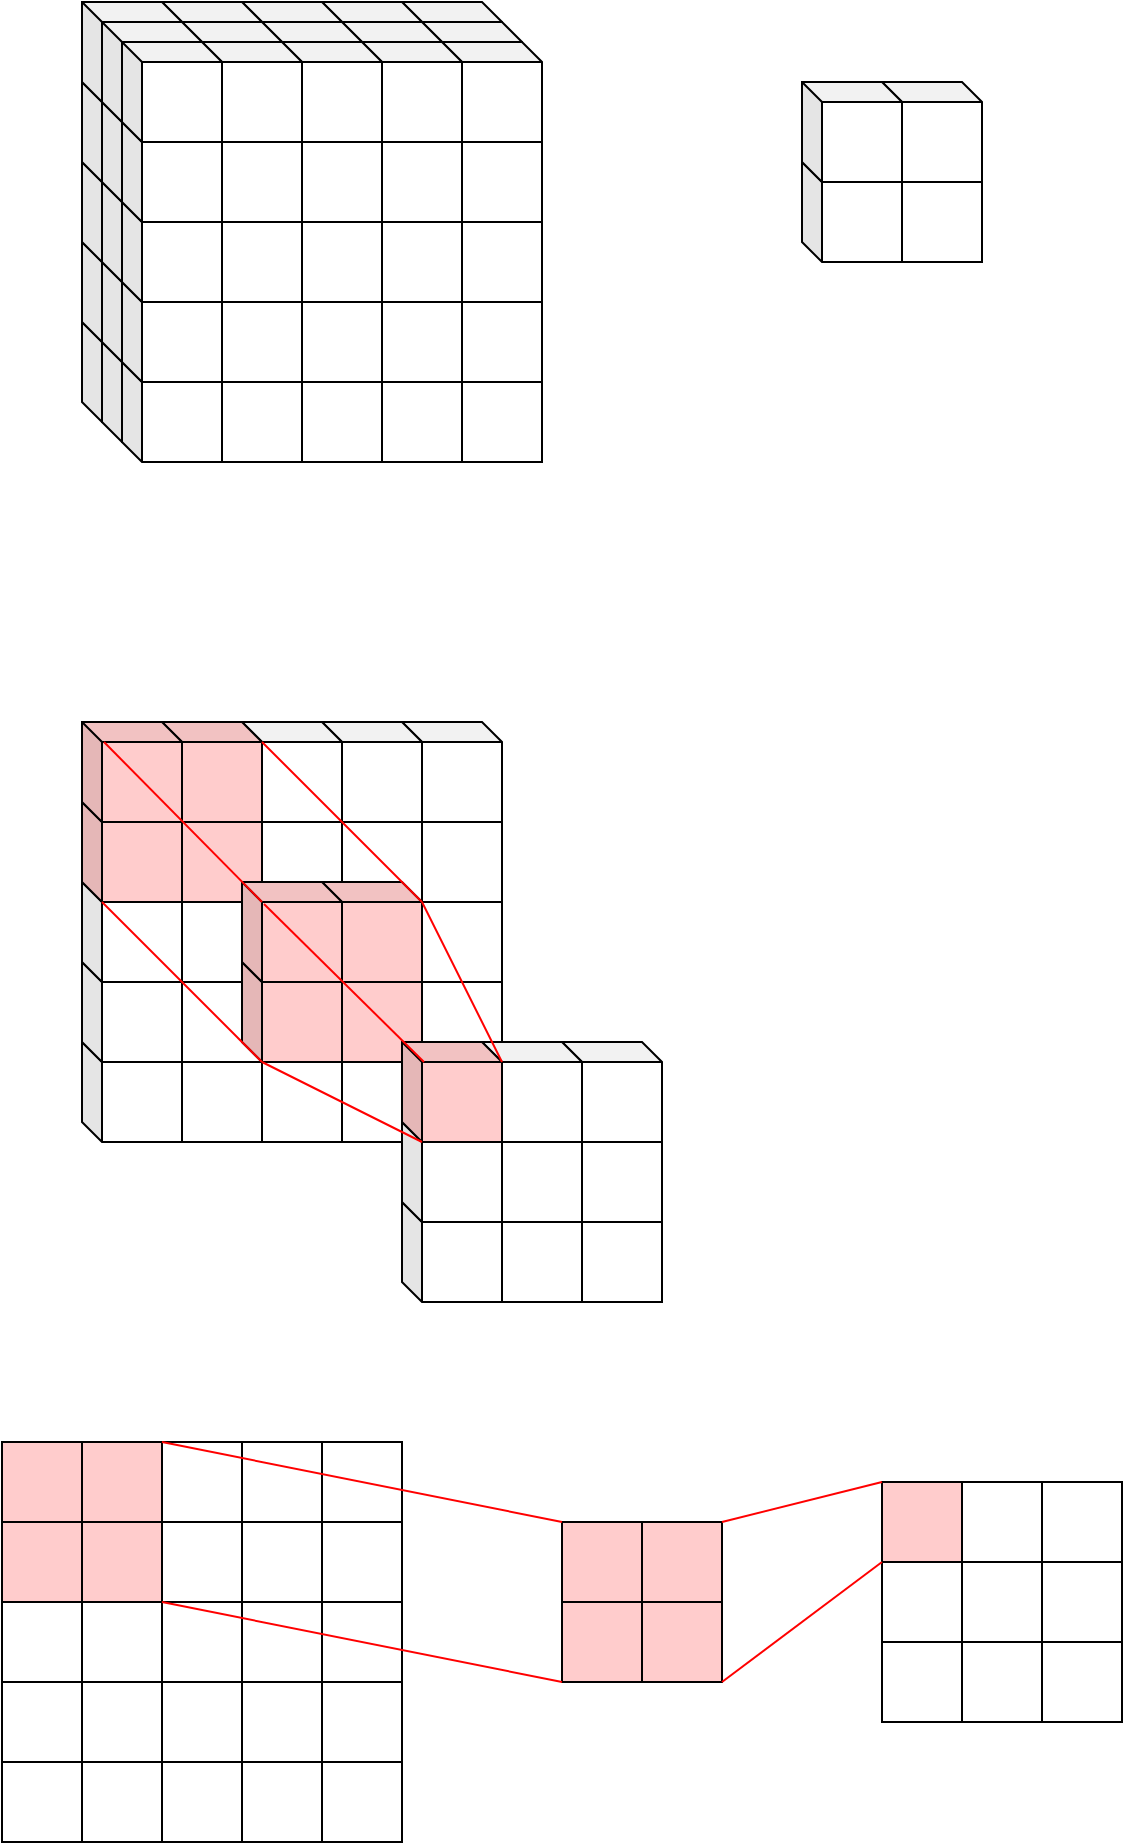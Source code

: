 <mxfile version="20.8.5" type="github" pages="4">
  <diagram id="ZaLg4BPcEg48AhX7MnSh" name="Page-1">
    <mxGraphModel dx="875" dy="516" grid="1" gridSize="10" guides="1" tooltips="1" connect="1" arrows="1" fold="1" page="1" pageScale="1" pageWidth="850" pageHeight="1100" math="0" shadow="0">
      <root>
        <mxCell id="0" />
        <mxCell id="1" parent="0" />
        <mxCell id="a2wgtuCniFXXvtAZj5P6-29" value="" style="shape=cube;whiteSpace=wrap;html=1;boundedLbl=1;backgroundOutline=1;darkOpacity=0.05;darkOpacity2=0.1;size=10;" vertex="1" parent="1">
          <mxGeometry x="320" y="280" width="50" height="50" as="geometry" />
        </mxCell>
        <mxCell id="a2wgtuCniFXXvtAZj5P6-30" value="" style="shape=cube;whiteSpace=wrap;html=1;boundedLbl=1;backgroundOutline=1;darkOpacity=0.05;darkOpacity2=0.1;size=10;" vertex="1" parent="1">
          <mxGeometry x="280" y="280" width="50" height="50" as="geometry" />
        </mxCell>
        <mxCell id="a2wgtuCniFXXvtAZj5P6-19" value="" style="shape=cube;whiteSpace=wrap;html=1;boundedLbl=1;backgroundOutline=1;darkOpacity=0.05;darkOpacity2=0.1;size=10;" vertex="1" parent="1">
          <mxGeometry x="240" y="280" width="50" height="50" as="geometry" />
        </mxCell>
        <mxCell id="a2wgtuCniFXXvtAZj5P6-1" value="" style="shape=cube;whiteSpace=wrap;html=1;boundedLbl=1;backgroundOutline=1;darkOpacity=0.05;darkOpacity2=0.1;size=10;" vertex="1" parent="1">
          <mxGeometry x="320" y="240" width="50" height="50" as="geometry" />
        </mxCell>
        <mxCell id="a2wgtuCniFXXvtAZj5P6-2" value="" style="shape=cube;whiteSpace=wrap;html=1;boundedLbl=1;backgroundOutline=1;darkOpacity=0.05;darkOpacity2=0.1;size=10;" vertex="1" parent="1">
          <mxGeometry x="280" y="240" width="50" height="50" as="geometry" />
        </mxCell>
        <mxCell id="a2wgtuCniFXXvtAZj5P6-3" value="" style="shape=cube;whiteSpace=wrap;html=1;boundedLbl=1;backgroundOutline=1;darkOpacity=0.05;darkOpacity2=0.1;size=10;" vertex="1" parent="1">
          <mxGeometry x="240" y="240" width="50" height="50" as="geometry" />
        </mxCell>
        <mxCell id="a2wgtuCniFXXvtAZj5P6-4" value="" style="shape=cube;whiteSpace=wrap;html=1;boundedLbl=1;backgroundOutline=1;darkOpacity=0.05;darkOpacity2=0.1;size=10;" vertex="1" parent="1">
          <mxGeometry x="320" y="200" width="50" height="50" as="geometry" />
        </mxCell>
        <mxCell id="a2wgtuCniFXXvtAZj5P6-5" value="" style="shape=cube;whiteSpace=wrap;html=1;boundedLbl=1;backgroundOutline=1;darkOpacity=0.05;darkOpacity2=0.1;size=10;" vertex="1" parent="1">
          <mxGeometry x="280" y="200" width="50" height="50" as="geometry" />
        </mxCell>
        <mxCell id="a2wgtuCniFXXvtAZj5P6-6" value="" style="shape=cube;whiteSpace=wrap;html=1;boundedLbl=1;backgroundOutline=1;darkOpacity=0.05;darkOpacity2=0.1;size=10;" vertex="1" parent="1">
          <mxGeometry x="240" y="200" width="50" height="50" as="geometry" />
        </mxCell>
        <mxCell id="a2wgtuCniFXXvtAZj5P6-7" value="" style="shape=cube;whiteSpace=wrap;html=1;boundedLbl=1;backgroundOutline=1;darkOpacity=0.05;darkOpacity2=0.1;size=10;" vertex="1" parent="1">
          <mxGeometry x="320" y="160" width="50" height="50" as="geometry" />
        </mxCell>
        <mxCell id="a2wgtuCniFXXvtAZj5P6-8" value="" style="shape=cube;whiteSpace=wrap;html=1;boundedLbl=1;backgroundOutline=1;darkOpacity=0.05;darkOpacity2=0.1;size=10;" vertex="1" parent="1">
          <mxGeometry x="280" y="160" width="50" height="50" as="geometry" />
        </mxCell>
        <mxCell id="a2wgtuCniFXXvtAZj5P6-9" value="" style="shape=cube;whiteSpace=wrap;html=1;boundedLbl=1;backgroundOutline=1;darkOpacity=0.05;darkOpacity2=0.1;size=10;" vertex="1" parent="1">
          <mxGeometry x="240" y="160" width="50" height="50" as="geometry" />
        </mxCell>
        <mxCell id="a2wgtuCniFXXvtAZj5P6-31" value="" style="shape=cube;whiteSpace=wrap;html=1;boundedLbl=1;backgroundOutline=1;darkOpacity=0.05;darkOpacity2=0.1;size=10;" vertex="1" parent="1">
          <mxGeometry x="200" y="280" width="50" height="50" as="geometry" />
        </mxCell>
        <mxCell id="a2wgtuCniFXXvtAZj5P6-32" value="" style="shape=cube;whiteSpace=wrap;html=1;boundedLbl=1;backgroundOutline=1;darkOpacity=0.05;darkOpacity2=0.1;size=10;" vertex="1" parent="1">
          <mxGeometry x="200" y="240" width="50" height="50" as="geometry" />
        </mxCell>
        <mxCell id="a2wgtuCniFXXvtAZj5P6-33" value="" style="shape=cube;whiteSpace=wrap;html=1;boundedLbl=1;backgroundOutline=1;darkOpacity=0.05;darkOpacity2=0.1;size=10;" vertex="1" parent="1">
          <mxGeometry x="200" y="200" width="50" height="50" as="geometry" />
        </mxCell>
        <mxCell id="a2wgtuCniFXXvtAZj5P6-34" value="" style="shape=cube;whiteSpace=wrap;html=1;boundedLbl=1;backgroundOutline=1;darkOpacity=0.05;darkOpacity2=0.1;size=10;" vertex="1" parent="1">
          <mxGeometry x="200" y="160" width="50" height="50" as="geometry" />
        </mxCell>
        <mxCell id="a2wgtuCniFXXvtAZj5P6-40" value="" style="shape=cube;whiteSpace=wrap;html=1;boundedLbl=1;backgroundOutline=1;darkOpacity=0.05;darkOpacity2=0.1;size=10;" vertex="1" parent="1">
          <mxGeometry x="320" y="120" width="50" height="50" as="geometry" />
        </mxCell>
        <mxCell id="a2wgtuCniFXXvtAZj5P6-41" value="" style="shape=cube;whiteSpace=wrap;html=1;boundedLbl=1;backgroundOutline=1;darkOpacity=0.05;darkOpacity2=0.1;size=10;" vertex="1" parent="1">
          <mxGeometry x="280" y="120" width="50" height="50" as="geometry" />
        </mxCell>
        <mxCell id="a2wgtuCniFXXvtAZj5P6-42" value="" style="shape=cube;whiteSpace=wrap;html=1;boundedLbl=1;backgroundOutline=1;darkOpacity=0.05;darkOpacity2=0.1;size=10;" vertex="1" parent="1">
          <mxGeometry x="240" y="120" width="50" height="50" as="geometry" />
        </mxCell>
        <mxCell id="a2wgtuCniFXXvtAZj5P6-43" value="" style="shape=cube;whiteSpace=wrap;html=1;boundedLbl=1;backgroundOutline=1;darkOpacity=0.05;darkOpacity2=0.1;size=10;" vertex="1" parent="1">
          <mxGeometry x="200" y="120" width="50" height="50" as="geometry" />
        </mxCell>
        <mxCell id="a2wgtuCniFXXvtAZj5P6-44" value="" style="shape=cube;whiteSpace=wrap;html=1;boundedLbl=1;backgroundOutline=1;darkOpacity=0.05;darkOpacity2=0.1;size=10;" vertex="1" parent="1">
          <mxGeometry x="160" y="280" width="50" height="50" as="geometry" />
        </mxCell>
        <mxCell id="a2wgtuCniFXXvtAZj5P6-45" value="" style="shape=cube;whiteSpace=wrap;html=1;boundedLbl=1;backgroundOutline=1;darkOpacity=0.05;darkOpacity2=0.1;size=10;" vertex="1" parent="1">
          <mxGeometry x="160" y="240" width="50" height="50" as="geometry" />
        </mxCell>
        <mxCell id="a2wgtuCniFXXvtAZj5P6-46" value="" style="shape=cube;whiteSpace=wrap;html=1;boundedLbl=1;backgroundOutline=1;darkOpacity=0.05;darkOpacity2=0.1;size=10;" vertex="1" parent="1">
          <mxGeometry x="160" y="200" width="50" height="50" as="geometry" />
        </mxCell>
        <mxCell id="a2wgtuCniFXXvtAZj5P6-47" value="" style="shape=cube;whiteSpace=wrap;html=1;boundedLbl=1;backgroundOutline=1;darkOpacity=0.05;darkOpacity2=0.1;size=10;" vertex="1" parent="1">
          <mxGeometry x="160" y="160" width="50" height="50" as="geometry" />
        </mxCell>
        <mxCell id="a2wgtuCniFXXvtAZj5P6-48" value="" style="shape=cube;whiteSpace=wrap;html=1;boundedLbl=1;backgroundOutline=1;darkOpacity=0.05;darkOpacity2=0.1;size=10;" vertex="1" parent="1">
          <mxGeometry x="160" y="120" width="50" height="50" as="geometry" />
        </mxCell>
        <mxCell id="a2wgtuCniFXXvtAZj5P6-49" value="" style="shape=cube;whiteSpace=wrap;html=1;boundedLbl=1;backgroundOutline=1;darkOpacity=0.05;darkOpacity2=0.1;size=10;" vertex="1" parent="1">
          <mxGeometry x="330" y="290" width="50" height="50" as="geometry" />
        </mxCell>
        <mxCell id="a2wgtuCniFXXvtAZj5P6-50" value="" style="shape=cube;whiteSpace=wrap;html=1;boundedLbl=1;backgroundOutline=1;darkOpacity=0.05;darkOpacity2=0.1;size=10;" vertex="1" parent="1">
          <mxGeometry x="290" y="290" width="50" height="50" as="geometry" />
        </mxCell>
        <mxCell id="a2wgtuCniFXXvtAZj5P6-51" value="" style="shape=cube;whiteSpace=wrap;html=1;boundedLbl=1;backgroundOutline=1;darkOpacity=0.05;darkOpacity2=0.1;size=10;" vertex="1" parent="1">
          <mxGeometry x="250" y="290" width="50" height="50" as="geometry" />
        </mxCell>
        <mxCell id="a2wgtuCniFXXvtAZj5P6-52" value="" style="shape=cube;whiteSpace=wrap;html=1;boundedLbl=1;backgroundOutline=1;darkOpacity=0.05;darkOpacity2=0.1;size=10;" vertex="1" parent="1">
          <mxGeometry x="330" y="250" width="50" height="50" as="geometry" />
        </mxCell>
        <mxCell id="a2wgtuCniFXXvtAZj5P6-53" value="" style="shape=cube;whiteSpace=wrap;html=1;boundedLbl=1;backgroundOutline=1;darkOpacity=0.05;darkOpacity2=0.1;size=10;" vertex="1" parent="1">
          <mxGeometry x="290" y="250" width="50" height="50" as="geometry" />
        </mxCell>
        <mxCell id="a2wgtuCniFXXvtAZj5P6-54" value="" style="shape=cube;whiteSpace=wrap;html=1;boundedLbl=1;backgroundOutline=1;darkOpacity=0.05;darkOpacity2=0.1;size=10;" vertex="1" parent="1">
          <mxGeometry x="250" y="250" width="50" height="50" as="geometry" />
        </mxCell>
        <mxCell id="a2wgtuCniFXXvtAZj5P6-55" value="" style="shape=cube;whiteSpace=wrap;html=1;boundedLbl=1;backgroundOutline=1;darkOpacity=0.05;darkOpacity2=0.1;size=10;" vertex="1" parent="1">
          <mxGeometry x="330" y="210" width="50" height="50" as="geometry" />
        </mxCell>
        <mxCell id="a2wgtuCniFXXvtAZj5P6-56" value="" style="shape=cube;whiteSpace=wrap;html=1;boundedLbl=1;backgroundOutline=1;darkOpacity=0.05;darkOpacity2=0.1;size=10;" vertex="1" parent="1">
          <mxGeometry x="290" y="210" width="50" height="50" as="geometry" />
        </mxCell>
        <mxCell id="a2wgtuCniFXXvtAZj5P6-57" value="" style="shape=cube;whiteSpace=wrap;html=1;boundedLbl=1;backgroundOutline=1;darkOpacity=0.05;darkOpacity2=0.1;size=10;" vertex="1" parent="1">
          <mxGeometry x="250" y="210" width="50" height="50" as="geometry" />
        </mxCell>
        <mxCell id="a2wgtuCniFXXvtAZj5P6-58" value="" style="shape=cube;whiteSpace=wrap;html=1;boundedLbl=1;backgroundOutline=1;darkOpacity=0.05;darkOpacity2=0.1;size=10;" vertex="1" parent="1">
          <mxGeometry x="330" y="170" width="50" height="50" as="geometry" />
        </mxCell>
        <mxCell id="a2wgtuCniFXXvtAZj5P6-59" value="" style="shape=cube;whiteSpace=wrap;html=1;boundedLbl=1;backgroundOutline=1;darkOpacity=0.05;darkOpacity2=0.1;size=10;" vertex="1" parent="1">
          <mxGeometry x="290" y="170" width="50" height="50" as="geometry" />
        </mxCell>
        <mxCell id="a2wgtuCniFXXvtAZj5P6-60" value="" style="shape=cube;whiteSpace=wrap;html=1;boundedLbl=1;backgroundOutline=1;darkOpacity=0.05;darkOpacity2=0.1;size=10;" vertex="1" parent="1">
          <mxGeometry x="250" y="170" width="50" height="50" as="geometry" />
        </mxCell>
        <mxCell id="a2wgtuCniFXXvtAZj5P6-61" value="" style="shape=cube;whiteSpace=wrap;html=1;boundedLbl=1;backgroundOutline=1;darkOpacity=0.05;darkOpacity2=0.1;size=10;" vertex="1" parent="1">
          <mxGeometry x="210" y="290" width="50" height="50" as="geometry" />
        </mxCell>
        <mxCell id="a2wgtuCniFXXvtAZj5P6-62" value="" style="shape=cube;whiteSpace=wrap;html=1;boundedLbl=1;backgroundOutline=1;darkOpacity=0.05;darkOpacity2=0.1;size=10;" vertex="1" parent="1">
          <mxGeometry x="210" y="250" width="50" height="50" as="geometry" />
        </mxCell>
        <mxCell id="a2wgtuCniFXXvtAZj5P6-63" value="" style="shape=cube;whiteSpace=wrap;html=1;boundedLbl=1;backgroundOutline=1;darkOpacity=0.05;darkOpacity2=0.1;size=10;" vertex="1" parent="1">
          <mxGeometry x="210" y="210" width="50" height="50" as="geometry" />
        </mxCell>
        <mxCell id="a2wgtuCniFXXvtAZj5P6-64" value="" style="shape=cube;whiteSpace=wrap;html=1;boundedLbl=1;backgroundOutline=1;darkOpacity=0.05;darkOpacity2=0.1;size=10;" vertex="1" parent="1">
          <mxGeometry x="210" y="170" width="50" height="50" as="geometry" />
        </mxCell>
        <mxCell id="a2wgtuCniFXXvtAZj5P6-65" value="" style="shape=cube;whiteSpace=wrap;html=1;boundedLbl=1;backgroundOutline=1;darkOpacity=0.05;darkOpacity2=0.1;size=10;" vertex="1" parent="1">
          <mxGeometry x="330" y="130" width="50" height="50" as="geometry" />
        </mxCell>
        <mxCell id="a2wgtuCniFXXvtAZj5P6-66" value="" style="shape=cube;whiteSpace=wrap;html=1;boundedLbl=1;backgroundOutline=1;darkOpacity=0.05;darkOpacity2=0.1;size=10;" vertex="1" parent="1">
          <mxGeometry x="290" y="130" width="50" height="50" as="geometry" />
        </mxCell>
        <mxCell id="a2wgtuCniFXXvtAZj5P6-67" value="" style="shape=cube;whiteSpace=wrap;html=1;boundedLbl=1;backgroundOutline=1;darkOpacity=0.05;darkOpacity2=0.1;size=10;" vertex="1" parent="1">
          <mxGeometry x="250" y="130" width="50" height="50" as="geometry" />
        </mxCell>
        <mxCell id="a2wgtuCniFXXvtAZj5P6-68" value="" style="shape=cube;whiteSpace=wrap;html=1;boundedLbl=1;backgroundOutline=1;darkOpacity=0.05;darkOpacity2=0.1;size=10;" vertex="1" parent="1">
          <mxGeometry x="210" y="130" width="50" height="50" as="geometry" />
        </mxCell>
        <mxCell id="a2wgtuCniFXXvtAZj5P6-69" value="" style="shape=cube;whiteSpace=wrap;html=1;boundedLbl=1;backgroundOutline=1;darkOpacity=0.05;darkOpacity2=0.1;size=10;" vertex="1" parent="1">
          <mxGeometry x="170" y="290" width="50" height="50" as="geometry" />
        </mxCell>
        <mxCell id="a2wgtuCniFXXvtAZj5P6-70" value="" style="shape=cube;whiteSpace=wrap;html=1;boundedLbl=1;backgroundOutline=1;darkOpacity=0.05;darkOpacity2=0.1;size=10;" vertex="1" parent="1">
          <mxGeometry x="170" y="250" width="50" height="50" as="geometry" />
        </mxCell>
        <mxCell id="a2wgtuCniFXXvtAZj5P6-71" value="" style="shape=cube;whiteSpace=wrap;html=1;boundedLbl=1;backgroundOutline=1;darkOpacity=0.05;darkOpacity2=0.1;size=10;" vertex="1" parent="1">
          <mxGeometry x="170" y="210" width="50" height="50" as="geometry" />
        </mxCell>
        <mxCell id="a2wgtuCniFXXvtAZj5P6-72" value="" style="shape=cube;whiteSpace=wrap;html=1;boundedLbl=1;backgroundOutline=1;darkOpacity=0.05;darkOpacity2=0.1;size=10;" vertex="1" parent="1">
          <mxGeometry x="170" y="170" width="50" height="50" as="geometry" />
        </mxCell>
        <mxCell id="a2wgtuCniFXXvtAZj5P6-73" value="" style="shape=cube;whiteSpace=wrap;html=1;boundedLbl=1;backgroundOutline=1;darkOpacity=0.05;darkOpacity2=0.1;size=10;" vertex="1" parent="1">
          <mxGeometry x="170" y="130" width="50" height="50" as="geometry" />
        </mxCell>
        <mxCell id="a2wgtuCniFXXvtAZj5P6-74" value="" style="shape=cube;whiteSpace=wrap;html=1;boundedLbl=1;backgroundOutline=1;darkOpacity=0.05;darkOpacity2=0.1;size=10;" vertex="1" parent="1">
          <mxGeometry x="340" y="300" width="50" height="50" as="geometry" />
        </mxCell>
        <mxCell id="a2wgtuCniFXXvtAZj5P6-75" value="" style="shape=cube;whiteSpace=wrap;html=1;boundedLbl=1;backgroundOutline=1;darkOpacity=0.05;darkOpacity2=0.1;size=10;" vertex="1" parent="1">
          <mxGeometry x="300" y="300" width="50" height="50" as="geometry" />
        </mxCell>
        <mxCell id="a2wgtuCniFXXvtAZj5P6-76" value="" style="shape=cube;whiteSpace=wrap;html=1;boundedLbl=1;backgroundOutline=1;darkOpacity=0.05;darkOpacity2=0.1;size=10;" vertex="1" parent="1">
          <mxGeometry x="260" y="300" width="50" height="50" as="geometry" />
        </mxCell>
        <mxCell id="a2wgtuCniFXXvtAZj5P6-77" value="" style="shape=cube;whiteSpace=wrap;html=1;boundedLbl=1;backgroundOutline=1;darkOpacity=0.05;darkOpacity2=0.1;size=10;" vertex="1" parent="1">
          <mxGeometry x="340" y="260" width="50" height="50" as="geometry" />
        </mxCell>
        <mxCell id="a2wgtuCniFXXvtAZj5P6-78" value="" style="shape=cube;whiteSpace=wrap;html=1;boundedLbl=1;backgroundOutline=1;darkOpacity=0.05;darkOpacity2=0.1;size=10;" vertex="1" parent="1">
          <mxGeometry x="300" y="260" width="50" height="50" as="geometry" />
        </mxCell>
        <mxCell id="a2wgtuCniFXXvtAZj5P6-79" value="" style="shape=cube;whiteSpace=wrap;html=1;boundedLbl=1;backgroundOutline=1;darkOpacity=0.05;darkOpacity2=0.1;size=10;" vertex="1" parent="1">
          <mxGeometry x="260" y="260" width="50" height="50" as="geometry" />
        </mxCell>
        <mxCell id="a2wgtuCniFXXvtAZj5P6-80" value="" style="shape=cube;whiteSpace=wrap;html=1;boundedLbl=1;backgroundOutline=1;darkOpacity=0.05;darkOpacity2=0.1;size=10;" vertex="1" parent="1">
          <mxGeometry x="340" y="220" width="50" height="50" as="geometry" />
        </mxCell>
        <mxCell id="a2wgtuCniFXXvtAZj5P6-81" value="" style="shape=cube;whiteSpace=wrap;html=1;boundedLbl=1;backgroundOutline=1;darkOpacity=0.05;darkOpacity2=0.1;size=10;" vertex="1" parent="1">
          <mxGeometry x="300" y="220" width="50" height="50" as="geometry" />
        </mxCell>
        <mxCell id="a2wgtuCniFXXvtAZj5P6-82" value="" style="shape=cube;whiteSpace=wrap;html=1;boundedLbl=1;backgroundOutline=1;darkOpacity=0.05;darkOpacity2=0.1;size=10;" vertex="1" parent="1">
          <mxGeometry x="260" y="220" width="50" height="50" as="geometry" />
        </mxCell>
        <mxCell id="a2wgtuCniFXXvtAZj5P6-83" value="" style="shape=cube;whiteSpace=wrap;html=1;boundedLbl=1;backgroundOutline=1;darkOpacity=0.05;darkOpacity2=0.1;size=10;" vertex="1" parent="1">
          <mxGeometry x="340" y="180" width="50" height="50" as="geometry" />
        </mxCell>
        <mxCell id="a2wgtuCniFXXvtAZj5P6-84" value="" style="shape=cube;whiteSpace=wrap;html=1;boundedLbl=1;backgroundOutline=1;darkOpacity=0.05;darkOpacity2=0.1;size=10;" vertex="1" parent="1">
          <mxGeometry x="300" y="180" width="50" height="50" as="geometry" />
        </mxCell>
        <mxCell id="a2wgtuCniFXXvtAZj5P6-85" value="" style="shape=cube;whiteSpace=wrap;html=1;boundedLbl=1;backgroundOutline=1;darkOpacity=0.05;darkOpacity2=0.1;size=10;" vertex="1" parent="1">
          <mxGeometry x="260" y="180" width="50" height="50" as="geometry" />
        </mxCell>
        <mxCell id="a2wgtuCniFXXvtAZj5P6-86" value="" style="shape=cube;whiteSpace=wrap;html=1;boundedLbl=1;backgroundOutline=1;darkOpacity=0.05;darkOpacity2=0.1;size=10;" vertex="1" parent="1">
          <mxGeometry x="220" y="300" width="50" height="50" as="geometry" />
        </mxCell>
        <mxCell id="a2wgtuCniFXXvtAZj5P6-87" value="" style="shape=cube;whiteSpace=wrap;html=1;boundedLbl=1;backgroundOutline=1;darkOpacity=0.05;darkOpacity2=0.1;size=10;" vertex="1" parent="1">
          <mxGeometry x="220" y="260" width="50" height="50" as="geometry" />
        </mxCell>
        <mxCell id="a2wgtuCniFXXvtAZj5P6-88" value="" style="shape=cube;whiteSpace=wrap;html=1;boundedLbl=1;backgroundOutline=1;darkOpacity=0.05;darkOpacity2=0.1;size=10;" vertex="1" parent="1">
          <mxGeometry x="220" y="220" width="50" height="50" as="geometry" />
        </mxCell>
        <mxCell id="a2wgtuCniFXXvtAZj5P6-89" value="" style="shape=cube;whiteSpace=wrap;html=1;boundedLbl=1;backgroundOutline=1;darkOpacity=0.05;darkOpacity2=0.1;size=10;" vertex="1" parent="1">
          <mxGeometry x="220" y="180" width="50" height="50" as="geometry" />
        </mxCell>
        <mxCell id="a2wgtuCniFXXvtAZj5P6-90" value="" style="shape=cube;whiteSpace=wrap;html=1;boundedLbl=1;backgroundOutline=1;darkOpacity=0.05;darkOpacity2=0.1;size=10;" vertex="1" parent="1">
          <mxGeometry x="340" y="140" width="50" height="50" as="geometry" />
        </mxCell>
        <mxCell id="a2wgtuCniFXXvtAZj5P6-91" value="" style="shape=cube;whiteSpace=wrap;html=1;boundedLbl=1;backgroundOutline=1;darkOpacity=0.05;darkOpacity2=0.1;size=10;" vertex="1" parent="1">
          <mxGeometry x="300" y="140" width="50" height="50" as="geometry" />
        </mxCell>
        <mxCell id="a2wgtuCniFXXvtAZj5P6-92" value="" style="shape=cube;whiteSpace=wrap;html=1;boundedLbl=1;backgroundOutline=1;darkOpacity=0.05;darkOpacity2=0.1;size=10;" vertex="1" parent="1">
          <mxGeometry x="260" y="140" width="50" height="50" as="geometry" />
        </mxCell>
        <mxCell id="a2wgtuCniFXXvtAZj5P6-93" value="" style="shape=cube;whiteSpace=wrap;html=1;boundedLbl=1;backgroundOutline=1;darkOpacity=0.05;darkOpacity2=0.1;size=10;" vertex="1" parent="1">
          <mxGeometry x="220" y="140" width="50" height="50" as="geometry" />
        </mxCell>
        <mxCell id="a2wgtuCniFXXvtAZj5P6-94" value="" style="shape=cube;whiteSpace=wrap;html=1;boundedLbl=1;backgroundOutline=1;darkOpacity=0.05;darkOpacity2=0.1;size=10;" vertex="1" parent="1">
          <mxGeometry x="180" y="300" width="50" height="50" as="geometry" />
        </mxCell>
        <mxCell id="a2wgtuCniFXXvtAZj5P6-95" value="" style="shape=cube;whiteSpace=wrap;html=1;boundedLbl=1;backgroundOutline=1;darkOpacity=0.05;darkOpacity2=0.1;size=10;" vertex="1" parent="1">
          <mxGeometry x="180" y="260" width="50" height="50" as="geometry" />
        </mxCell>
        <mxCell id="a2wgtuCniFXXvtAZj5P6-96" value="" style="shape=cube;whiteSpace=wrap;html=1;boundedLbl=1;backgroundOutline=1;darkOpacity=0.05;darkOpacity2=0.1;size=10;" vertex="1" parent="1">
          <mxGeometry x="180" y="220" width="50" height="50" as="geometry" />
        </mxCell>
        <mxCell id="a2wgtuCniFXXvtAZj5P6-97" value="" style="shape=cube;whiteSpace=wrap;html=1;boundedLbl=1;backgroundOutline=1;darkOpacity=0.05;darkOpacity2=0.1;size=10;" vertex="1" parent="1">
          <mxGeometry x="180" y="180" width="50" height="50" as="geometry" />
        </mxCell>
        <mxCell id="a2wgtuCniFXXvtAZj5P6-98" value="" style="shape=cube;whiteSpace=wrap;html=1;boundedLbl=1;backgroundOutline=1;darkOpacity=0.05;darkOpacity2=0.1;size=10;" vertex="1" parent="1">
          <mxGeometry x="180" y="140" width="50" height="50" as="geometry" />
        </mxCell>
        <mxCell id="a2wgtuCniFXXvtAZj5P6-103" value="" style="group" vertex="1" connectable="0" parent="1">
          <mxGeometry x="520" y="160" width="90" height="90" as="geometry" />
        </mxCell>
        <mxCell id="a2wgtuCniFXXvtAZj5P6-102" value="" style="shape=cube;whiteSpace=wrap;html=1;boundedLbl=1;backgroundOutline=1;darkOpacity=0.05;darkOpacity2=0.1;size=10;" vertex="1" parent="a2wgtuCniFXXvtAZj5P6-103">
          <mxGeometry x="40" y="40" width="50" height="50" as="geometry" />
        </mxCell>
        <mxCell id="a2wgtuCniFXXvtAZj5P6-101" value="" style="shape=cube;whiteSpace=wrap;html=1;boundedLbl=1;backgroundOutline=1;darkOpacity=0.05;darkOpacity2=0.1;size=10;" vertex="1" parent="a2wgtuCniFXXvtAZj5P6-103">
          <mxGeometry y="40" width="50" height="50" as="geometry" />
        </mxCell>
        <mxCell id="a2wgtuCniFXXvtAZj5P6-99" value="" style="shape=cube;whiteSpace=wrap;html=1;boundedLbl=1;backgroundOutline=1;darkOpacity=0.05;darkOpacity2=0.1;size=10;" vertex="1" parent="a2wgtuCniFXXvtAZj5P6-103">
          <mxGeometry x="40" width="50" height="50" as="geometry" />
        </mxCell>
        <mxCell id="a2wgtuCniFXXvtAZj5P6-100" value="" style="shape=cube;whiteSpace=wrap;html=1;boundedLbl=1;backgroundOutline=1;darkOpacity=0.05;darkOpacity2=0.1;size=10;" vertex="1" parent="a2wgtuCniFXXvtAZj5P6-103">
          <mxGeometry width="50" height="50" as="geometry" />
        </mxCell>
        <mxCell id="a2wgtuCniFXXvtAZj5P6-214" value="" style="group;direction=north;" vertex="1" connectable="0" parent="1">
          <mxGeometry x="160" y="480" width="210" height="210" as="geometry" />
        </mxCell>
        <mxCell id="a2wgtuCniFXXvtAZj5P6-179" value="" style="group" vertex="1" connectable="0" parent="a2wgtuCniFXXvtAZj5P6-214">
          <mxGeometry x="120" y="120" width="90" height="90" as="geometry" />
        </mxCell>
        <mxCell id="a2wgtuCniFXXvtAZj5P6-180" value="" style="shape=cube;whiteSpace=wrap;html=1;boundedLbl=1;backgroundOutline=1;darkOpacity=0.05;darkOpacity2=0.1;size=10;" vertex="1" parent="a2wgtuCniFXXvtAZj5P6-179">
          <mxGeometry x="40" y="40" width="50" height="50" as="geometry" />
        </mxCell>
        <mxCell id="a2wgtuCniFXXvtAZj5P6-181" value="" style="shape=cube;whiteSpace=wrap;html=1;boundedLbl=1;backgroundOutline=1;darkOpacity=0.05;darkOpacity2=0.1;size=10;" vertex="1" parent="a2wgtuCniFXXvtAZj5P6-179">
          <mxGeometry y="40" width="50" height="50" as="geometry" />
        </mxCell>
        <mxCell id="a2wgtuCniFXXvtAZj5P6-182" value="" style="shape=cube;whiteSpace=wrap;html=1;boundedLbl=1;backgroundOutline=1;darkOpacity=0.05;darkOpacity2=0.1;size=10;" vertex="1" parent="a2wgtuCniFXXvtAZj5P6-179">
          <mxGeometry x="40" width="50" height="50" as="geometry" />
        </mxCell>
        <mxCell id="a2wgtuCniFXXvtAZj5P6-183" value="" style="shape=cube;whiteSpace=wrap;html=1;boundedLbl=1;backgroundOutline=1;darkOpacity=0.05;darkOpacity2=0.1;size=10;" vertex="1" parent="a2wgtuCniFXXvtAZj5P6-179">
          <mxGeometry width="50" height="50" as="geometry" />
        </mxCell>
        <mxCell id="a2wgtuCniFXXvtAZj5P6-185" value="" style="shape=cube;whiteSpace=wrap;html=1;boundedLbl=1;backgroundOutline=1;darkOpacity=0.05;darkOpacity2=0.1;size=10;" vertex="1" parent="a2wgtuCniFXXvtAZj5P6-214">
          <mxGeometry x="80" y="160" width="50" height="50" as="geometry" />
        </mxCell>
        <mxCell id="a2wgtuCniFXXvtAZj5P6-184" value="" style="shape=cube;whiteSpace=wrap;html=1;boundedLbl=1;backgroundOutline=1;darkOpacity=0.05;darkOpacity2=0.1;size=10;" vertex="1" parent="a2wgtuCniFXXvtAZj5P6-214">
          <mxGeometry x="80" y="120" width="50" height="50" as="geometry" />
        </mxCell>
        <mxCell id="a2wgtuCniFXXvtAZj5P6-191" value="" style="shape=cube;whiteSpace=wrap;html=1;boundedLbl=1;backgroundOutline=1;darkOpacity=0.05;darkOpacity2=0.1;size=10;" vertex="1" parent="a2wgtuCniFXXvtAZj5P6-214">
          <mxGeometry x="160" y="80" width="50" height="50" as="geometry" />
        </mxCell>
        <mxCell id="a2wgtuCniFXXvtAZj5P6-192" value="" style="shape=cube;whiteSpace=wrap;html=1;boundedLbl=1;backgroundOutline=1;darkOpacity=0.05;darkOpacity2=0.1;size=10;" vertex="1" parent="a2wgtuCniFXXvtAZj5P6-214">
          <mxGeometry x="120" y="80" width="50" height="50" as="geometry" />
        </mxCell>
        <mxCell id="a2wgtuCniFXXvtAZj5P6-193" value="" style="shape=cube;whiteSpace=wrap;html=1;boundedLbl=1;backgroundOutline=1;darkOpacity=0.05;darkOpacity2=0.1;size=10;" vertex="1" parent="a2wgtuCniFXXvtAZj5P6-214">
          <mxGeometry x="80" y="80" width="50" height="50" as="geometry" />
        </mxCell>
        <mxCell id="a2wgtuCniFXXvtAZj5P6-194" value="" style="shape=cube;whiteSpace=wrap;html=1;boundedLbl=1;backgroundOutline=1;darkOpacity=0.05;darkOpacity2=0.1;size=10;" vertex="1" parent="a2wgtuCniFXXvtAZj5P6-214">
          <mxGeometry x="40" y="160" width="50" height="50" as="geometry" />
        </mxCell>
        <mxCell id="a2wgtuCniFXXvtAZj5P6-195" value="" style="shape=cube;whiteSpace=wrap;html=1;boundedLbl=1;backgroundOutline=1;darkOpacity=0.05;darkOpacity2=0.1;size=10;" vertex="1" parent="a2wgtuCniFXXvtAZj5P6-214">
          <mxGeometry x="40" y="120" width="50" height="50" as="geometry" />
        </mxCell>
        <mxCell id="a2wgtuCniFXXvtAZj5P6-196" value="" style="shape=cube;whiteSpace=wrap;html=1;boundedLbl=1;backgroundOutline=1;darkOpacity=0.05;darkOpacity2=0.1;size=10;" vertex="1" parent="a2wgtuCniFXXvtAZj5P6-214">
          <mxGeometry x="40" y="80" width="50" height="50" as="geometry" />
        </mxCell>
        <mxCell id="a2wgtuCniFXXvtAZj5P6-201" value="" style="shape=cube;whiteSpace=wrap;html=1;boundedLbl=1;backgroundOutline=1;darkOpacity=0.05;darkOpacity2=0.1;size=10;" vertex="1" parent="a2wgtuCniFXXvtAZj5P6-214">
          <mxGeometry x="160" y="40" width="50" height="50" as="geometry" />
        </mxCell>
        <mxCell id="a2wgtuCniFXXvtAZj5P6-202" value="" style="shape=cube;whiteSpace=wrap;html=1;boundedLbl=1;backgroundOutline=1;darkOpacity=0.05;darkOpacity2=0.1;size=10;" vertex="1" parent="a2wgtuCniFXXvtAZj5P6-214">
          <mxGeometry x="120" y="40" width="50" height="50" as="geometry" />
        </mxCell>
        <mxCell id="a2wgtuCniFXXvtAZj5P6-203" value="" style="shape=cube;whiteSpace=wrap;html=1;boundedLbl=1;backgroundOutline=1;darkOpacity=0.05;darkOpacity2=0.1;size=10;" vertex="1" parent="a2wgtuCniFXXvtAZj5P6-214">
          <mxGeometry x="80" y="40" width="50" height="50" as="geometry" />
        </mxCell>
        <mxCell id="a2wgtuCniFXXvtAZj5P6-204" value="" style="shape=cube;whiteSpace=wrap;html=1;boundedLbl=1;backgroundOutline=1;darkOpacity=0.05;darkOpacity2=0.1;size=10;fillColor=#FFCCCC;" vertex="1" parent="a2wgtuCniFXXvtAZj5P6-214">
          <mxGeometry x="40" y="40" width="50" height="50" as="geometry" />
        </mxCell>
        <mxCell id="a2wgtuCniFXXvtAZj5P6-205" value="" style="shape=cube;whiteSpace=wrap;html=1;boundedLbl=1;backgroundOutline=1;darkOpacity=0.05;darkOpacity2=0.1;size=10;" vertex="1" parent="a2wgtuCniFXXvtAZj5P6-214">
          <mxGeometry y="160" width="50" height="50" as="geometry" />
        </mxCell>
        <mxCell id="a2wgtuCniFXXvtAZj5P6-206" value="" style="shape=cube;whiteSpace=wrap;html=1;boundedLbl=1;backgroundOutline=1;darkOpacity=0.05;darkOpacity2=0.1;size=10;" vertex="1" parent="a2wgtuCniFXXvtAZj5P6-214">
          <mxGeometry y="120" width="50" height="50" as="geometry" />
        </mxCell>
        <mxCell id="a2wgtuCniFXXvtAZj5P6-207" value="" style="shape=cube;whiteSpace=wrap;html=1;boundedLbl=1;backgroundOutline=1;darkOpacity=0.05;darkOpacity2=0.1;size=10;" vertex="1" parent="a2wgtuCniFXXvtAZj5P6-214">
          <mxGeometry y="80" width="50" height="50" as="geometry" />
        </mxCell>
        <mxCell id="a2wgtuCniFXXvtAZj5P6-208" value="" style="shape=cube;whiteSpace=wrap;html=1;boundedLbl=1;backgroundOutline=1;darkOpacity=0.05;darkOpacity2=0.1;size=10;fillColor=#FFCCCC;" vertex="1" parent="a2wgtuCniFXXvtAZj5P6-214">
          <mxGeometry y="40" width="50" height="50" as="geometry" />
        </mxCell>
        <mxCell id="a2wgtuCniFXXvtAZj5P6-209" value="" style="shape=cube;whiteSpace=wrap;html=1;boundedLbl=1;backgroundOutline=1;darkOpacity=0.05;darkOpacity2=0.1;size=10;" vertex="1" parent="a2wgtuCniFXXvtAZj5P6-214">
          <mxGeometry x="160" width="50" height="50" as="geometry" />
        </mxCell>
        <mxCell id="a2wgtuCniFXXvtAZj5P6-210" value="" style="shape=cube;whiteSpace=wrap;html=1;boundedLbl=1;backgroundOutline=1;darkOpacity=0.05;darkOpacity2=0.1;size=10;" vertex="1" parent="a2wgtuCniFXXvtAZj5P6-214">
          <mxGeometry x="120" width="50" height="50" as="geometry" />
        </mxCell>
        <mxCell id="a2wgtuCniFXXvtAZj5P6-211" value="" style="shape=cube;whiteSpace=wrap;html=1;boundedLbl=1;backgroundOutline=1;darkOpacity=0.05;darkOpacity2=0.1;size=10;" vertex="1" parent="a2wgtuCniFXXvtAZj5P6-214">
          <mxGeometry x="80" width="50" height="50" as="geometry" />
        </mxCell>
        <mxCell id="a2wgtuCniFXXvtAZj5P6-212" value="" style="shape=cube;whiteSpace=wrap;html=1;boundedLbl=1;backgroundOutline=1;darkOpacity=0.05;darkOpacity2=0.1;size=10;fillColor=#FFCCCC;" vertex="1" parent="a2wgtuCniFXXvtAZj5P6-214">
          <mxGeometry x="40" width="50" height="50" as="geometry" />
        </mxCell>
        <mxCell id="a2wgtuCniFXXvtAZj5P6-213" value="" style="shape=cube;whiteSpace=wrap;html=1;boundedLbl=1;backgroundOutline=1;darkOpacity=0.05;darkOpacity2=0.1;size=10;fillColor=#FFCCCC;" vertex="1" parent="a2wgtuCniFXXvtAZj5P6-214">
          <mxGeometry width="50" height="50" as="geometry" />
        </mxCell>
        <mxCell id="a2wgtuCniFXXvtAZj5P6-215" value="" style="group;fillColor=none;" vertex="1" connectable="0" parent="a2wgtuCniFXXvtAZj5P6-214">
          <mxGeometry x="80" y="80" width="90" height="90" as="geometry" />
        </mxCell>
        <mxCell id="a2wgtuCniFXXvtAZj5P6-216" value="" style="shape=cube;whiteSpace=wrap;html=1;boundedLbl=1;backgroundOutline=1;darkOpacity=0.05;darkOpacity2=0.1;size=10;fillColor=#FFCCCC;" vertex="1" parent="a2wgtuCniFXXvtAZj5P6-215">
          <mxGeometry x="40" y="40" width="50" height="50" as="geometry" />
        </mxCell>
        <mxCell id="a2wgtuCniFXXvtAZj5P6-217" value="" style="shape=cube;whiteSpace=wrap;html=1;boundedLbl=1;backgroundOutline=1;darkOpacity=0.05;darkOpacity2=0.1;size=10;fillColor=#FFCCCC;" vertex="1" parent="a2wgtuCniFXXvtAZj5P6-215">
          <mxGeometry y="40" width="50" height="50" as="geometry" />
        </mxCell>
        <mxCell id="a2wgtuCniFXXvtAZj5P6-218" value="" style="shape=cube;whiteSpace=wrap;html=1;boundedLbl=1;backgroundOutline=1;darkOpacity=0.05;darkOpacity2=0.1;size=10;fillColor=#FFCCCC;" vertex="1" parent="a2wgtuCniFXXvtAZj5P6-215">
          <mxGeometry x="40" width="50" height="50" as="geometry" />
        </mxCell>
        <mxCell id="a2wgtuCniFXXvtAZj5P6-219" value="" style="shape=cube;whiteSpace=wrap;html=1;boundedLbl=1;backgroundOutline=1;darkOpacity=0.05;darkOpacity2=0.1;size=10;fillColor=#FFCCCC;" vertex="1" parent="a2wgtuCniFXXvtAZj5P6-215">
          <mxGeometry width="50" height="50" as="geometry" />
        </mxCell>
        <mxCell id="a2wgtuCniFXXvtAZj5P6-234" value="" style="endArrow=none;html=1;rounded=0;fontColor=#03FF5F;exitX=0;exitY=0;exitDx=10;exitDy=50;exitPerimeter=0;strokeColor=#FF0000;entryX=0;entryY=0;entryDx=10;entryDy=50;entryPerimeter=0;" edge="1" parent="a2wgtuCniFXXvtAZj5P6-214" source="a2wgtuCniFXXvtAZj5P6-208" target="a2wgtuCniFXXvtAZj5P6-217">
          <mxGeometry width="50" height="50" relative="1" as="geometry">
            <mxPoint x="300" y="200" as="sourcePoint" />
            <mxPoint x="290" y="130" as="targetPoint" />
          </mxGeometry>
        </mxCell>
        <mxCell id="a2wgtuCniFXXvtAZj5P6-244" value="" style="endArrow=none;html=1;rounded=0;strokeColor=#FF0000;fontColor=#03FF5F;exitX=0.2;exitY=0.2;exitDx=0;exitDy=0;exitPerimeter=0;" edge="1" parent="a2wgtuCniFXXvtAZj5P6-214" source="a2wgtuCniFXXvtAZj5P6-219">
          <mxGeometry width="50" height="50" relative="1" as="geometry">
            <mxPoint x="240" y="160" as="sourcePoint" />
            <mxPoint x="11" y="10" as="targetPoint" />
          </mxGeometry>
        </mxCell>
        <mxCell id="a2wgtuCniFXXvtAZj5P6-230" value="" style="group" vertex="1" connectable="0" parent="1">
          <mxGeometry x="320" y="640" width="130" height="130" as="geometry" />
        </mxCell>
        <mxCell id="a2wgtuCniFXXvtAZj5P6-220" value="" style="group" vertex="1" connectable="0" parent="a2wgtuCniFXXvtAZj5P6-230">
          <mxGeometry x="40" y="40" width="90" height="90" as="geometry" />
        </mxCell>
        <mxCell id="a2wgtuCniFXXvtAZj5P6-221" value="" style="shape=cube;whiteSpace=wrap;html=1;boundedLbl=1;backgroundOutline=1;darkOpacity=0.05;darkOpacity2=0.1;size=10;" vertex="1" parent="a2wgtuCniFXXvtAZj5P6-220">
          <mxGeometry x="40" y="40" width="50" height="50" as="geometry" />
        </mxCell>
        <mxCell id="a2wgtuCniFXXvtAZj5P6-222" value="" style="shape=cube;whiteSpace=wrap;html=1;boundedLbl=1;backgroundOutline=1;darkOpacity=0.05;darkOpacity2=0.1;size=10;" vertex="1" parent="a2wgtuCniFXXvtAZj5P6-220">
          <mxGeometry y="40" width="50" height="50" as="geometry" />
        </mxCell>
        <mxCell id="a2wgtuCniFXXvtAZj5P6-223" value="" style="shape=cube;whiteSpace=wrap;html=1;boundedLbl=1;backgroundOutline=1;darkOpacity=0.05;darkOpacity2=0.1;size=10;" vertex="1" parent="a2wgtuCniFXXvtAZj5P6-220">
          <mxGeometry x="40" width="50" height="50" as="geometry" />
        </mxCell>
        <mxCell id="a2wgtuCniFXXvtAZj5P6-224" value="" style="shape=cube;whiteSpace=wrap;html=1;boundedLbl=1;backgroundOutline=1;darkOpacity=0.05;darkOpacity2=0.1;size=10;" vertex="1" parent="a2wgtuCniFXXvtAZj5P6-220">
          <mxGeometry width="50" height="50" as="geometry" />
        </mxCell>
        <mxCell id="a2wgtuCniFXXvtAZj5P6-225" value="" style="shape=cube;whiteSpace=wrap;html=1;boundedLbl=1;backgroundOutline=1;darkOpacity=0.05;darkOpacity2=0.1;size=10;" vertex="1" parent="a2wgtuCniFXXvtAZj5P6-230">
          <mxGeometry y="80" width="50" height="50" as="geometry" />
        </mxCell>
        <mxCell id="a2wgtuCniFXXvtAZj5P6-226" value="" style="shape=cube;whiteSpace=wrap;html=1;boundedLbl=1;backgroundOutline=1;darkOpacity=0.05;darkOpacity2=0.1;size=10;" vertex="1" parent="a2wgtuCniFXXvtAZj5P6-230">
          <mxGeometry y="40" width="50" height="50" as="geometry" />
        </mxCell>
        <mxCell id="a2wgtuCniFXXvtAZj5P6-227" value="" style="shape=cube;whiteSpace=wrap;html=1;boundedLbl=1;backgroundOutline=1;darkOpacity=0.05;darkOpacity2=0.1;size=10;" vertex="1" parent="a2wgtuCniFXXvtAZj5P6-230">
          <mxGeometry x="80" width="50" height="50" as="geometry" />
        </mxCell>
        <mxCell id="a2wgtuCniFXXvtAZj5P6-228" value="" style="shape=cube;whiteSpace=wrap;html=1;boundedLbl=1;backgroundOutline=1;darkOpacity=0.05;darkOpacity2=0.1;size=10;" vertex="1" parent="a2wgtuCniFXXvtAZj5P6-230">
          <mxGeometry x="40" width="50" height="50" as="geometry" />
        </mxCell>
        <mxCell id="a2wgtuCniFXXvtAZj5P6-229" value="" style="shape=cube;whiteSpace=wrap;html=1;boundedLbl=1;backgroundOutline=1;darkOpacity=0.05;darkOpacity2=0.1;size=10;fillColor=#FFCCCC;" vertex="1" parent="a2wgtuCniFXXvtAZj5P6-230">
          <mxGeometry width="50" height="50" as="geometry" />
        </mxCell>
        <mxCell id="a2wgtuCniFXXvtAZj5P6-238" value="" style="endArrow=none;html=1;rounded=0;fontColor=#03FF5F;entryX=0;entryY=0;entryDx=50;entryDy=10;entryPerimeter=0;strokeColor=#FF0000;" edge="1" parent="1" target="a2wgtuCniFXXvtAZj5P6-218">
          <mxGeometry width="50" height="50" relative="1" as="geometry">
            <mxPoint x="250" y="490" as="sourcePoint" />
            <mxPoint x="390" y="430" as="targetPoint" />
          </mxGeometry>
        </mxCell>
        <mxCell id="a2wgtuCniFXXvtAZj5P6-240" value="" style="endArrow=none;html=1;rounded=0;strokeColor=#FF0000;fontColor=#03FF5F;entryX=0;entryY=0;entryDx=50;entryDy=10;entryPerimeter=0;exitX=0;exitY=0;exitDx=50;exitDy=10;exitPerimeter=0;" edge="1" parent="1" source="a2wgtuCniFXXvtAZj5P6-229" target="a2wgtuCniFXXvtAZj5P6-218">
          <mxGeometry width="50" height="50" relative="1" as="geometry">
            <mxPoint x="480" y="720" as="sourcePoint" />
            <mxPoint x="530" y="670" as="targetPoint" />
          </mxGeometry>
        </mxCell>
        <mxCell id="a2wgtuCniFXXvtAZj5P6-241" value="" style="endArrow=none;html=1;rounded=0;strokeColor=#FF0000;fontColor=#03FF5F;entryX=0;entryY=0;entryDx=10;entryDy=50;entryPerimeter=0;exitX=0;exitY=0;exitDx=10;exitDy=50;exitPerimeter=0;" edge="1" parent="1" source="a2wgtuCniFXXvtAZj5P6-229" target="a2wgtuCniFXXvtAZj5P6-217">
          <mxGeometry width="50" height="50" relative="1" as="geometry">
            <mxPoint x="480" y="720" as="sourcePoint" />
            <mxPoint x="530" y="670" as="targetPoint" />
          </mxGeometry>
        </mxCell>
        <mxCell id="a2wgtuCniFXXvtAZj5P6-245" value="" style="endArrow=none;html=1;rounded=0;strokeColor=#FF0000;fontColor=#03FF5F;" edge="1" parent="1">
          <mxGeometry width="50" height="50" relative="1" as="geometry">
            <mxPoint x="331" y="650" as="sourcePoint" />
            <mxPoint x="251" y="571" as="targetPoint" />
          </mxGeometry>
        </mxCell>
        <mxCell id="a2wgtuCniFXXvtAZj5P6-282" value="" style="group" vertex="1" connectable="0" parent="1">
          <mxGeometry x="120" y="840" width="200" height="200" as="geometry" />
        </mxCell>
        <mxCell id="a2wgtuCniFXXvtAZj5P6-257" value="" style="whiteSpace=wrap;html=1;aspect=fixed;labelBackgroundColor=#FF9999;fontColor=#03FF5F;fillColor=none;" vertex="1" parent="a2wgtuCniFXXvtAZj5P6-282">
          <mxGeometry y="160" width="40" height="40" as="geometry" />
        </mxCell>
        <mxCell id="a2wgtuCniFXXvtAZj5P6-258" value="" style="whiteSpace=wrap;html=1;aspect=fixed;labelBackgroundColor=#FF9999;fontColor=#03FF5F;fillColor=none;" vertex="1" parent="a2wgtuCniFXXvtAZj5P6-282">
          <mxGeometry x="40" y="160" width="40" height="40" as="geometry" />
        </mxCell>
        <mxCell id="a2wgtuCniFXXvtAZj5P6-259" value="" style="whiteSpace=wrap;html=1;aspect=fixed;labelBackgroundColor=#FF9999;fontColor=#03FF5F;fillColor=none;" vertex="1" parent="a2wgtuCniFXXvtAZj5P6-282">
          <mxGeometry x="80" y="160" width="40" height="40" as="geometry" />
        </mxCell>
        <mxCell id="a2wgtuCniFXXvtAZj5P6-260" value="" style="whiteSpace=wrap;html=1;aspect=fixed;labelBackgroundColor=#FF9999;fontColor=#03FF5F;fillColor=none;" vertex="1" parent="a2wgtuCniFXXvtAZj5P6-282">
          <mxGeometry x="120" y="160" width="40" height="40" as="geometry" />
        </mxCell>
        <mxCell id="a2wgtuCniFXXvtAZj5P6-261" value="" style="whiteSpace=wrap;html=1;aspect=fixed;labelBackgroundColor=#FF9999;fontColor=#03FF5F;fillColor=none;" vertex="1" parent="a2wgtuCniFXXvtAZj5P6-282">
          <mxGeometry x="160" y="160" width="40" height="40" as="geometry" />
        </mxCell>
        <mxCell id="a2wgtuCniFXXvtAZj5P6-262" value="" style="whiteSpace=wrap;html=1;aspect=fixed;labelBackgroundColor=#FF9999;fontColor=#03FF5F;fillColor=none;" vertex="1" parent="a2wgtuCniFXXvtAZj5P6-282">
          <mxGeometry y="120" width="40" height="40" as="geometry" />
        </mxCell>
        <mxCell id="a2wgtuCniFXXvtAZj5P6-263" value="" style="whiteSpace=wrap;html=1;aspect=fixed;labelBackgroundColor=#FF9999;fontColor=#03FF5F;fillColor=none;" vertex="1" parent="a2wgtuCniFXXvtAZj5P6-282">
          <mxGeometry x="40" y="120" width="40" height="40" as="geometry" />
        </mxCell>
        <mxCell id="a2wgtuCniFXXvtAZj5P6-264" value="" style="whiteSpace=wrap;html=1;aspect=fixed;labelBackgroundColor=#FF9999;fontColor=#03FF5F;fillColor=none;" vertex="1" parent="a2wgtuCniFXXvtAZj5P6-282">
          <mxGeometry x="80" y="120" width="40" height="40" as="geometry" />
        </mxCell>
        <mxCell id="a2wgtuCniFXXvtAZj5P6-265" value="" style="whiteSpace=wrap;html=1;aspect=fixed;labelBackgroundColor=#FF9999;fontColor=#03FF5F;fillColor=none;" vertex="1" parent="a2wgtuCniFXXvtAZj5P6-282">
          <mxGeometry x="120" y="120" width="40" height="40" as="geometry" />
        </mxCell>
        <mxCell id="a2wgtuCniFXXvtAZj5P6-266" value="" style="whiteSpace=wrap;html=1;aspect=fixed;labelBackgroundColor=#FF9999;fontColor=#03FF5F;fillColor=none;" vertex="1" parent="a2wgtuCniFXXvtAZj5P6-282">
          <mxGeometry x="160" y="120" width="40" height="40" as="geometry" />
        </mxCell>
        <mxCell id="a2wgtuCniFXXvtAZj5P6-267" value="" style="whiteSpace=wrap;html=1;aspect=fixed;labelBackgroundColor=#FF9999;fontColor=#03FF5F;fillColor=none;" vertex="1" parent="a2wgtuCniFXXvtAZj5P6-282">
          <mxGeometry y="80" width="40" height="40" as="geometry" />
        </mxCell>
        <mxCell id="a2wgtuCniFXXvtAZj5P6-268" value="" style="whiteSpace=wrap;html=1;aspect=fixed;labelBackgroundColor=#FF9999;fontColor=#03FF5F;fillColor=none;" vertex="1" parent="a2wgtuCniFXXvtAZj5P6-282">
          <mxGeometry x="40" y="80" width="40" height="40" as="geometry" />
        </mxCell>
        <mxCell id="a2wgtuCniFXXvtAZj5P6-269" value="" style="whiteSpace=wrap;html=1;aspect=fixed;labelBackgroundColor=#FF9999;fontColor=#03FF5F;fillColor=none;" vertex="1" parent="a2wgtuCniFXXvtAZj5P6-282">
          <mxGeometry x="80" y="80" width="40" height="40" as="geometry" />
        </mxCell>
        <mxCell id="a2wgtuCniFXXvtAZj5P6-270" value="" style="whiteSpace=wrap;html=1;aspect=fixed;labelBackgroundColor=#FF9999;fontColor=#03FF5F;fillColor=none;" vertex="1" parent="a2wgtuCniFXXvtAZj5P6-282">
          <mxGeometry x="120" y="80" width="40" height="40" as="geometry" />
        </mxCell>
        <mxCell id="a2wgtuCniFXXvtAZj5P6-271" value="" style="whiteSpace=wrap;html=1;aspect=fixed;labelBackgroundColor=#FF9999;fontColor=#03FF5F;fillColor=none;" vertex="1" parent="a2wgtuCniFXXvtAZj5P6-282">
          <mxGeometry x="160" y="80" width="40" height="40" as="geometry" />
        </mxCell>
        <mxCell id="a2wgtuCniFXXvtAZj5P6-272" value="" style="whiteSpace=wrap;html=1;aspect=fixed;labelBackgroundColor=#FF9999;fontColor=#03FF5F;fillColor=#FFCCCC;" vertex="1" parent="a2wgtuCniFXXvtAZj5P6-282">
          <mxGeometry y="40" width="40" height="40" as="geometry" />
        </mxCell>
        <mxCell id="a2wgtuCniFXXvtAZj5P6-273" value="" style="whiteSpace=wrap;html=1;aspect=fixed;labelBackgroundColor=#FF9999;fontColor=#03FF5F;fillColor=#FFCCCC;" vertex="1" parent="a2wgtuCniFXXvtAZj5P6-282">
          <mxGeometry x="40" y="40" width="40" height="40" as="geometry" />
        </mxCell>
        <mxCell id="a2wgtuCniFXXvtAZj5P6-274" value="" style="whiteSpace=wrap;html=1;aspect=fixed;labelBackgroundColor=#FF9999;fontColor=#03FF5F;fillColor=none;" vertex="1" parent="a2wgtuCniFXXvtAZj5P6-282">
          <mxGeometry x="80" y="40" width="40" height="40" as="geometry" />
        </mxCell>
        <mxCell id="a2wgtuCniFXXvtAZj5P6-275" value="" style="whiteSpace=wrap;html=1;aspect=fixed;labelBackgroundColor=#FF9999;fontColor=#03FF5F;fillColor=none;" vertex="1" parent="a2wgtuCniFXXvtAZj5P6-282">
          <mxGeometry x="120" y="40" width="40" height="40" as="geometry" />
        </mxCell>
        <mxCell id="a2wgtuCniFXXvtAZj5P6-276" value="" style="whiteSpace=wrap;html=1;aspect=fixed;labelBackgroundColor=#FF9999;fontColor=#03FF5F;fillColor=none;" vertex="1" parent="a2wgtuCniFXXvtAZj5P6-282">
          <mxGeometry x="160" y="40" width="40" height="40" as="geometry" />
        </mxCell>
        <mxCell id="a2wgtuCniFXXvtAZj5P6-277" value="" style="whiteSpace=wrap;html=1;aspect=fixed;labelBackgroundColor=#FF9999;fontColor=#03FF5F;fillColor=#FFCCCC;" vertex="1" parent="a2wgtuCniFXXvtAZj5P6-282">
          <mxGeometry width="40" height="40" as="geometry" />
        </mxCell>
        <mxCell id="a2wgtuCniFXXvtAZj5P6-278" value="" style="whiteSpace=wrap;html=1;aspect=fixed;labelBackgroundColor=#FF9999;fontColor=#03FF5F;fillColor=#FFCCCC;" vertex="1" parent="a2wgtuCniFXXvtAZj5P6-282">
          <mxGeometry x="40" width="40" height="40" as="geometry" />
        </mxCell>
        <mxCell id="a2wgtuCniFXXvtAZj5P6-279" value="" style="whiteSpace=wrap;html=1;aspect=fixed;labelBackgroundColor=#FF9999;fontColor=#03FF5F;fillColor=none;" vertex="1" parent="a2wgtuCniFXXvtAZj5P6-282">
          <mxGeometry x="80" width="40" height="40" as="geometry" />
        </mxCell>
        <mxCell id="a2wgtuCniFXXvtAZj5P6-280" value="" style="whiteSpace=wrap;html=1;aspect=fixed;labelBackgroundColor=#FF9999;fontColor=#03FF5F;fillColor=none;" vertex="1" parent="a2wgtuCniFXXvtAZj5P6-282">
          <mxGeometry x="120" width="40" height="40" as="geometry" />
        </mxCell>
        <mxCell id="a2wgtuCniFXXvtAZj5P6-281" value="" style="whiteSpace=wrap;html=1;aspect=fixed;labelBackgroundColor=#FF9999;fontColor=#03FF5F;fillColor=none;" vertex="1" parent="a2wgtuCniFXXvtAZj5P6-282">
          <mxGeometry x="160" width="40" height="40" as="geometry" />
        </mxCell>
        <mxCell id="a2wgtuCniFXXvtAZj5P6-294" value="" style="group;fillColor=#FFCCCC;" vertex="1" connectable="0" parent="1">
          <mxGeometry x="400" y="880" width="80" height="80" as="geometry" />
        </mxCell>
        <mxCell id="a2wgtuCniFXXvtAZj5P6-283" value="" style="whiteSpace=wrap;html=1;aspect=fixed;labelBackgroundColor=#FF9999;fontColor=#03FF5F;fillColor=none;" vertex="1" parent="a2wgtuCniFXXvtAZj5P6-294">
          <mxGeometry width="40" height="40" as="geometry" />
        </mxCell>
        <mxCell id="a2wgtuCniFXXvtAZj5P6-284" value="" style="whiteSpace=wrap;html=1;aspect=fixed;labelBackgroundColor=#FF9999;fontColor=#03FF5F;fillColor=none;" vertex="1" parent="a2wgtuCniFXXvtAZj5P6-294">
          <mxGeometry x="40" width="40" height="40" as="geometry" />
        </mxCell>
        <mxCell id="a2wgtuCniFXXvtAZj5P6-288" value="" style="whiteSpace=wrap;html=1;aspect=fixed;labelBackgroundColor=#FF9999;fontColor=#03FF5F;fillColor=none;" vertex="1" parent="a2wgtuCniFXXvtAZj5P6-294">
          <mxGeometry y="40" width="40" height="40" as="geometry" />
        </mxCell>
        <mxCell id="a2wgtuCniFXXvtAZj5P6-289" value="" style="whiteSpace=wrap;html=1;aspect=fixed;labelBackgroundColor=#FF9999;fontColor=#03FF5F;fillColor=none;" vertex="1" parent="a2wgtuCniFXXvtAZj5P6-294">
          <mxGeometry x="40" y="40" width="40" height="40" as="geometry" />
        </mxCell>
        <mxCell id="a2wgtuCniFXXvtAZj5P6-300" value="" style="group" vertex="1" connectable="0" parent="1">
          <mxGeometry x="560" y="860" width="120" height="120" as="geometry" />
        </mxCell>
        <mxCell id="a2wgtuCniFXXvtAZj5P6-290" value="" style="whiteSpace=wrap;html=1;aspect=fixed;labelBackgroundColor=#FF9999;fontColor=#03FF5F;fillColor=#FFCCCC;" vertex="1" parent="a2wgtuCniFXXvtAZj5P6-300">
          <mxGeometry width="40" height="40" as="geometry" />
        </mxCell>
        <mxCell id="a2wgtuCniFXXvtAZj5P6-291" value="" style="whiteSpace=wrap;html=1;aspect=fixed;labelBackgroundColor=#FF9999;fontColor=#03FF5F;fillColor=none;" vertex="1" parent="a2wgtuCniFXXvtAZj5P6-300">
          <mxGeometry x="40" width="40" height="40" as="geometry" />
        </mxCell>
        <mxCell id="a2wgtuCniFXXvtAZj5P6-292" value="" style="whiteSpace=wrap;html=1;aspect=fixed;labelBackgroundColor=#FF9999;fontColor=#03FF5F;fillColor=none;" vertex="1" parent="a2wgtuCniFXXvtAZj5P6-300">
          <mxGeometry y="40" width="40" height="40" as="geometry" />
        </mxCell>
        <mxCell id="a2wgtuCniFXXvtAZj5P6-293" value="" style="whiteSpace=wrap;html=1;aspect=fixed;labelBackgroundColor=#FF9999;fontColor=#03FF5F;fillColor=none;" vertex="1" parent="a2wgtuCniFXXvtAZj5P6-300">
          <mxGeometry x="40" y="40" width="40" height="40" as="geometry" />
        </mxCell>
        <mxCell id="a2wgtuCniFXXvtAZj5P6-295" value="" style="whiteSpace=wrap;html=1;aspect=fixed;labelBackgroundColor=#FF9999;fontColor=#03FF5F;fillColor=none;" vertex="1" parent="a2wgtuCniFXXvtAZj5P6-300">
          <mxGeometry x="80" width="40" height="40" as="geometry" />
        </mxCell>
        <mxCell id="a2wgtuCniFXXvtAZj5P6-296" value="" style="whiteSpace=wrap;html=1;aspect=fixed;labelBackgroundColor=#FF9999;fontColor=#03FF5F;fillColor=none;" vertex="1" parent="a2wgtuCniFXXvtAZj5P6-300">
          <mxGeometry x="80" y="40" width="40" height="40" as="geometry" />
        </mxCell>
        <mxCell id="a2wgtuCniFXXvtAZj5P6-297" value="" style="whiteSpace=wrap;html=1;aspect=fixed;labelBackgroundColor=#FF9999;fontColor=#03FF5F;fillColor=none;" vertex="1" parent="a2wgtuCniFXXvtAZj5P6-300">
          <mxGeometry y="80" width="40" height="40" as="geometry" />
        </mxCell>
        <mxCell id="a2wgtuCniFXXvtAZj5P6-298" value="" style="whiteSpace=wrap;html=1;aspect=fixed;labelBackgroundColor=#FF9999;fontColor=#03FF5F;fillColor=none;" vertex="1" parent="a2wgtuCniFXXvtAZj5P6-300">
          <mxGeometry x="40" y="80" width="40" height="40" as="geometry" />
        </mxCell>
        <mxCell id="a2wgtuCniFXXvtAZj5P6-299" value="" style="whiteSpace=wrap;html=1;aspect=fixed;labelBackgroundColor=#FF9999;fontColor=#03FF5F;fillColor=none;" vertex="1" parent="a2wgtuCniFXXvtAZj5P6-300">
          <mxGeometry x="80" y="80" width="40" height="40" as="geometry" />
        </mxCell>
        <mxCell id="a2wgtuCniFXXvtAZj5P6-301" value="" style="endArrow=none;html=1;rounded=0;strokeColor=#FF0000;fontColor=#03FF5F;exitX=0;exitY=0;exitDx=0;exitDy=0;" edge="1" parent="1" source="a2wgtuCniFXXvtAZj5P6-283">
          <mxGeometry width="50" height="50" relative="1" as="geometry">
            <mxPoint x="400" y="890" as="sourcePoint" />
            <mxPoint x="200" y="840" as="targetPoint" />
          </mxGeometry>
        </mxCell>
        <mxCell id="a2wgtuCniFXXvtAZj5P6-302" value="" style="endArrow=none;html=1;rounded=0;strokeColor=#FF0000;fontColor=#03FF5F;exitX=0;exitY=1;exitDx=0;exitDy=0;entryX=0;entryY=1;entryDx=0;entryDy=0;" edge="1" parent="1" source="a2wgtuCniFXXvtAZj5P6-274" target="a2wgtuCniFXXvtAZj5P6-288">
          <mxGeometry width="50" height="50" relative="1" as="geometry">
            <mxPoint x="400" y="890" as="sourcePoint" />
            <mxPoint x="450" y="840" as="targetPoint" />
          </mxGeometry>
        </mxCell>
        <mxCell id="a2wgtuCniFXXvtAZj5P6-303" value="" style="endArrow=none;html=1;rounded=0;strokeColor=#FF0000;fontColor=#03FF5F;exitX=1;exitY=1;exitDx=0;exitDy=0;entryX=0;entryY=0;entryDx=0;entryDy=0;" edge="1" parent="1" source="a2wgtuCniFXXvtAZj5P6-289" target="a2wgtuCniFXXvtAZj5P6-292">
          <mxGeometry width="50" height="50" relative="1" as="geometry">
            <mxPoint x="400" y="890" as="sourcePoint" />
            <mxPoint x="450" y="840" as="targetPoint" />
          </mxGeometry>
        </mxCell>
        <mxCell id="a2wgtuCniFXXvtAZj5P6-305" value="" style="endArrow=none;html=1;rounded=0;strokeColor=#FF0000;fontColor=#03FF5F;exitX=1;exitY=0;exitDx=0;exitDy=0;entryX=0;entryY=0;entryDx=0;entryDy=0;" edge="1" parent="1" source="a2wgtuCniFXXvtAZj5P6-284" target="a2wgtuCniFXXvtAZj5P6-290">
          <mxGeometry width="50" height="50" relative="1" as="geometry">
            <mxPoint x="400" y="890" as="sourcePoint" />
            <mxPoint x="450" y="840" as="targetPoint" />
          </mxGeometry>
        </mxCell>
      </root>
    </mxGraphModel>
  </diagram>
  <diagram id="IiURKsDCqS_IZnWxArtS" name="Page-2">
    <mxGraphModel dx="1050" dy="619" grid="1" gridSize="10" guides="1" tooltips="1" connect="1" arrows="1" fold="1" page="1" pageScale="1" pageWidth="850" pageHeight="1100" math="0" shadow="0">
      <root>
        <mxCell id="0" />
        <mxCell id="1" parent="0" />
        <mxCell id="ALrrRG_lnZJMQFNTRQFY-46" value="" style="group;fillColor=default;" vertex="1" connectable="0" parent="1">
          <mxGeometry x="80" y="80" width="200" height="200" as="geometry" />
        </mxCell>
        <mxCell id="ALrrRG_lnZJMQFNTRQFY-47" value="" style="whiteSpace=wrap;html=1;aspect=fixed;labelBackgroundColor=#FF9999;fontColor=#03FF5F;fillColor=default;" vertex="1" parent="ALrrRG_lnZJMQFNTRQFY-46">
          <mxGeometry y="160" width="40" height="40" as="geometry" />
        </mxCell>
        <mxCell id="ALrrRG_lnZJMQFNTRQFY-48" value="" style="whiteSpace=wrap;html=1;aspect=fixed;labelBackgroundColor=#FF9999;fontColor=#03FF5F;fillColor=default;" vertex="1" parent="ALrrRG_lnZJMQFNTRQFY-46">
          <mxGeometry x="40" y="160" width="40" height="40" as="geometry" />
        </mxCell>
        <mxCell id="ALrrRG_lnZJMQFNTRQFY-49" value="" style="whiteSpace=wrap;html=1;aspect=fixed;labelBackgroundColor=#FF9999;fontColor=#03FF5F;fillColor=default;" vertex="1" parent="ALrrRG_lnZJMQFNTRQFY-46">
          <mxGeometry x="80" y="160" width="40" height="40" as="geometry" />
        </mxCell>
        <mxCell id="ALrrRG_lnZJMQFNTRQFY-50" value="" style="whiteSpace=wrap;html=1;aspect=fixed;labelBackgroundColor=#FF9999;fontColor=#03FF5F;fillColor=default;" vertex="1" parent="ALrrRG_lnZJMQFNTRQFY-46">
          <mxGeometry x="120" y="160" width="40" height="40" as="geometry" />
        </mxCell>
        <mxCell id="ALrrRG_lnZJMQFNTRQFY-51" value="" style="whiteSpace=wrap;html=1;aspect=fixed;labelBackgroundColor=#FF9999;fontColor=#03FF5F;fillColor=default;" vertex="1" parent="ALrrRG_lnZJMQFNTRQFY-46">
          <mxGeometry x="160" y="160" width="40" height="40" as="geometry" />
        </mxCell>
        <mxCell id="ALrrRG_lnZJMQFNTRQFY-52" value="" style="whiteSpace=wrap;html=1;aspect=fixed;labelBackgroundColor=#FF9999;fontColor=#03FF5F;fillColor=default;" vertex="1" parent="ALrrRG_lnZJMQFNTRQFY-46">
          <mxGeometry y="120" width="40" height="40" as="geometry" />
        </mxCell>
        <mxCell id="ALrrRG_lnZJMQFNTRQFY-53" value="" style="whiteSpace=wrap;html=1;aspect=fixed;labelBackgroundColor=#FF9999;fontColor=#03FF5F;fillColor=default;" vertex="1" parent="ALrrRG_lnZJMQFNTRQFY-46">
          <mxGeometry x="40" y="120" width="40" height="40" as="geometry" />
        </mxCell>
        <mxCell id="ALrrRG_lnZJMQFNTRQFY-54" value="" style="whiteSpace=wrap;html=1;aspect=fixed;labelBackgroundColor=#FF9999;fontColor=#03FF5F;fillColor=default;" vertex="1" parent="ALrrRG_lnZJMQFNTRQFY-46">
          <mxGeometry x="80" y="120" width="40" height="40" as="geometry" />
        </mxCell>
        <mxCell id="ALrrRG_lnZJMQFNTRQFY-55" value="" style="whiteSpace=wrap;html=1;aspect=fixed;labelBackgroundColor=#FF9999;fontColor=#03FF5F;fillColor=default;" vertex="1" parent="ALrrRG_lnZJMQFNTRQFY-46">
          <mxGeometry x="120" y="120" width="40" height="40" as="geometry" />
        </mxCell>
        <mxCell id="ALrrRG_lnZJMQFNTRQFY-56" value="" style="whiteSpace=wrap;html=1;aspect=fixed;labelBackgroundColor=#FF9999;fontColor=#03FF5F;fillColor=default;" vertex="1" parent="ALrrRG_lnZJMQFNTRQFY-46">
          <mxGeometry x="160" y="120" width="40" height="40" as="geometry" />
        </mxCell>
        <mxCell id="ALrrRG_lnZJMQFNTRQFY-57" value="" style="whiteSpace=wrap;html=1;aspect=fixed;labelBackgroundColor=#FF9999;fontColor=#03FF5F;fillColor=default;" vertex="1" parent="ALrrRG_lnZJMQFNTRQFY-46">
          <mxGeometry y="80" width="40" height="40" as="geometry" />
        </mxCell>
        <mxCell id="ALrrRG_lnZJMQFNTRQFY-58" value="" style="whiteSpace=wrap;html=1;aspect=fixed;labelBackgroundColor=#FF9999;fontColor=#03FF5F;fillColor=default;" vertex="1" parent="ALrrRG_lnZJMQFNTRQFY-46">
          <mxGeometry x="40" y="80" width="40" height="40" as="geometry" />
        </mxCell>
        <mxCell id="ALrrRG_lnZJMQFNTRQFY-59" value="" style="whiteSpace=wrap;html=1;aspect=fixed;labelBackgroundColor=#FF9999;fontColor=#03FF5F;fillColor=default;" vertex="1" parent="ALrrRG_lnZJMQFNTRQFY-46">
          <mxGeometry x="80" y="80" width="40" height="40" as="geometry" />
        </mxCell>
        <mxCell id="ALrrRG_lnZJMQFNTRQFY-60" value="" style="whiteSpace=wrap;html=1;aspect=fixed;labelBackgroundColor=#FF9999;fontColor=#03FF5F;fillColor=default;" vertex="1" parent="ALrrRG_lnZJMQFNTRQFY-46">
          <mxGeometry x="120" y="80" width="40" height="40" as="geometry" />
        </mxCell>
        <mxCell id="ALrrRG_lnZJMQFNTRQFY-61" value="" style="whiteSpace=wrap;html=1;aspect=fixed;labelBackgroundColor=#FF9999;fontColor=#03FF5F;fillColor=default;" vertex="1" parent="ALrrRG_lnZJMQFNTRQFY-46">
          <mxGeometry x="160" y="80" width="40" height="40" as="geometry" />
        </mxCell>
        <mxCell id="ALrrRG_lnZJMQFNTRQFY-62" value="" style="whiteSpace=wrap;html=1;aspect=fixed;labelBackgroundColor=#FF9999;fontColor=#03FF5F;fillColor=#FFCCCC;" vertex="1" parent="ALrrRG_lnZJMQFNTRQFY-46">
          <mxGeometry y="40" width="40" height="40" as="geometry" />
        </mxCell>
        <mxCell id="ALrrRG_lnZJMQFNTRQFY-63" value="" style="whiteSpace=wrap;html=1;aspect=fixed;labelBackgroundColor=#FF9999;fontColor=#03FF5F;fillColor=#FFCCCC;" vertex="1" parent="ALrrRG_lnZJMQFNTRQFY-46">
          <mxGeometry x="40" y="40" width="40" height="40" as="geometry" />
        </mxCell>
        <mxCell id="ALrrRG_lnZJMQFNTRQFY-64" value="" style="whiteSpace=wrap;html=1;aspect=fixed;labelBackgroundColor=#FF9999;fontColor=#03FF5F;fillColor=default;" vertex="1" parent="ALrrRG_lnZJMQFNTRQFY-46">
          <mxGeometry x="80" y="40" width="40" height="40" as="geometry" />
        </mxCell>
        <mxCell id="ALrrRG_lnZJMQFNTRQFY-65" value="" style="whiteSpace=wrap;html=1;aspect=fixed;labelBackgroundColor=#FF9999;fontColor=#03FF5F;fillColor=default;" vertex="1" parent="ALrrRG_lnZJMQFNTRQFY-46">
          <mxGeometry x="120" y="40" width="40" height="40" as="geometry" />
        </mxCell>
        <mxCell id="ALrrRG_lnZJMQFNTRQFY-66" value="" style="whiteSpace=wrap;html=1;aspect=fixed;labelBackgroundColor=#FF9999;fontColor=#03FF5F;fillColor=default;" vertex="1" parent="ALrrRG_lnZJMQFNTRQFY-46">
          <mxGeometry x="160" y="40" width="40" height="40" as="geometry" />
        </mxCell>
        <mxCell id="ALrrRG_lnZJMQFNTRQFY-67" value="" style="whiteSpace=wrap;html=1;aspect=fixed;labelBackgroundColor=#FF9999;fontColor=#03FF5F;fillColor=#FFCCCC;" vertex="1" parent="ALrrRG_lnZJMQFNTRQFY-46">
          <mxGeometry width="40" height="40" as="geometry" />
        </mxCell>
        <mxCell id="ALrrRG_lnZJMQFNTRQFY-68" value="" style="whiteSpace=wrap;html=1;aspect=fixed;labelBackgroundColor=#FF9999;fontColor=#03FF5F;fillColor=#FFCCCC;" vertex="1" parent="ALrrRG_lnZJMQFNTRQFY-46">
          <mxGeometry x="40" width="40" height="40" as="geometry" />
        </mxCell>
        <mxCell id="ALrrRG_lnZJMQFNTRQFY-69" value="" style="whiteSpace=wrap;html=1;aspect=fixed;labelBackgroundColor=#FF9999;fontColor=#03FF5F;fillColor=default;" vertex="1" parent="ALrrRG_lnZJMQFNTRQFY-46">
          <mxGeometry x="80" width="40" height="40" as="geometry" />
        </mxCell>
        <mxCell id="ALrrRG_lnZJMQFNTRQFY-70" value="" style="whiteSpace=wrap;html=1;aspect=fixed;labelBackgroundColor=#FF9999;fontColor=#03FF5F;fillColor=default;" vertex="1" parent="ALrrRG_lnZJMQFNTRQFY-46">
          <mxGeometry x="120" width="40" height="40" as="geometry" />
        </mxCell>
        <mxCell id="ALrrRG_lnZJMQFNTRQFY-71" value="" style="whiteSpace=wrap;html=1;aspect=fixed;labelBackgroundColor=#FF9999;fontColor=#03FF5F;fillColor=default;" vertex="1" parent="ALrrRG_lnZJMQFNTRQFY-46">
          <mxGeometry x="160" width="40" height="40" as="geometry" />
        </mxCell>
        <mxCell id="ALrrRG_lnZJMQFNTRQFY-72" value="" style="group;fillColor=#FFCCCC;" vertex="1" connectable="0" parent="1">
          <mxGeometry x="360" y="120" width="80" height="80" as="geometry" />
        </mxCell>
        <mxCell id="ALrrRG_lnZJMQFNTRQFY-73" value="" style="whiteSpace=wrap;html=1;aspect=fixed;labelBackgroundColor=#FF9999;fontColor=#03FF5F;fillColor=none;" vertex="1" parent="ALrrRG_lnZJMQFNTRQFY-72">
          <mxGeometry width="40" height="40" as="geometry" />
        </mxCell>
        <mxCell id="ALrrRG_lnZJMQFNTRQFY-74" value="" style="whiteSpace=wrap;html=1;aspect=fixed;labelBackgroundColor=#FF9999;fontColor=#03FF5F;fillColor=none;" vertex="1" parent="ALrrRG_lnZJMQFNTRQFY-72">
          <mxGeometry x="40" width="40" height="40" as="geometry" />
        </mxCell>
        <mxCell id="ALrrRG_lnZJMQFNTRQFY-75" value="" style="whiteSpace=wrap;html=1;aspect=fixed;labelBackgroundColor=#FF9999;fontColor=#03FF5F;fillColor=none;" vertex="1" parent="ALrrRG_lnZJMQFNTRQFY-72">
          <mxGeometry y="40" width="40" height="40" as="geometry" />
        </mxCell>
        <mxCell id="ALrrRG_lnZJMQFNTRQFY-76" value="" style="whiteSpace=wrap;html=1;aspect=fixed;labelBackgroundColor=#FF9999;fontColor=#03FF5F;fillColor=none;" vertex="1" parent="ALrrRG_lnZJMQFNTRQFY-72">
          <mxGeometry x="40" y="40" width="40" height="40" as="geometry" />
        </mxCell>
        <mxCell id="ALrrRG_lnZJMQFNTRQFY-77" value="" style="group;fillColor=default;" vertex="1" connectable="0" parent="1">
          <mxGeometry x="520" y="100" width="120" height="120" as="geometry" />
        </mxCell>
        <mxCell id="ALrrRG_lnZJMQFNTRQFY-78" value="" style="whiteSpace=wrap;html=1;aspect=fixed;labelBackgroundColor=#FF9999;fontColor=#03FF5F;fillColor=#FFCCCC;" vertex="1" parent="ALrrRG_lnZJMQFNTRQFY-77">
          <mxGeometry width="40" height="40" as="geometry" />
        </mxCell>
        <mxCell id="ALrrRG_lnZJMQFNTRQFY-79" value="" style="whiteSpace=wrap;html=1;aspect=fixed;labelBackgroundColor=#FF9999;fontColor=#03FF5F;fillColor=#FFCCCC;" vertex="1" parent="ALrrRG_lnZJMQFNTRQFY-77">
          <mxGeometry x="40" width="40" height="40" as="geometry" />
        </mxCell>
        <mxCell id="ALrrRG_lnZJMQFNTRQFY-80" value="" style="whiteSpace=wrap;html=1;aspect=fixed;labelBackgroundColor=#FF9999;fontColor=#03FF5F;fillColor=#FFCCCC;" vertex="1" parent="ALrrRG_lnZJMQFNTRQFY-77">
          <mxGeometry y="40" width="40" height="40" as="geometry" />
        </mxCell>
        <mxCell id="ALrrRG_lnZJMQFNTRQFY-81" value="" style="whiteSpace=wrap;html=1;aspect=fixed;labelBackgroundColor=#FF9999;fontColor=#03FF5F;fillColor=#FFCCCC;" vertex="1" parent="ALrrRG_lnZJMQFNTRQFY-77">
          <mxGeometry x="40" y="40" width="40" height="40" as="geometry" />
        </mxCell>
        <mxCell id="ALrrRG_lnZJMQFNTRQFY-82" value="" style="whiteSpace=wrap;html=1;aspect=fixed;labelBackgroundColor=#FF9999;fontColor=#03FF5F;fillColor=default;" vertex="1" parent="ALrrRG_lnZJMQFNTRQFY-77">
          <mxGeometry x="80" width="40" height="40" as="geometry" />
        </mxCell>
        <mxCell id="ALrrRG_lnZJMQFNTRQFY-83" value="" style="whiteSpace=wrap;html=1;aspect=fixed;labelBackgroundColor=#FF9999;fontColor=#03FF5F;fillColor=default;" vertex="1" parent="ALrrRG_lnZJMQFNTRQFY-77">
          <mxGeometry x="80" y="40" width="40" height="40" as="geometry" />
        </mxCell>
        <mxCell id="ALrrRG_lnZJMQFNTRQFY-84" value="" style="whiteSpace=wrap;html=1;aspect=fixed;labelBackgroundColor=#FF9999;fontColor=#03FF5F;fillColor=default;" vertex="1" parent="ALrrRG_lnZJMQFNTRQFY-77">
          <mxGeometry y="80" width="40" height="40" as="geometry" />
        </mxCell>
        <mxCell id="ALrrRG_lnZJMQFNTRQFY-85" value="" style="whiteSpace=wrap;html=1;aspect=fixed;labelBackgroundColor=#FF9999;fontColor=#03FF5F;fillColor=default;" vertex="1" parent="ALrrRG_lnZJMQFNTRQFY-77">
          <mxGeometry x="40" y="80" width="40" height="40" as="geometry" />
        </mxCell>
        <mxCell id="ALrrRG_lnZJMQFNTRQFY-86" value="" style="whiteSpace=wrap;html=1;aspect=fixed;labelBackgroundColor=#FF9999;fontColor=#03FF5F;fillColor=default;" vertex="1" parent="ALrrRG_lnZJMQFNTRQFY-77">
          <mxGeometry x="80" y="80" width="40" height="40" as="geometry" />
        </mxCell>
        <mxCell id="ALrrRG_lnZJMQFNTRQFY-87" value="" style="endArrow=none;html=1;rounded=0;strokeColor=#FF0000;fontColor=#03FF5F;exitX=0;exitY=0;exitDx=0;exitDy=0;" edge="1" parent="1" source="ALrrRG_lnZJMQFNTRQFY-73">
          <mxGeometry width="50" height="50" relative="1" as="geometry">
            <mxPoint x="360" y="130" as="sourcePoint" />
            <mxPoint x="160" y="80" as="targetPoint" />
          </mxGeometry>
        </mxCell>
        <mxCell id="ALrrRG_lnZJMQFNTRQFY-88" value="" style="endArrow=none;html=1;rounded=0;strokeColor=#FF0000;fontColor=#03FF5F;exitX=0;exitY=1;exitDx=0;exitDy=0;entryX=0;entryY=1;entryDx=0;entryDy=0;" edge="1" parent="1" source="ALrrRG_lnZJMQFNTRQFY-64" target="ALrrRG_lnZJMQFNTRQFY-75">
          <mxGeometry width="50" height="50" relative="1" as="geometry">
            <mxPoint x="360" y="130" as="sourcePoint" />
            <mxPoint x="410" y="80" as="targetPoint" />
          </mxGeometry>
        </mxCell>
        <mxCell id="ALrrRG_lnZJMQFNTRQFY-89" value="" style="endArrow=none;html=1;rounded=0;strokeColor=#FF0000;fontColor=#03FF5F;exitX=1;exitY=1;exitDx=0;exitDy=0;entryX=0;entryY=0;entryDx=0;entryDy=0;" edge="1" parent="1" source="ALrrRG_lnZJMQFNTRQFY-76" target="ALrrRG_lnZJMQFNTRQFY-80">
          <mxGeometry width="50" height="50" relative="1" as="geometry">
            <mxPoint x="360" y="130" as="sourcePoint" />
            <mxPoint x="410" y="80" as="targetPoint" />
          </mxGeometry>
        </mxCell>
        <mxCell id="ALrrRG_lnZJMQFNTRQFY-90" value="" style="endArrow=none;html=1;rounded=0;strokeColor=#FF0000;fontColor=#03FF5F;exitX=1;exitY=0;exitDx=0;exitDy=0;entryX=0;entryY=0;entryDx=0;entryDy=0;" edge="1" parent="1" source="ALrrRG_lnZJMQFNTRQFY-74" target="ALrrRG_lnZJMQFNTRQFY-78">
          <mxGeometry width="50" height="50" relative="1" as="geometry">
            <mxPoint x="360" y="130" as="sourcePoint" />
            <mxPoint x="410" y="80" as="targetPoint" />
          </mxGeometry>
        </mxCell>
        <mxCell id="HqgYW0HGrvezulj9nq3J-1" value="&lt;p style=&quot;line-height: 100%;&quot;&gt;&lt;font style=&quot;font-size: 18px;&quot;&gt;Input&lt;/font&gt;&lt;/p&gt;" style="text;html=1;align=center;verticalAlign=middle;whiteSpace=wrap;rounded=0;labelBackgroundColor=none;" vertex="1" parent="1">
          <mxGeometry x="150" y="40" width="60" height="30" as="geometry" />
        </mxCell>
        <mxCell id="HqgYW0HGrvezulj9nq3J-3" value="&lt;p style=&quot;line-height: 100%;&quot;&gt;&lt;font style=&quot;font-size: 18px;&quot;&gt;Output&lt;/font&gt;&lt;/p&gt;" style="text;html=1;align=center;verticalAlign=middle;whiteSpace=wrap;rounded=0;labelBackgroundColor=none;" vertex="1" parent="1">
          <mxGeometry x="550" y="40" width="60" height="30" as="geometry" />
        </mxCell>
        <mxCell id="HqgYW0HGrvezulj9nq3J-4" value="&lt;p style=&quot;line-height: 100%;&quot;&gt;&lt;font style=&quot;font-size: 18px;&quot;&gt;Filter&lt;/font&gt;&lt;/p&gt;" style="text;html=1;align=center;verticalAlign=middle;whiteSpace=wrap;rounded=0;labelBackgroundColor=none;" vertex="1" parent="1">
          <mxGeometry x="370" y="40" width="60" height="30" as="geometry" />
        </mxCell>
        <mxCell id="SIu5GmnaFaEPEh9HR5v_-1" value="&lt;p style=&quot;line-height: 100%;&quot;&gt;&lt;font style=&quot;font-size: 18px;&quot;&gt;F x F&lt;/font&gt;&lt;/p&gt;" style="text;html=1;align=center;verticalAlign=middle;whiteSpace=wrap;rounded=0;labelBackgroundColor=none;" vertex="1" parent="1">
          <mxGeometry x="135" y="310" width="90" height="30" as="geometry" />
        </mxCell>
        <mxCell id="SIu5GmnaFaEPEh9HR5v_-2" value="&lt;p style=&quot;line-height: 100%;&quot;&gt;&lt;span style=&quot;font-size: 18px;&quot;&gt;K x K&lt;/span&gt;&lt;/p&gt;" style="text;html=1;align=center;verticalAlign=middle;whiteSpace=wrap;rounded=0;labelBackgroundColor=none;" vertex="1" parent="1">
          <mxGeometry x="355" y="310" width="90" height="30" as="geometry" />
        </mxCell>
        <mxCell id="SIu5GmnaFaEPEh9HR5v_-3" value="&lt;p style=&quot;line-height: 100%;&quot;&gt;&lt;span style=&quot;font-size: 18px;&quot;&gt;G x G&lt;/span&gt;&lt;/p&gt;" style="text;html=1;align=center;verticalAlign=middle;whiteSpace=wrap;rounded=0;labelBackgroundColor=none;" vertex="1" parent="1">
          <mxGeometry x="535" y="310" width="90" height="30" as="geometry" />
        </mxCell>
      </root>
    </mxGraphModel>
  </diagram>
  <diagram id="ZxSuZ-eWhiE2LWPFVZvy" name="Page-3">
    <mxGraphModel dx="1050" dy="619" grid="1" gridSize="10" guides="1" tooltips="1" connect="1" arrows="1" fold="1" page="1" pageScale="1" pageWidth="850" pageHeight="1100" math="0" shadow="0">
      <root>
        <mxCell id="0" />
        <mxCell id="1" parent="0" />
        <mxCell id="DWY0hxW6Zb700Es58WFt-1" value="" style="group;fillColor=#FFFFFF;" vertex="1" connectable="0" parent="1">
          <mxGeometry x="80" y="80" width="200" height="200" as="geometry" />
        </mxCell>
        <mxCell id="DWY0hxW6Zb700Es58WFt-2" value="" style="whiteSpace=wrap;html=1;aspect=fixed;labelBackgroundColor=#FF9999;fontColor=#03FF5F;fillColor=#FFFFFF;" vertex="1" parent="DWY0hxW6Zb700Es58WFt-1">
          <mxGeometry y="160" width="40" height="40" as="geometry" />
        </mxCell>
        <mxCell id="DWY0hxW6Zb700Es58WFt-3" value="" style="whiteSpace=wrap;html=1;aspect=fixed;labelBackgroundColor=#FF9999;fontColor=#03FF5F;fillColor=#FFFFFF;" vertex="1" parent="DWY0hxW6Zb700Es58WFt-1">
          <mxGeometry x="40" y="160" width="40" height="40" as="geometry" />
        </mxCell>
        <mxCell id="DWY0hxW6Zb700Es58WFt-4" value="" style="whiteSpace=wrap;html=1;aspect=fixed;labelBackgroundColor=#FF9999;fontColor=#03FF5F;fillColor=#FFFFFF;" vertex="1" parent="DWY0hxW6Zb700Es58WFt-1">
          <mxGeometry x="80" y="160" width="40" height="40" as="geometry" />
        </mxCell>
        <mxCell id="DWY0hxW6Zb700Es58WFt-5" value="" style="whiteSpace=wrap;html=1;aspect=fixed;labelBackgroundColor=#FF9999;fontColor=#03FF5F;fillColor=#FFFFFF;" vertex="1" parent="DWY0hxW6Zb700Es58WFt-1">
          <mxGeometry x="120" y="160" width="40" height="40" as="geometry" />
        </mxCell>
        <mxCell id="DWY0hxW6Zb700Es58WFt-6" value="" style="whiteSpace=wrap;html=1;aspect=fixed;labelBackgroundColor=#FF9999;fontColor=#03FF5F;fillColor=#FFFFFF;" vertex="1" parent="DWY0hxW6Zb700Es58WFt-1">
          <mxGeometry x="160" y="160" width="40" height="40" as="geometry" />
        </mxCell>
        <mxCell id="DWY0hxW6Zb700Es58WFt-7" value="" style="whiteSpace=wrap;html=1;aspect=fixed;labelBackgroundColor=#FF9999;fontColor=#03FF5F;fillColor=#FFFFFF;" vertex="1" parent="DWY0hxW6Zb700Es58WFt-1">
          <mxGeometry y="120" width="40" height="40" as="geometry" />
        </mxCell>
        <mxCell id="DWY0hxW6Zb700Es58WFt-8" value="" style="whiteSpace=wrap;html=1;aspect=fixed;labelBackgroundColor=#FF9999;fontColor=#03FF5F;fillColor=#FFFFFF;" vertex="1" parent="DWY0hxW6Zb700Es58WFt-1">
          <mxGeometry x="40" y="120" width="40" height="40" as="geometry" />
        </mxCell>
        <mxCell id="DWY0hxW6Zb700Es58WFt-9" value="" style="whiteSpace=wrap;html=1;aspect=fixed;labelBackgroundColor=#FF9999;fontColor=#03FF5F;fillColor=#FFFFFF;" vertex="1" parent="DWY0hxW6Zb700Es58WFt-1">
          <mxGeometry x="80" y="120" width="40" height="40" as="geometry" />
        </mxCell>
        <mxCell id="DWY0hxW6Zb700Es58WFt-10" value="" style="whiteSpace=wrap;html=1;aspect=fixed;labelBackgroundColor=#FF9999;fontColor=#03FF5F;fillColor=#FFFFFF;" vertex="1" parent="DWY0hxW6Zb700Es58WFt-1">
          <mxGeometry x="120" y="120" width="40" height="40" as="geometry" />
        </mxCell>
        <mxCell id="DWY0hxW6Zb700Es58WFt-11" value="" style="whiteSpace=wrap;html=1;aspect=fixed;labelBackgroundColor=#FF9999;fontColor=#03FF5F;fillColor=#FFFFFF;" vertex="1" parent="DWY0hxW6Zb700Es58WFt-1">
          <mxGeometry x="160" y="120" width="40" height="40" as="geometry" />
        </mxCell>
        <mxCell id="DWY0hxW6Zb700Es58WFt-12" value="" style="whiteSpace=wrap;html=1;aspect=fixed;labelBackgroundColor=#FF9999;fontColor=#03FF5F;fillColor=#FFFFFF;" vertex="1" parent="DWY0hxW6Zb700Es58WFt-1">
          <mxGeometry y="80" width="40" height="40" as="geometry" />
        </mxCell>
        <mxCell id="DWY0hxW6Zb700Es58WFt-13" value="" style="whiteSpace=wrap;html=1;aspect=fixed;labelBackgroundColor=#FF9999;fontColor=#03FF5F;fillColor=#FFFFFF;" vertex="1" parent="DWY0hxW6Zb700Es58WFt-1">
          <mxGeometry x="40" y="80" width="40" height="40" as="geometry" />
        </mxCell>
        <mxCell id="DWY0hxW6Zb700Es58WFt-14" value="" style="whiteSpace=wrap;html=1;aspect=fixed;labelBackgroundColor=#FF9999;fontColor=#03FF5F;fillColor=#FFFFFF;" vertex="1" parent="DWY0hxW6Zb700Es58WFt-1">
          <mxGeometry x="80" y="80" width="40" height="40" as="geometry" />
        </mxCell>
        <mxCell id="DWY0hxW6Zb700Es58WFt-15" value="" style="whiteSpace=wrap;html=1;aspect=fixed;labelBackgroundColor=#FF9999;fontColor=#03FF5F;fillColor=#FFFFFF;" vertex="1" parent="DWY0hxW6Zb700Es58WFt-1">
          <mxGeometry x="120" y="80" width="40" height="40" as="geometry" />
        </mxCell>
        <mxCell id="DWY0hxW6Zb700Es58WFt-16" value="" style="whiteSpace=wrap;html=1;aspect=fixed;labelBackgroundColor=#FF9999;fontColor=#03FF5F;fillColor=#FFFFFF;" vertex="1" parent="DWY0hxW6Zb700Es58WFt-1">
          <mxGeometry x="160" y="80" width="40" height="40" as="geometry" />
        </mxCell>
        <mxCell id="DWY0hxW6Zb700Es58WFt-17" value="" style="whiteSpace=wrap;html=1;aspect=fixed;labelBackgroundColor=#FF9999;fontColor=#03FF5F;fillColor=#FFCCCC;" vertex="1" parent="DWY0hxW6Zb700Es58WFt-1">
          <mxGeometry y="40" width="40" height="40" as="geometry" />
        </mxCell>
        <mxCell id="DWY0hxW6Zb700Es58WFt-18" value="" style="whiteSpace=wrap;html=1;aspect=fixed;labelBackgroundColor=#FF9999;fontColor=#03FF5F;fillColor=#FFCCCC;" vertex="1" parent="DWY0hxW6Zb700Es58WFt-1">
          <mxGeometry x="40" y="40" width="40" height="40" as="geometry" />
        </mxCell>
        <mxCell id="DWY0hxW6Zb700Es58WFt-19" value="" style="whiteSpace=wrap;html=1;aspect=fixed;labelBackgroundColor=#FF9999;fontColor=#03FF5F;fillColor=#FFFFFF;" vertex="1" parent="DWY0hxW6Zb700Es58WFt-1">
          <mxGeometry x="80" y="40" width="40" height="40" as="geometry" />
        </mxCell>
        <mxCell id="DWY0hxW6Zb700Es58WFt-20" value="" style="whiteSpace=wrap;html=1;aspect=fixed;labelBackgroundColor=#FF9999;fontColor=#03FF5F;fillColor=#FFFFFF;" vertex="1" parent="DWY0hxW6Zb700Es58WFt-1">
          <mxGeometry x="120" y="40" width="40" height="40" as="geometry" />
        </mxCell>
        <mxCell id="DWY0hxW6Zb700Es58WFt-21" value="" style="whiteSpace=wrap;html=1;aspect=fixed;labelBackgroundColor=#FF9999;fontColor=#03FF5F;fillColor=#FFFFFF;" vertex="1" parent="DWY0hxW6Zb700Es58WFt-1">
          <mxGeometry x="160" y="40" width="40" height="40" as="geometry" />
        </mxCell>
        <mxCell id="DWY0hxW6Zb700Es58WFt-22" value="" style="whiteSpace=wrap;html=1;aspect=fixed;labelBackgroundColor=#FF9999;fontColor=#03FF5F;fillColor=#FFCCCC;" vertex="1" parent="DWY0hxW6Zb700Es58WFt-1">
          <mxGeometry width="40" height="40" as="geometry" />
        </mxCell>
        <mxCell id="DWY0hxW6Zb700Es58WFt-23" value="" style="whiteSpace=wrap;html=1;aspect=fixed;labelBackgroundColor=#FF9999;fontColor=#03FF5F;fillColor=#FFCCCC;" vertex="1" parent="DWY0hxW6Zb700Es58WFt-1">
          <mxGeometry x="40" width="40" height="40" as="geometry" />
        </mxCell>
        <mxCell id="DWY0hxW6Zb700Es58WFt-24" value="" style="whiteSpace=wrap;html=1;aspect=fixed;labelBackgroundColor=#FF9999;fontColor=#03FF5F;fillColor=#FFFFFF;" vertex="1" parent="DWY0hxW6Zb700Es58WFt-1">
          <mxGeometry x="80" width="40" height="40" as="geometry" />
        </mxCell>
        <mxCell id="DWY0hxW6Zb700Es58WFt-25" value="" style="whiteSpace=wrap;html=1;aspect=fixed;labelBackgroundColor=#FF9999;fontColor=#03FF5F;fillColor=#FFFFFF;" vertex="1" parent="DWY0hxW6Zb700Es58WFt-1">
          <mxGeometry x="120" width="40" height="40" as="geometry" />
        </mxCell>
        <mxCell id="DWY0hxW6Zb700Es58WFt-26" value="" style="whiteSpace=wrap;html=1;aspect=fixed;labelBackgroundColor=#FF9999;fontColor=#03FF5F;fillColor=#FFFFFF;" vertex="1" parent="DWY0hxW6Zb700Es58WFt-1">
          <mxGeometry x="160" width="40" height="40" as="geometry" />
        </mxCell>
        <mxCell id="DWY0hxW6Zb700Es58WFt-27" value="" style="group;fillColor=#FFCCCC;" vertex="1" connectable="0" parent="1">
          <mxGeometry x="360" y="120" width="80" height="80" as="geometry" />
        </mxCell>
        <mxCell id="DWY0hxW6Zb700Es58WFt-28" value="" style="whiteSpace=wrap;html=1;aspect=fixed;labelBackgroundColor=#FF9999;fontColor=#03FF5F;fillColor=none;" vertex="1" parent="DWY0hxW6Zb700Es58WFt-27">
          <mxGeometry width="40" height="40" as="geometry" />
        </mxCell>
        <mxCell id="DWY0hxW6Zb700Es58WFt-29" value="" style="whiteSpace=wrap;html=1;aspect=fixed;labelBackgroundColor=#FF9999;fontColor=#03FF5F;fillColor=none;" vertex="1" parent="DWY0hxW6Zb700Es58WFt-27">
          <mxGeometry x="40" width="40" height="40" as="geometry" />
        </mxCell>
        <mxCell id="DWY0hxW6Zb700Es58WFt-30" value="" style="whiteSpace=wrap;html=1;aspect=fixed;labelBackgroundColor=#FF9999;fontColor=#03FF5F;fillColor=none;" vertex="1" parent="DWY0hxW6Zb700Es58WFt-27">
          <mxGeometry y="40" width="40" height="40" as="geometry" />
        </mxCell>
        <mxCell id="DWY0hxW6Zb700Es58WFt-31" value="" style="whiteSpace=wrap;html=1;aspect=fixed;labelBackgroundColor=#FF9999;fontColor=#03FF5F;fillColor=none;" vertex="1" parent="DWY0hxW6Zb700Es58WFt-27">
          <mxGeometry x="40" y="40" width="40" height="40" as="geometry" />
        </mxCell>
        <mxCell id="DWY0hxW6Zb700Es58WFt-32" value="" style="group" vertex="1" connectable="0" parent="1">
          <mxGeometry x="520" y="100" width="120" height="120" as="geometry" />
        </mxCell>
        <mxCell id="DWY0hxW6Zb700Es58WFt-33" value="" style="whiteSpace=wrap;html=1;aspect=fixed;labelBackgroundColor=#FF9999;fontColor=#03FF5F;fillColor=#FFE599;" vertex="1" parent="DWY0hxW6Zb700Es58WFt-32">
          <mxGeometry width="40" height="40" as="geometry" />
        </mxCell>
        <mxCell id="DWY0hxW6Zb700Es58WFt-34" value="" style="whiteSpace=wrap;html=1;aspect=fixed;labelBackgroundColor=#FF9999;fontColor=#03FF5F;fillColor=none;" vertex="1" parent="DWY0hxW6Zb700Es58WFt-32">
          <mxGeometry x="40" width="40" height="40" as="geometry" />
        </mxCell>
        <mxCell id="DWY0hxW6Zb700Es58WFt-35" value="" style="whiteSpace=wrap;html=1;aspect=fixed;labelBackgroundColor=#FF9999;fontColor=#03FF5F;fillColor=none;" vertex="1" parent="DWY0hxW6Zb700Es58WFt-32">
          <mxGeometry y="40" width="40" height="40" as="geometry" />
        </mxCell>
        <mxCell id="DWY0hxW6Zb700Es58WFt-36" value="" style="whiteSpace=wrap;html=1;aspect=fixed;labelBackgroundColor=#FF9999;fontColor=#03FF5F;fillColor=none;" vertex="1" parent="DWY0hxW6Zb700Es58WFt-32">
          <mxGeometry x="40" y="40" width="40" height="40" as="geometry" />
        </mxCell>
        <mxCell id="DWY0hxW6Zb700Es58WFt-37" value="" style="whiteSpace=wrap;html=1;aspect=fixed;labelBackgroundColor=#FF9999;fontColor=#03FF5F;fillColor=none;" vertex="1" parent="DWY0hxW6Zb700Es58WFt-32">
          <mxGeometry x="80" width="40" height="40" as="geometry" />
        </mxCell>
        <mxCell id="DWY0hxW6Zb700Es58WFt-38" value="" style="whiteSpace=wrap;html=1;aspect=fixed;labelBackgroundColor=#FF9999;fontColor=#03FF5F;fillColor=none;" vertex="1" parent="DWY0hxW6Zb700Es58WFt-32">
          <mxGeometry x="80" y="40" width="40" height="40" as="geometry" />
        </mxCell>
        <mxCell id="DWY0hxW6Zb700Es58WFt-39" value="" style="whiteSpace=wrap;html=1;aspect=fixed;labelBackgroundColor=#FF9999;fontColor=#03FF5F;fillColor=none;" vertex="1" parent="DWY0hxW6Zb700Es58WFt-32">
          <mxGeometry y="80" width="40" height="40" as="geometry" />
        </mxCell>
        <mxCell id="DWY0hxW6Zb700Es58WFt-40" value="" style="whiteSpace=wrap;html=1;aspect=fixed;labelBackgroundColor=#FF9999;fontColor=#03FF5F;fillColor=none;" vertex="1" parent="DWY0hxW6Zb700Es58WFt-32">
          <mxGeometry x="40" y="80" width="40" height="40" as="geometry" />
        </mxCell>
        <mxCell id="DWY0hxW6Zb700Es58WFt-41" value="" style="whiteSpace=wrap;html=1;aspect=fixed;labelBackgroundColor=#FF9999;fontColor=#03FF5F;fillColor=none;" vertex="1" parent="DWY0hxW6Zb700Es58WFt-32">
          <mxGeometry x="80" y="80" width="40" height="40" as="geometry" />
        </mxCell>
        <mxCell id="DWY0hxW6Zb700Es58WFt-76" value="" style="group;fillColor=#FFFFFF;" vertex="1" connectable="0" parent="1">
          <mxGeometry x="90" y="90" width="200" height="200" as="geometry" />
        </mxCell>
        <mxCell id="DWY0hxW6Zb700Es58WFt-77" value="" style="whiteSpace=wrap;html=1;aspect=fixed;labelBackgroundColor=#FF9999;fontColor=#03FF5F;fillColor=#FFFFFF;" vertex="1" parent="DWY0hxW6Zb700Es58WFt-76">
          <mxGeometry y="160" width="40" height="40" as="geometry" />
        </mxCell>
        <mxCell id="DWY0hxW6Zb700Es58WFt-78" value="" style="whiteSpace=wrap;html=1;aspect=fixed;labelBackgroundColor=#FF9999;fontColor=#03FF5F;fillColor=#FFFFFF;" vertex="1" parent="DWY0hxW6Zb700Es58WFt-76">
          <mxGeometry x="40" y="160" width="40" height="40" as="geometry" />
        </mxCell>
        <mxCell id="DWY0hxW6Zb700Es58WFt-79" value="" style="whiteSpace=wrap;html=1;aspect=fixed;labelBackgroundColor=#FF9999;fontColor=#03FF5F;fillColor=#FFFFFF;" vertex="1" parent="DWY0hxW6Zb700Es58WFt-76">
          <mxGeometry x="80" y="160" width="40" height="40" as="geometry" />
        </mxCell>
        <mxCell id="DWY0hxW6Zb700Es58WFt-80" value="" style="whiteSpace=wrap;html=1;aspect=fixed;labelBackgroundColor=#FF9999;fontColor=#03FF5F;fillColor=#FFFFFF;" vertex="1" parent="DWY0hxW6Zb700Es58WFt-76">
          <mxGeometry x="120" y="160" width="40" height="40" as="geometry" />
        </mxCell>
        <mxCell id="DWY0hxW6Zb700Es58WFt-81" value="" style="whiteSpace=wrap;html=1;aspect=fixed;labelBackgroundColor=#FF9999;fontColor=#03FF5F;fillColor=#FFFFFF;" vertex="1" parent="DWY0hxW6Zb700Es58WFt-76">
          <mxGeometry x="160" y="160" width="40" height="40" as="geometry" />
        </mxCell>
        <mxCell id="DWY0hxW6Zb700Es58WFt-82" value="" style="whiteSpace=wrap;html=1;aspect=fixed;labelBackgroundColor=#FF9999;fontColor=#03FF5F;fillColor=#FFFFFF;" vertex="1" parent="DWY0hxW6Zb700Es58WFt-76">
          <mxGeometry y="120" width="40" height="40" as="geometry" />
        </mxCell>
        <mxCell id="DWY0hxW6Zb700Es58WFt-83" value="" style="whiteSpace=wrap;html=1;aspect=fixed;labelBackgroundColor=#FF9999;fontColor=#03FF5F;fillColor=#FFFFFF;" vertex="1" parent="DWY0hxW6Zb700Es58WFt-76">
          <mxGeometry x="40" y="120" width="40" height="40" as="geometry" />
        </mxCell>
        <mxCell id="DWY0hxW6Zb700Es58WFt-84" value="" style="whiteSpace=wrap;html=1;aspect=fixed;labelBackgroundColor=#FF9999;fontColor=#03FF5F;fillColor=#FFFFFF;" vertex="1" parent="DWY0hxW6Zb700Es58WFt-76">
          <mxGeometry x="80" y="120" width="40" height="40" as="geometry" />
        </mxCell>
        <mxCell id="DWY0hxW6Zb700Es58WFt-85" value="" style="whiteSpace=wrap;html=1;aspect=fixed;labelBackgroundColor=#FF9999;fontColor=#03FF5F;fillColor=#FFFFFF;" vertex="1" parent="DWY0hxW6Zb700Es58WFt-76">
          <mxGeometry x="120" y="120" width="40" height="40" as="geometry" />
        </mxCell>
        <mxCell id="DWY0hxW6Zb700Es58WFt-86" value="" style="whiteSpace=wrap;html=1;aspect=fixed;labelBackgroundColor=#FF9999;fontColor=#03FF5F;fillColor=#FFFFFF;" vertex="1" parent="DWY0hxW6Zb700Es58WFt-76">
          <mxGeometry x="160" y="120" width="40" height="40" as="geometry" />
        </mxCell>
        <mxCell id="DWY0hxW6Zb700Es58WFt-87" value="" style="whiteSpace=wrap;html=1;aspect=fixed;labelBackgroundColor=#FF9999;fontColor=#03FF5F;fillColor=#FFFFFF;" vertex="1" parent="DWY0hxW6Zb700Es58WFt-76">
          <mxGeometry y="80" width="40" height="40" as="geometry" />
        </mxCell>
        <mxCell id="DWY0hxW6Zb700Es58WFt-88" value="" style="whiteSpace=wrap;html=1;aspect=fixed;labelBackgroundColor=#FF9999;fontColor=#03FF5F;fillColor=#FFFFFF;" vertex="1" parent="DWY0hxW6Zb700Es58WFt-76">
          <mxGeometry x="40" y="80" width="40" height="40" as="geometry" />
        </mxCell>
        <mxCell id="DWY0hxW6Zb700Es58WFt-89" value="" style="whiteSpace=wrap;html=1;aspect=fixed;labelBackgroundColor=#FF9999;fontColor=#03FF5F;fillColor=#FFFFFF;" vertex="1" parent="DWY0hxW6Zb700Es58WFt-76">
          <mxGeometry x="80" y="80" width="40" height="40" as="geometry" />
        </mxCell>
        <mxCell id="DWY0hxW6Zb700Es58WFt-90" value="" style="whiteSpace=wrap;html=1;aspect=fixed;labelBackgroundColor=#FF9999;fontColor=#03FF5F;fillColor=#FFFFFF;" vertex="1" parent="DWY0hxW6Zb700Es58WFt-76">
          <mxGeometry x="120" y="80" width="40" height="40" as="geometry" />
        </mxCell>
        <mxCell id="DWY0hxW6Zb700Es58WFt-91" value="" style="whiteSpace=wrap;html=1;aspect=fixed;labelBackgroundColor=#FF9999;fontColor=#03FF5F;fillColor=#FFFFFF;" vertex="1" parent="DWY0hxW6Zb700Es58WFt-76">
          <mxGeometry x="160" y="80" width="40" height="40" as="geometry" />
        </mxCell>
        <mxCell id="DWY0hxW6Zb700Es58WFt-92" value="" style="whiteSpace=wrap;html=1;aspect=fixed;labelBackgroundColor=#FF9999;fontColor=#03FF5F;fillColor=#E6FFCC;" vertex="1" parent="DWY0hxW6Zb700Es58WFt-76">
          <mxGeometry y="40" width="40" height="40" as="geometry" />
        </mxCell>
        <mxCell id="DWY0hxW6Zb700Es58WFt-93" value="" style="whiteSpace=wrap;html=1;aspect=fixed;labelBackgroundColor=#FF9999;fontColor=#03FF5F;fillColor=#E6FFCC;" vertex="1" parent="DWY0hxW6Zb700Es58WFt-76">
          <mxGeometry x="40" y="40" width="40" height="40" as="geometry" />
        </mxCell>
        <mxCell id="DWY0hxW6Zb700Es58WFt-94" value="" style="whiteSpace=wrap;html=1;aspect=fixed;labelBackgroundColor=#FF9999;fontColor=#03FF5F;fillColor=#FFFFFF;" vertex="1" parent="DWY0hxW6Zb700Es58WFt-76">
          <mxGeometry x="80" y="40" width="40" height="40" as="geometry" />
        </mxCell>
        <mxCell id="DWY0hxW6Zb700Es58WFt-95" value="" style="whiteSpace=wrap;html=1;aspect=fixed;labelBackgroundColor=#FF9999;fontColor=#03FF5F;fillColor=#FFFFFF;" vertex="1" parent="DWY0hxW6Zb700Es58WFt-76">
          <mxGeometry x="120" y="40" width="40" height="40" as="geometry" />
        </mxCell>
        <mxCell id="DWY0hxW6Zb700Es58WFt-96" value="" style="whiteSpace=wrap;html=1;aspect=fixed;labelBackgroundColor=#FF9999;fontColor=#03FF5F;fillColor=#FFFFFF;" vertex="1" parent="DWY0hxW6Zb700Es58WFt-76">
          <mxGeometry x="160" y="40" width="40" height="40" as="geometry" />
        </mxCell>
        <mxCell id="DWY0hxW6Zb700Es58WFt-97" value="" style="whiteSpace=wrap;html=1;aspect=fixed;labelBackgroundColor=#FF9999;fontColor=#03FF5F;fillColor=#E6FFCC;" vertex="1" parent="DWY0hxW6Zb700Es58WFt-76">
          <mxGeometry width="40" height="40" as="geometry" />
        </mxCell>
        <mxCell id="DWY0hxW6Zb700Es58WFt-98" value="" style="whiteSpace=wrap;html=1;aspect=fixed;labelBackgroundColor=#FF9999;fontColor=#03FF5F;fillColor=#E6FFCC;" vertex="1" parent="DWY0hxW6Zb700Es58WFt-76">
          <mxGeometry x="40" width="40" height="40" as="geometry" />
        </mxCell>
        <mxCell id="DWY0hxW6Zb700Es58WFt-99" value="" style="whiteSpace=wrap;html=1;aspect=fixed;labelBackgroundColor=#FF9999;fontColor=#03FF5F;fillColor=#FFFFFF;" vertex="1" parent="DWY0hxW6Zb700Es58WFt-76">
          <mxGeometry x="80" width="40" height="40" as="geometry" />
        </mxCell>
        <mxCell id="DWY0hxW6Zb700Es58WFt-100" value="" style="whiteSpace=wrap;html=1;aspect=fixed;labelBackgroundColor=#FF9999;fontColor=#03FF5F;fillColor=#FFFFFF;" vertex="1" parent="DWY0hxW6Zb700Es58WFt-76">
          <mxGeometry x="120" width="40" height="40" as="geometry" />
        </mxCell>
        <mxCell id="DWY0hxW6Zb700Es58WFt-101" value="" style="whiteSpace=wrap;html=1;aspect=fixed;labelBackgroundColor=#FF9999;fontColor=#03FF5F;fillColor=#FFFFFF;" vertex="1" parent="DWY0hxW6Zb700Es58WFt-76">
          <mxGeometry x="160" width="40" height="40" as="geometry" />
        </mxCell>
        <mxCell id="DWY0hxW6Zb700Es58WFt-102" value="" style="group;fillColor=#FFFFFF;" vertex="1" connectable="0" parent="1">
          <mxGeometry x="100" y="100" width="200" height="200" as="geometry" />
        </mxCell>
        <mxCell id="DWY0hxW6Zb700Es58WFt-103" value="" style="whiteSpace=wrap;html=1;aspect=fixed;labelBackgroundColor=#FF9999;fontColor=#03FF5F;fillColor=#FFFFFF;" vertex="1" parent="DWY0hxW6Zb700Es58WFt-102">
          <mxGeometry y="160" width="40" height="40" as="geometry" />
        </mxCell>
        <mxCell id="DWY0hxW6Zb700Es58WFt-104" value="" style="whiteSpace=wrap;html=1;aspect=fixed;labelBackgroundColor=#FF9999;fontColor=#03FF5F;fillColor=#FFFFFF;" vertex="1" parent="DWY0hxW6Zb700Es58WFt-102">
          <mxGeometry x="40" y="160" width="40" height="40" as="geometry" />
        </mxCell>
        <mxCell id="DWY0hxW6Zb700Es58WFt-105" value="" style="whiteSpace=wrap;html=1;aspect=fixed;labelBackgroundColor=#FF9999;fontColor=#03FF5F;fillColor=#FFFFFF;" vertex="1" parent="DWY0hxW6Zb700Es58WFt-102">
          <mxGeometry x="80" y="160" width="40" height="40" as="geometry" />
        </mxCell>
        <mxCell id="DWY0hxW6Zb700Es58WFt-106" value="" style="whiteSpace=wrap;html=1;aspect=fixed;labelBackgroundColor=#FF9999;fontColor=#03FF5F;fillColor=#FFFFFF;" vertex="1" parent="DWY0hxW6Zb700Es58WFt-102">
          <mxGeometry x="120" y="160" width="40" height="40" as="geometry" />
        </mxCell>
        <mxCell id="DWY0hxW6Zb700Es58WFt-107" value="" style="whiteSpace=wrap;html=1;aspect=fixed;labelBackgroundColor=#FF9999;fontColor=#03FF5F;fillColor=#FFFFFF;" vertex="1" parent="DWY0hxW6Zb700Es58WFt-102">
          <mxGeometry x="160" y="160" width="40" height="40" as="geometry" />
        </mxCell>
        <mxCell id="DWY0hxW6Zb700Es58WFt-108" value="" style="whiteSpace=wrap;html=1;aspect=fixed;labelBackgroundColor=#FF9999;fontColor=#03FF5F;fillColor=#FFFFFF;" vertex="1" parent="DWY0hxW6Zb700Es58WFt-102">
          <mxGeometry y="120" width="40" height="40" as="geometry" />
        </mxCell>
        <mxCell id="DWY0hxW6Zb700Es58WFt-109" value="" style="whiteSpace=wrap;html=1;aspect=fixed;labelBackgroundColor=#FF9999;fontColor=#03FF5F;fillColor=#FFFFFF;" vertex="1" parent="DWY0hxW6Zb700Es58WFt-102">
          <mxGeometry x="40" y="120" width="40" height="40" as="geometry" />
        </mxCell>
        <mxCell id="DWY0hxW6Zb700Es58WFt-110" value="" style="whiteSpace=wrap;html=1;aspect=fixed;labelBackgroundColor=#FF9999;fontColor=#03FF5F;fillColor=#FFFFFF;" vertex="1" parent="DWY0hxW6Zb700Es58WFt-102">
          <mxGeometry x="80" y="120" width="40" height="40" as="geometry" />
        </mxCell>
        <mxCell id="DWY0hxW6Zb700Es58WFt-111" value="" style="whiteSpace=wrap;html=1;aspect=fixed;labelBackgroundColor=#FF9999;fontColor=#03FF5F;fillColor=#FFFFFF;" vertex="1" parent="DWY0hxW6Zb700Es58WFt-102">
          <mxGeometry x="120" y="120" width="40" height="40" as="geometry" />
        </mxCell>
        <mxCell id="DWY0hxW6Zb700Es58WFt-112" value="" style="whiteSpace=wrap;html=1;aspect=fixed;labelBackgroundColor=#FF9999;fontColor=#03FF5F;fillColor=#FFFFFF;" vertex="1" parent="DWY0hxW6Zb700Es58WFt-102">
          <mxGeometry x="160" y="120" width="40" height="40" as="geometry" />
        </mxCell>
        <mxCell id="DWY0hxW6Zb700Es58WFt-113" value="" style="whiteSpace=wrap;html=1;aspect=fixed;labelBackgroundColor=#FF9999;fontColor=#03FF5F;fillColor=#FFFFFF;" vertex="1" parent="DWY0hxW6Zb700Es58WFt-102">
          <mxGeometry y="80" width="40" height="40" as="geometry" />
        </mxCell>
        <mxCell id="DWY0hxW6Zb700Es58WFt-114" value="" style="whiteSpace=wrap;html=1;aspect=fixed;labelBackgroundColor=#FF9999;fontColor=#03FF5F;fillColor=#FFFFFF;" vertex="1" parent="DWY0hxW6Zb700Es58WFt-102">
          <mxGeometry x="40" y="80" width="40" height="40" as="geometry" />
        </mxCell>
        <mxCell id="DWY0hxW6Zb700Es58WFt-115" value="" style="whiteSpace=wrap;html=1;aspect=fixed;labelBackgroundColor=#FF9999;fontColor=#03FF5F;fillColor=#FFFFFF;" vertex="1" parent="DWY0hxW6Zb700Es58WFt-102">
          <mxGeometry x="80" y="80" width="40" height="40" as="geometry" />
        </mxCell>
        <mxCell id="DWY0hxW6Zb700Es58WFt-116" value="" style="whiteSpace=wrap;html=1;aspect=fixed;labelBackgroundColor=#FF9999;fontColor=#03FF5F;fillColor=#FFFFFF;" vertex="1" parent="DWY0hxW6Zb700Es58WFt-102">
          <mxGeometry x="120" y="80" width="40" height="40" as="geometry" />
        </mxCell>
        <mxCell id="DWY0hxW6Zb700Es58WFt-117" value="" style="whiteSpace=wrap;html=1;aspect=fixed;labelBackgroundColor=#FF9999;fontColor=#03FF5F;fillColor=#FFFFFF;" vertex="1" parent="DWY0hxW6Zb700Es58WFt-102">
          <mxGeometry x="160" y="80" width="40" height="40" as="geometry" />
        </mxCell>
        <mxCell id="DWY0hxW6Zb700Es58WFt-118" value="" style="whiteSpace=wrap;html=1;aspect=fixed;labelBackgroundColor=#FF9999;fontColor=#03FF5F;fillColor=#CCFFFF;" vertex="1" parent="DWY0hxW6Zb700Es58WFt-102">
          <mxGeometry y="40" width="40" height="40" as="geometry" />
        </mxCell>
        <mxCell id="DWY0hxW6Zb700Es58WFt-119" value="" style="whiteSpace=wrap;html=1;aspect=fixed;labelBackgroundColor=#FF9999;fontColor=#03FF5F;fillColor=#CCFFFF;" vertex="1" parent="DWY0hxW6Zb700Es58WFt-102">
          <mxGeometry x="40" y="40" width="40" height="40" as="geometry" />
        </mxCell>
        <mxCell id="DWY0hxW6Zb700Es58WFt-120" value="" style="whiteSpace=wrap;html=1;aspect=fixed;labelBackgroundColor=#FF9999;fontColor=#03FF5F;fillColor=#FFFFFF;" vertex="1" parent="DWY0hxW6Zb700Es58WFt-102">
          <mxGeometry x="80" y="40" width="40" height="40" as="geometry" />
        </mxCell>
        <mxCell id="DWY0hxW6Zb700Es58WFt-121" value="" style="whiteSpace=wrap;html=1;aspect=fixed;labelBackgroundColor=#FF9999;fontColor=#03FF5F;fillColor=#FFFFFF;" vertex="1" parent="DWY0hxW6Zb700Es58WFt-102">
          <mxGeometry x="120" y="40" width="40" height="40" as="geometry" />
        </mxCell>
        <mxCell id="DWY0hxW6Zb700Es58WFt-122" value="" style="whiteSpace=wrap;html=1;aspect=fixed;labelBackgroundColor=#FF9999;fontColor=#03FF5F;fillColor=#FFFFFF;" vertex="1" parent="DWY0hxW6Zb700Es58WFt-102">
          <mxGeometry x="160" y="40" width="40" height="40" as="geometry" />
        </mxCell>
        <mxCell id="DWY0hxW6Zb700Es58WFt-123" value="" style="whiteSpace=wrap;html=1;aspect=fixed;labelBackgroundColor=#FF9999;fontColor=#03FF5F;fillColor=#CCFFFF;" vertex="1" parent="DWY0hxW6Zb700Es58WFt-102">
          <mxGeometry width="40" height="40" as="geometry" />
        </mxCell>
        <mxCell id="DWY0hxW6Zb700Es58WFt-124" value="" style="whiteSpace=wrap;html=1;aspect=fixed;labelBackgroundColor=#FF9999;fontColor=#03FF5F;fillColor=#CCFFFF;" vertex="1" parent="DWY0hxW6Zb700Es58WFt-102">
          <mxGeometry x="40" width="40" height="40" as="geometry" />
        </mxCell>
        <mxCell id="DWY0hxW6Zb700Es58WFt-125" value="" style="whiteSpace=wrap;html=1;aspect=fixed;labelBackgroundColor=#FF9999;fontColor=#03FF5F;fillColor=#FFFFFF;" vertex="1" parent="DWY0hxW6Zb700Es58WFt-102">
          <mxGeometry x="80" width="40" height="40" as="geometry" />
        </mxCell>
        <mxCell id="DWY0hxW6Zb700Es58WFt-126" value="" style="whiteSpace=wrap;html=1;aspect=fixed;labelBackgroundColor=#FF9999;fontColor=#03FF5F;fillColor=#FFFFFF;" vertex="1" parent="DWY0hxW6Zb700Es58WFt-102">
          <mxGeometry x="120" width="40" height="40" as="geometry" />
        </mxCell>
        <mxCell id="DWY0hxW6Zb700Es58WFt-127" value="" style="whiteSpace=wrap;html=1;aspect=fixed;labelBackgroundColor=#FF9999;fontColor=#03FF5F;fillColor=#FFFFFF;" vertex="1" parent="DWY0hxW6Zb700Es58WFt-102">
          <mxGeometry x="160" width="40" height="40" as="geometry" />
        </mxCell>
        <mxCell id="DWY0hxW6Zb700Es58WFt-128" value="" style="group;fillColor=#E6FFCC;" vertex="1" connectable="0" parent="1">
          <mxGeometry x="370" y="130" width="80" height="80" as="geometry" />
        </mxCell>
        <mxCell id="DWY0hxW6Zb700Es58WFt-129" value="" style="whiteSpace=wrap;html=1;aspect=fixed;labelBackgroundColor=#FF9999;fontColor=#03FF5F;fillColor=none;" vertex="1" parent="DWY0hxW6Zb700Es58WFt-128">
          <mxGeometry width="40" height="40" as="geometry" />
        </mxCell>
        <mxCell id="DWY0hxW6Zb700Es58WFt-130" value="" style="whiteSpace=wrap;html=1;aspect=fixed;labelBackgroundColor=#FF9999;fontColor=#03FF5F;fillColor=none;" vertex="1" parent="DWY0hxW6Zb700Es58WFt-128">
          <mxGeometry x="40" width="40" height="40" as="geometry" />
        </mxCell>
        <mxCell id="DWY0hxW6Zb700Es58WFt-131" value="" style="whiteSpace=wrap;html=1;aspect=fixed;labelBackgroundColor=#FF9999;fontColor=#03FF5F;fillColor=none;" vertex="1" parent="DWY0hxW6Zb700Es58WFt-128">
          <mxGeometry y="40" width="40" height="40" as="geometry" />
        </mxCell>
        <mxCell id="DWY0hxW6Zb700Es58WFt-132" value="" style="whiteSpace=wrap;html=1;aspect=fixed;labelBackgroundColor=#FF9999;fontColor=#03FF5F;fillColor=none;" vertex="1" parent="DWY0hxW6Zb700Es58WFt-128">
          <mxGeometry x="40" y="40" width="40" height="40" as="geometry" />
        </mxCell>
        <mxCell id="DWY0hxW6Zb700Es58WFt-143" value="" style="group;fillColor=#CCFFFF;" vertex="1" connectable="0" parent="1">
          <mxGeometry x="380" y="140" width="80" height="80" as="geometry" />
        </mxCell>
        <mxCell id="DWY0hxW6Zb700Es58WFt-144" value="" style="whiteSpace=wrap;html=1;aspect=fixed;labelBackgroundColor=#FF9999;fontColor=#03FF5F;fillColor=none;" vertex="1" parent="DWY0hxW6Zb700Es58WFt-143">
          <mxGeometry width="40" height="40" as="geometry" />
        </mxCell>
        <mxCell id="DWY0hxW6Zb700Es58WFt-145" value="" style="whiteSpace=wrap;html=1;aspect=fixed;labelBackgroundColor=#FF9999;fontColor=#03FF5F;fillColor=none;" vertex="1" parent="DWY0hxW6Zb700Es58WFt-143">
          <mxGeometry x="40" width="40" height="40" as="geometry" />
        </mxCell>
        <mxCell id="DWY0hxW6Zb700Es58WFt-146" value="" style="whiteSpace=wrap;html=1;aspect=fixed;labelBackgroundColor=#FF9999;fontColor=#03FF5F;fillColor=none;" vertex="1" parent="DWY0hxW6Zb700Es58WFt-143">
          <mxGeometry y="40" width="40" height="40" as="geometry" />
        </mxCell>
        <mxCell id="DWY0hxW6Zb700Es58WFt-147" value="" style="whiteSpace=wrap;html=1;aspect=fixed;labelBackgroundColor=#FF9999;fontColor=#03FF5F;fillColor=none;" vertex="1" parent="DWY0hxW6Zb700Es58WFt-143">
          <mxGeometry x="40" y="40" width="40" height="40" as="geometry" />
        </mxCell>
        <mxCell id="DWY0hxW6Zb700Es58WFt-148" value="" style="endArrow=none;html=1;rounded=0;strokeColor=#FF0000;fontColor=#03FF5F;entryX=0;entryY=0;entryDx=0;entryDy=0;" edge="1" parent="1" target="DWY0hxW6Zb700Es58WFt-125">
          <mxGeometry width="50" height="50" relative="1" as="geometry">
            <mxPoint x="380" y="140" as="sourcePoint" />
            <mxPoint x="450" y="100" as="targetPoint" />
          </mxGeometry>
        </mxCell>
        <mxCell id="DWY0hxW6Zb700Es58WFt-150" value="" style="endArrow=none;html=1;rounded=0;strokeColor=#FF0000;fontColor=#03FF5F;exitX=1;exitY=1;exitDx=0;exitDy=0;entryX=0;entryY=1;entryDx=0;entryDy=0;" edge="1" parent="1" source="DWY0hxW6Zb700Es58WFt-119" target="DWY0hxW6Zb700Es58WFt-146">
          <mxGeometry width="50" height="50" relative="1" as="geometry">
            <mxPoint x="400" y="150" as="sourcePoint" />
            <mxPoint x="450" y="100" as="targetPoint" />
          </mxGeometry>
        </mxCell>
        <mxCell id="DWY0hxW6Zb700Es58WFt-151" value="" style="endArrow=none;html=1;rounded=0;strokeColor=#FF0000;fontColor=#03FF5F;exitX=1;exitY=0;exitDx=0;exitDy=0;entryX=0;entryY=0;entryDx=0;entryDy=0;" edge="1" parent="1" source="DWY0hxW6Zb700Es58WFt-145" target="DWY0hxW6Zb700Es58WFt-33">
          <mxGeometry width="50" height="50" relative="1" as="geometry">
            <mxPoint x="400" y="150" as="sourcePoint" />
            <mxPoint x="450" y="100" as="targetPoint" />
          </mxGeometry>
        </mxCell>
        <mxCell id="DWY0hxW6Zb700Es58WFt-152" value="" style="endArrow=none;html=1;rounded=0;strokeColor=#FF0000;fontColor=#03FF5F;exitX=1;exitY=1;exitDx=0;exitDy=0;entryX=0;entryY=0;entryDx=0;entryDy=0;" edge="1" parent="1" source="DWY0hxW6Zb700Es58WFt-147" target="DWY0hxW6Zb700Es58WFt-35">
          <mxGeometry width="50" height="50" relative="1" as="geometry">
            <mxPoint x="400" y="150" as="sourcePoint" />
            <mxPoint x="450" y="100" as="targetPoint" />
          </mxGeometry>
        </mxCell>
        <mxCell id="DWY0hxW6Zb700Es58WFt-154" value="" style="endArrow=classic;startArrow=classic;html=1;rounded=0;strokeColor=#FF0000;fontColor=#03FF5F;exitX=1;exitY=0;exitDx=0;exitDy=0;" edge="1" parent="1" source="DWY0hxW6Zb700Es58WFt-145">
          <mxGeometry width="50" height="50" relative="1" as="geometry">
            <mxPoint x="400" y="150" as="sourcePoint" />
            <mxPoint x="440" y="120" as="targetPoint" />
          </mxGeometry>
        </mxCell>
        <mxCell id="DWY0hxW6Zb700Es58WFt-155" value="" style="endArrow=classic;startArrow=classic;html=1;rounded=0;strokeColor=#FF0000;fontColor=#03FF5F;exitX=0;exitY=1;exitDx=0;exitDy=0;entryX=0;entryY=1;entryDx=0;entryDy=0;" edge="1" parent="1" source="DWY0hxW6Zb700Es58WFt-30" target="DWY0hxW6Zb700Es58WFt-146">
          <mxGeometry width="50" height="50" relative="1" as="geometry">
            <mxPoint x="400" y="150" as="sourcePoint" />
            <mxPoint x="450" y="100" as="targetPoint" />
          </mxGeometry>
        </mxCell>
        <mxCell id="gIffDscsLNij4BQ9hi-t-1" value="&lt;p style=&quot;line-height: 100%;&quot;&gt;&lt;font style=&quot;font-size: 18px;&quot;&gt;Filter&lt;/font&gt;&lt;/p&gt;" style="text;html=1;align=center;verticalAlign=middle;whiteSpace=wrap;rounded=0;labelBackgroundColor=none;" vertex="1" parent="1">
          <mxGeometry x="365" y="40" width="90" height="30" as="geometry" />
        </mxCell>
        <mxCell id="Lh-q-rSrtTfn78s2sgC5-1" value="&lt;p style=&quot;line-height: 100%;&quot;&gt;&lt;font style=&quot;font-size: 18px;&quot;&gt;Input&lt;/font&gt;&lt;/p&gt;" style="text;html=1;align=center;verticalAlign=middle;whiteSpace=wrap;rounded=0;labelBackgroundColor=none;" vertex="1" parent="1">
          <mxGeometry x="155" y="40" width="90" height="30" as="geometry" />
        </mxCell>
        <mxCell id="Lh-q-rSrtTfn78s2sgC5-2" value="&lt;p style=&quot;line-height: 100%;&quot;&gt;&lt;span style=&quot;font-size: 18px;&quot;&gt;Output&lt;/span&gt;&lt;/p&gt;" style="text;html=1;align=center;verticalAlign=middle;whiteSpace=wrap;rounded=0;labelBackgroundColor=none;" vertex="1" parent="1">
          <mxGeometry x="535" y="40" width="90" height="30" as="geometry" />
        </mxCell>
        <mxCell id="mrr1dPrAVwtfMVhdJesZ-1" value="&lt;p style=&quot;line-height: 100%;&quot;&gt;&lt;font style=&quot;font-size: 18px;&quot;&gt;M x F x F&lt;/font&gt;&lt;/p&gt;" style="text;html=1;align=center;verticalAlign=middle;whiteSpace=wrap;rounded=0;labelBackgroundColor=none;" vertex="1" parent="1">
          <mxGeometry x="145" y="330" width="90" height="30" as="geometry" />
        </mxCell>
        <mxCell id="mrr1dPrAVwtfMVhdJesZ-2" value="&lt;p style=&quot;line-height: 100%;&quot;&gt;&lt;span style=&quot;font-size: 18px;&quot;&gt;M x K x K&lt;/span&gt;&lt;/p&gt;" style="text;html=1;align=center;verticalAlign=middle;whiteSpace=wrap;rounded=0;labelBackgroundColor=none;" vertex="1" parent="1">
          <mxGeometry x="365" y="330" width="90" height="30" as="geometry" />
        </mxCell>
        <mxCell id="mrr1dPrAVwtfMVhdJesZ-4" value="&lt;p style=&quot;line-height: 100%;&quot;&gt;&lt;span style=&quot;font-size: 18px;&quot;&gt;G x G&lt;/span&gt;&lt;/p&gt;" style="text;html=1;align=center;verticalAlign=middle;whiteSpace=wrap;rounded=0;labelBackgroundColor=none;" vertex="1" parent="1">
          <mxGeometry x="535" y="330" width="90" height="30" as="geometry" />
        </mxCell>
      </root>
    </mxGraphModel>
  </diagram>
  <diagram id="ZC30l1oQih3WHh0KZXft" name="Page-4">
    <mxGraphModel dx="1235" dy="728" grid="1" gridSize="10" guides="1" tooltips="1" connect="1" arrows="1" fold="1" page="1" pageScale="1" pageWidth="850" pageHeight="1100" math="0" shadow="0">
      <root>
        <mxCell id="0" />
        <mxCell id="1" parent="0" />
        <mxCell id="uRPo0_m8u3Z6AjdGOZnh-1" value="" style="group;fillColor=#FFFFFF;" vertex="1" connectable="0" parent="1">
          <mxGeometry x="20" y="80" width="200" height="200" as="geometry" />
        </mxCell>
        <mxCell id="uRPo0_m8u3Z6AjdGOZnh-2" value="" style="whiteSpace=wrap;html=1;aspect=fixed;labelBackgroundColor=#FF9999;fontColor=#03FF5F;fillColor=#FFFFFF;" vertex="1" parent="uRPo0_m8u3Z6AjdGOZnh-1">
          <mxGeometry y="160" width="40" height="40" as="geometry" />
        </mxCell>
        <mxCell id="uRPo0_m8u3Z6AjdGOZnh-3" value="" style="whiteSpace=wrap;html=1;aspect=fixed;labelBackgroundColor=#FF9999;fontColor=#03FF5F;fillColor=#FFFFFF;" vertex="1" parent="uRPo0_m8u3Z6AjdGOZnh-1">
          <mxGeometry x="40" y="160" width="40" height="40" as="geometry" />
        </mxCell>
        <mxCell id="uRPo0_m8u3Z6AjdGOZnh-4" value="" style="whiteSpace=wrap;html=1;aspect=fixed;labelBackgroundColor=#FF9999;fontColor=#03FF5F;fillColor=#FFFFFF;" vertex="1" parent="uRPo0_m8u3Z6AjdGOZnh-1">
          <mxGeometry x="80" y="160" width="40" height="40" as="geometry" />
        </mxCell>
        <mxCell id="uRPo0_m8u3Z6AjdGOZnh-5" value="" style="whiteSpace=wrap;html=1;aspect=fixed;labelBackgroundColor=#FF9999;fontColor=#03FF5F;fillColor=#FFFFFF;" vertex="1" parent="uRPo0_m8u3Z6AjdGOZnh-1">
          <mxGeometry x="120" y="160" width="40" height="40" as="geometry" />
        </mxCell>
        <mxCell id="uRPo0_m8u3Z6AjdGOZnh-6" value="" style="whiteSpace=wrap;html=1;aspect=fixed;labelBackgroundColor=#FF9999;fontColor=#03FF5F;fillColor=#FFFFFF;" vertex="1" parent="uRPo0_m8u3Z6AjdGOZnh-1">
          <mxGeometry x="160" y="160" width="40" height="40" as="geometry" />
        </mxCell>
        <mxCell id="uRPo0_m8u3Z6AjdGOZnh-7" value="" style="whiteSpace=wrap;html=1;aspect=fixed;labelBackgroundColor=#FF9999;fontColor=#03FF5F;fillColor=#FFFFFF;" vertex="1" parent="uRPo0_m8u3Z6AjdGOZnh-1">
          <mxGeometry y="120" width="40" height="40" as="geometry" />
        </mxCell>
        <mxCell id="uRPo0_m8u3Z6AjdGOZnh-8" value="" style="whiteSpace=wrap;html=1;aspect=fixed;labelBackgroundColor=#FF9999;fontColor=#03FF5F;fillColor=#FFFFFF;" vertex="1" parent="uRPo0_m8u3Z6AjdGOZnh-1">
          <mxGeometry x="40" y="120" width="40" height="40" as="geometry" />
        </mxCell>
        <mxCell id="uRPo0_m8u3Z6AjdGOZnh-9" value="" style="whiteSpace=wrap;html=1;aspect=fixed;labelBackgroundColor=#FF9999;fontColor=#03FF5F;fillColor=#FFFFFF;" vertex="1" parent="uRPo0_m8u3Z6AjdGOZnh-1">
          <mxGeometry x="80" y="120" width="40" height="40" as="geometry" />
        </mxCell>
        <mxCell id="uRPo0_m8u3Z6AjdGOZnh-10" value="" style="whiteSpace=wrap;html=1;aspect=fixed;labelBackgroundColor=#FF9999;fontColor=#03FF5F;fillColor=#FFFFFF;" vertex="1" parent="uRPo0_m8u3Z6AjdGOZnh-1">
          <mxGeometry x="120" y="120" width="40" height="40" as="geometry" />
        </mxCell>
        <mxCell id="uRPo0_m8u3Z6AjdGOZnh-11" value="" style="whiteSpace=wrap;html=1;aspect=fixed;labelBackgroundColor=#FF9999;fontColor=#03FF5F;fillColor=#FFFFFF;" vertex="1" parent="uRPo0_m8u3Z6AjdGOZnh-1">
          <mxGeometry x="160" y="120" width="40" height="40" as="geometry" />
        </mxCell>
        <mxCell id="uRPo0_m8u3Z6AjdGOZnh-12" value="" style="whiteSpace=wrap;html=1;aspect=fixed;labelBackgroundColor=#FF9999;fontColor=#03FF5F;fillColor=#FFFFFF;" vertex="1" parent="uRPo0_m8u3Z6AjdGOZnh-1">
          <mxGeometry y="80" width="40" height="40" as="geometry" />
        </mxCell>
        <mxCell id="uRPo0_m8u3Z6AjdGOZnh-13" value="" style="whiteSpace=wrap;html=1;aspect=fixed;labelBackgroundColor=#FF9999;fontColor=#03FF5F;fillColor=#FFFFFF;" vertex="1" parent="uRPo0_m8u3Z6AjdGOZnh-1">
          <mxGeometry x="40" y="80" width="40" height="40" as="geometry" />
        </mxCell>
        <mxCell id="uRPo0_m8u3Z6AjdGOZnh-14" value="" style="whiteSpace=wrap;html=1;aspect=fixed;labelBackgroundColor=#FF9999;fontColor=#03FF5F;fillColor=#FFFFFF;" vertex="1" parent="uRPo0_m8u3Z6AjdGOZnh-1">
          <mxGeometry x="80" y="80" width="40" height="40" as="geometry" />
        </mxCell>
        <mxCell id="uRPo0_m8u3Z6AjdGOZnh-15" value="" style="whiteSpace=wrap;html=1;aspect=fixed;labelBackgroundColor=#FF9999;fontColor=#03FF5F;fillColor=#FFFFFF;" vertex="1" parent="uRPo0_m8u3Z6AjdGOZnh-1">
          <mxGeometry x="120" y="80" width="40" height="40" as="geometry" />
        </mxCell>
        <mxCell id="uRPo0_m8u3Z6AjdGOZnh-16" value="" style="whiteSpace=wrap;html=1;aspect=fixed;labelBackgroundColor=#FF9999;fontColor=#03FF5F;fillColor=#FFFFFF;" vertex="1" parent="uRPo0_m8u3Z6AjdGOZnh-1">
          <mxGeometry x="160" y="80" width="40" height="40" as="geometry" />
        </mxCell>
        <mxCell id="uRPo0_m8u3Z6AjdGOZnh-17" value="" style="whiteSpace=wrap;html=1;aspect=fixed;labelBackgroundColor=#FF9999;fontColor=#03FF5F;fillColor=#FFCCCC;" vertex="1" parent="uRPo0_m8u3Z6AjdGOZnh-1">
          <mxGeometry y="40" width="40" height="40" as="geometry" />
        </mxCell>
        <mxCell id="uRPo0_m8u3Z6AjdGOZnh-18" value="" style="whiteSpace=wrap;html=1;aspect=fixed;labelBackgroundColor=#FF9999;fontColor=#03FF5F;fillColor=#FFCCCC;" vertex="1" parent="uRPo0_m8u3Z6AjdGOZnh-1">
          <mxGeometry x="40" y="40" width="40" height="40" as="geometry" />
        </mxCell>
        <mxCell id="uRPo0_m8u3Z6AjdGOZnh-19" value="" style="whiteSpace=wrap;html=1;aspect=fixed;labelBackgroundColor=#FF9999;fontColor=#03FF5F;fillColor=#FFFFFF;" vertex="1" parent="uRPo0_m8u3Z6AjdGOZnh-1">
          <mxGeometry x="80" y="40" width="40" height="40" as="geometry" />
        </mxCell>
        <mxCell id="uRPo0_m8u3Z6AjdGOZnh-20" value="" style="whiteSpace=wrap;html=1;aspect=fixed;labelBackgroundColor=#FF9999;fontColor=#03FF5F;fillColor=#FFFFFF;" vertex="1" parent="uRPo0_m8u3Z6AjdGOZnh-1">
          <mxGeometry x="120" y="40" width="40" height="40" as="geometry" />
        </mxCell>
        <mxCell id="uRPo0_m8u3Z6AjdGOZnh-21" value="" style="whiteSpace=wrap;html=1;aspect=fixed;labelBackgroundColor=#FF9999;fontColor=#03FF5F;fillColor=#FFFFFF;" vertex="1" parent="uRPo0_m8u3Z6AjdGOZnh-1">
          <mxGeometry x="160" y="40" width="40" height="40" as="geometry" />
        </mxCell>
        <mxCell id="uRPo0_m8u3Z6AjdGOZnh-22" value="" style="whiteSpace=wrap;html=1;aspect=fixed;labelBackgroundColor=#FF9999;fontColor=#03FF5F;fillColor=#FFCCCC;" vertex="1" parent="uRPo0_m8u3Z6AjdGOZnh-1">
          <mxGeometry width="40" height="40" as="geometry" />
        </mxCell>
        <mxCell id="uRPo0_m8u3Z6AjdGOZnh-23" value="" style="whiteSpace=wrap;html=1;aspect=fixed;labelBackgroundColor=#FF9999;fontColor=#03FF5F;fillColor=#FFCCCC;" vertex="1" parent="uRPo0_m8u3Z6AjdGOZnh-1">
          <mxGeometry x="40" width="40" height="40" as="geometry" />
        </mxCell>
        <mxCell id="uRPo0_m8u3Z6AjdGOZnh-24" value="" style="whiteSpace=wrap;html=1;aspect=fixed;labelBackgroundColor=#FF9999;fontColor=#03FF5F;fillColor=#FFFFFF;" vertex="1" parent="uRPo0_m8u3Z6AjdGOZnh-1">
          <mxGeometry x="80" width="40" height="40" as="geometry" />
        </mxCell>
        <mxCell id="uRPo0_m8u3Z6AjdGOZnh-25" value="" style="whiteSpace=wrap;html=1;aspect=fixed;labelBackgroundColor=#FF9999;fontColor=#03FF5F;fillColor=#FFFFFF;" vertex="1" parent="uRPo0_m8u3Z6AjdGOZnh-1">
          <mxGeometry x="120" width="40" height="40" as="geometry" />
        </mxCell>
        <mxCell id="uRPo0_m8u3Z6AjdGOZnh-26" value="" style="whiteSpace=wrap;html=1;aspect=fixed;labelBackgroundColor=#FF9999;fontColor=#03FF5F;fillColor=#FFFFFF;" vertex="1" parent="uRPo0_m8u3Z6AjdGOZnh-1">
          <mxGeometry x="160" width="40" height="40" as="geometry" />
        </mxCell>
        <mxCell id="uRPo0_m8u3Z6AjdGOZnh-32" value="" style="group;fillColor=#FFFFFF;" vertex="1" connectable="0" parent="1">
          <mxGeometry x="460" y="100" width="120" height="120" as="geometry" />
        </mxCell>
        <mxCell id="uRPo0_m8u3Z6AjdGOZnh-33" value="" style="whiteSpace=wrap;html=1;aspect=fixed;labelBackgroundColor=#FF9999;fontColor=#03FF5F;fillColor=#FFE599;" vertex="1" parent="uRPo0_m8u3Z6AjdGOZnh-32">
          <mxGeometry width="40" height="40" as="geometry" />
        </mxCell>
        <mxCell id="uRPo0_m8u3Z6AjdGOZnh-34" value="" style="whiteSpace=wrap;html=1;aspect=fixed;labelBackgroundColor=#FF9999;fontColor=#03FF5F;fillColor=none;" vertex="1" parent="uRPo0_m8u3Z6AjdGOZnh-32">
          <mxGeometry x="40" width="40" height="40" as="geometry" />
        </mxCell>
        <mxCell id="uRPo0_m8u3Z6AjdGOZnh-35" value="" style="whiteSpace=wrap;html=1;aspect=fixed;labelBackgroundColor=#FF9999;fontColor=#03FF5F;fillColor=none;" vertex="1" parent="uRPo0_m8u3Z6AjdGOZnh-32">
          <mxGeometry y="40" width="40" height="40" as="geometry" />
        </mxCell>
        <mxCell id="uRPo0_m8u3Z6AjdGOZnh-36" value="" style="whiteSpace=wrap;html=1;aspect=fixed;labelBackgroundColor=#FF9999;fontColor=#03FF5F;fillColor=none;" vertex="1" parent="uRPo0_m8u3Z6AjdGOZnh-32">
          <mxGeometry x="40" y="40" width="40" height="40" as="geometry" />
        </mxCell>
        <mxCell id="uRPo0_m8u3Z6AjdGOZnh-37" value="" style="whiteSpace=wrap;html=1;aspect=fixed;labelBackgroundColor=#FF9999;fontColor=#03FF5F;fillColor=none;" vertex="1" parent="uRPo0_m8u3Z6AjdGOZnh-32">
          <mxGeometry x="80" width="40" height="40" as="geometry" />
        </mxCell>
        <mxCell id="uRPo0_m8u3Z6AjdGOZnh-38" value="" style="whiteSpace=wrap;html=1;aspect=fixed;labelBackgroundColor=#FF9999;fontColor=#03FF5F;fillColor=none;" vertex="1" parent="uRPo0_m8u3Z6AjdGOZnh-32">
          <mxGeometry x="80" y="40" width="40" height="40" as="geometry" />
        </mxCell>
        <mxCell id="uRPo0_m8u3Z6AjdGOZnh-39" value="" style="whiteSpace=wrap;html=1;aspect=fixed;labelBackgroundColor=#FF9999;fontColor=#03FF5F;fillColor=none;" vertex="1" parent="uRPo0_m8u3Z6AjdGOZnh-32">
          <mxGeometry y="80" width="40" height="40" as="geometry" />
        </mxCell>
        <mxCell id="uRPo0_m8u3Z6AjdGOZnh-40" value="" style="whiteSpace=wrap;html=1;aspect=fixed;labelBackgroundColor=#FF9999;fontColor=#03FF5F;fillColor=none;" vertex="1" parent="uRPo0_m8u3Z6AjdGOZnh-32">
          <mxGeometry x="40" y="80" width="40" height="40" as="geometry" />
        </mxCell>
        <mxCell id="uRPo0_m8u3Z6AjdGOZnh-41" value="" style="whiteSpace=wrap;html=1;aspect=fixed;labelBackgroundColor=#FF9999;fontColor=#03FF5F;fillColor=none;" vertex="1" parent="uRPo0_m8u3Z6AjdGOZnh-32">
          <mxGeometry x="80" y="80" width="40" height="40" as="geometry" />
        </mxCell>
        <mxCell id="uRPo0_m8u3Z6AjdGOZnh-42" value="" style="group;fillColor=#FFFFFF;" vertex="1" connectable="0" parent="1">
          <mxGeometry x="30" y="90" width="200" height="200" as="geometry" />
        </mxCell>
        <mxCell id="uRPo0_m8u3Z6AjdGOZnh-43" value="" style="whiteSpace=wrap;html=1;aspect=fixed;labelBackgroundColor=#FF9999;fontColor=#03FF5F;fillColor=#FFFFFF;" vertex="1" parent="uRPo0_m8u3Z6AjdGOZnh-42">
          <mxGeometry y="160" width="40" height="40" as="geometry" />
        </mxCell>
        <mxCell id="uRPo0_m8u3Z6AjdGOZnh-44" value="" style="whiteSpace=wrap;html=1;aspect=fixed;labelBackgroundColor=#FF9999;fontColor=#03FF5F;fillColor=#FFFFFF;" vertex="1" parent="uRPo0_m8u3Z6AjdGOZnh-42">
          <mxGeometry x="40" y="160" width="40" height="40" as="geometry" />
        </mxCell>
        <mxCell id="uRPo0_m8u3Z6AjdGOZnh-45" value="" style="whiteSpace=wrap;html=1;aspect=fixed;labelBackgroundColor=#FF9999;fontColor=#03FF5F;fillColor=#FFFFFF;" vertex="1" parent="uRPo0_m8u3Z6AjdGOZnh-42">
          <mxGeometry x="80" y="160" width="40" height="40" as="geometry" />
        </mxCell>
        <mxCell id="uRPo0_m8u3Z6AjdGOZnh-46" value="" style="whiteSpace=wrap;html=1;aspect=fixed;labelBackgroundColor=#FF9999;fontColor=#03FF5F;fillColor=#FFFFFF;" vertex="1" parent="uRPo0_m8u3Z6AjdGOZnh-42">
          <mxGeometry x="120" y="160" width="40" height="40" as="geometry" />
        </mxCell>
        <mxCell id="uRPo0_m8u3Z6AjdGOZnh-47" value="" style="whiteSpace=wrap;html=1;aspect=fixed;labelBackgroundColor=#FF9999;fontColor=#03FF5F;fillColor=#FFFFFF;" vertex="1" parent="uRPo0_m8u3Z6AjdGOZnh-42">
          <mxGeometry x="160" y="160" width="40" height="40" as="geometry" />
        </mxCell>
        <mxCell id="uRPo0_m8u3Z6AjdGOZnh-48" value="" style="whiteSpace=wrap;html=1;aspect=fixed;labelBackgroundColor=#FF9999;fontColor=#03FF5F;fillColor=#FFFFFF;" vertex="1" parent="uRPo0_m8u3Z6AjdGOZnh-42">
          <mxGeometry y="120" width="40" height="40" as="geometry" />
        </mxCell>
        <mxCell id="uRPo0_m8u3Z6AjdGOZnh-49" value="" style="whiteSpace=wrap;html=1;aspect=fixed;labelBackgroundColor=#FF9999;fontColor=#03FF5F;fillColor=#FFFFFF;" vertex="1" parent="uRPo0_m8u3Z6AjdGOZnh-42">
          <mxGeometry x="40" y="120" width="40" height="40" as="geometry" />
        </mxCell>
        <mxCell id="uRPo0_m8u3Z6AjdGOZnh-50" value="" style="whiteSpace=wrap;html=1;aspect=fixed;labelBackgroundColor=#FF9999;fontColor=#03FF5F;fillColor=#FFFFFF;" vertex="1" parent="uRPo0_m8u3Z6AjdGOZnh-42">
          <mxGeometry x="80" y="120" width="40" height="40" as="geometry" />
        </mxCell>
        <mxCell id="uRPo0_m8u3Z6AjdGOZnh-51" value="" style="whiteSpace=wrap;html=1;aspect=fixed;labelBackgroundColor=#FF9999;fontColor=#03FF5F;fillColor=#FFFFFF;" vertex="1" parent="uRPo0_m8u3Z6AjdGOZnh-42">
          <mxGeometry x="120" y="120" width="40" height="40" as="geometry" />
        </mxCell>
        <mxCell id="uRPo0_m8u3Z6AjdGOZnh-52" value="" style="whiteSpace=wrap;html=1;aspect=fixed;labelBackgroundColor=#FF9999;fontColor=#03FF5F;fillColor=#FFFFFF;" vertex="1" parent="uRPo0_m8u3Z6AjdGOZnh-42">
          <mxGeometry x="160" y="120" width="40" height="40" as="geometry" />
        </mxCell>
        <mxCell id="uRPo0_m8u3Z6AjdGOZnh-53" value="" style="whiteSpace=wrap;html=1;aspect=fixed;labelBackgroundColor=#FF9999;fontColor=#03FF5F;fillColor=#FFFFFF;" vertex="1" parent="uRPo0_m8u3Z6AjdGOZnh-42">
          <mxGeometry y="80" width="40" height="40" as="geometry" />
        </mxCell>
        <mxCell id="uRPo0_m8u3Z6AjdGOZnh-54" value="" style="whiteSpace=wrap;html=1;aspect=fixed;labelBackgroundColor=#FF9999;fontColor=#03FF5F;fillColor=#FFFFFF;" vertex="1" parent="uRPo0_m8u3Z6AjdGOZnh-42">
          <mxGeometry x="40" y="80" width="40" height="40" as="geometry" />
        </mxCell>
        <mxCell id="uRPo0_m8u3Z6AjdGOZnh-55" value="" style="whiteSpace=wrap;html=1;aspect=fixed;labelBackgroundColor=#FF9999;fontColor=#03FF5F;fillColor=#FFFFFF;" vertex="1" parent="uRPo0_m8u3Z6AjdGOZnh-42">
          <mxGeometry x="80" y="80" width="40" height="40" as="geometry" />
        </mxCell>
        <mxCell id="uRPo0_m8u3Z6AjdGOZnh-56" value="" style="whiteSpace=wrap;html=1;aspect=fixed;labelBackgroundColor=#FF9999;fontColor=#03FF5F;fillColor=#FFFFFF;" vertex="1" parent="uRPo0_m8u3Z6AjdGOZnh-42">
          <mxGeometry x="120" y="80" width="40" height="40" as="geometry" />
        </mxCell>
        <mxCell id="uRPo0_m8u3Z6AjdGOZnh-57" value="" style="whiteSpace=wrap;html=1;aspect=fixed;labelBackgroundColor=#FF9999;fontColor=#03FF5F;fillColor=#FFFFFF;" vertex="1" parent="uRPo0_m8u3Z6AjdGOZnh-42">
          <mxGeometry x="160" y="80" width="40" height="40" as="geometry" />
        </mxCell>
        <mxCell id="uRPo0_m8u3Z6AjdGOZnh-58" value="" style="whiteSpace=wrap;html=1;aspect=fixed;labelBackgroundColor=#FF9999;fontColor=#03FF5F;fillColor=#E6FFCC;" vertex="1" parent="uRPo0_m8u3Z6AjdGOZnh-42">
          <mxGeometry y="40" width="40" height="40" as="geometry" />
        </mxCell>
        <mxCell id="uRPo0_m8u3Z6AjdGOZnh-59" value="" style="whiteSpace=wrap;html=1;aspect=fixed;labelBackgroundColor=#FF9999;fontColor=#03FF5F;fillColor=#E6FFCC;" vertex="1" parent="uRPo0_m8u3Z6AjdGOZnh-42">
          <mxGeometry x="40" y="40" width="40" height="40" as="geometry" />
        </mxCell>
        <mxCell id="uRPo0_m8u3Z6AjdGOZnh-60" value="" style="whiteSpace=wrap;html=1;aspect=fixed;labelBackgroundColor=#FF9999;fontColor=#03FF5F;fillColor=#FFFFFF;" vertex="1" parent="uRPo0_m8u3Z6AjdGOZnh-42">
          <mxGeometry x="80" y="40" width="40" height="40" as="geometry" />
        </mxCell>
        <mxCell id="uRPo0_m8u3Z6AjdGOZnh-61" value="" style="whiteSpace=wrap;html=1;aspect=fixed;labelBackgroundColor=#FF9999;fontColor=#03FF5F;fillColor=#FFFFFF;" vertex="1" parent="uRPo0_m8u3Z6AjdGOZnh-42">
          <mxGeometry x="120" y="40" width="40" height="40" as="geometry" />
        </mxCell>
        <mxCell id="uRPo0_m8u3Z6AjdGOZnh-62" value="" style="whiteSpace=wrap;html=1;aspect=fixed;labelBackgroundColor=#FF9999;fontColor=#03FF5F;fillColor=#FFFFFF;" vertex="1" parent="uRPo0_m8u3Z6AjdGOZnh-42">
          <mxGeometry x="160" y="40" width="40" height="40" as="geometry" />
        </mxCell>
        <mxCell id="uRPo0_m8u3Z6AjdGOZnh-63" value="" style="whiteSpace=wrap;html=1;aspect=fixed;labelBackgroundColor=#FF9999;fontColor=#03FF5F;fillColor=#E6FFCC;" vertex="1" parent="uRPo0_m8u3Z6AjdGOZnh-42">
          <mxGeometry width="40" height="40" as="geometry" />
        </mxCell>
        <mxCell id="uRPo0_m8u3Z6AjdGOZnh-64" value="" style="whiteSpace=wrap;html=1;aspect=fixed;labelBackgroundColor=#FF9999;fontColor=#03FF5F;fillColor=#E6FFCC;" vertex="1" parent="uRPo0_m8u3Z6AjdGOZnh-42">
          <mxGeometry x="40" width="40" height="40" as="geometry" />
        </mxCell>
        <mxCell id="uRPo0_m8u3Z6AjdGOZnh-65" value="" style="whiteSpace=wrap;html=1;aspect=fixed;labelBackgroundColor=#FF9999;fontColor=#03FF5F;fillColor=#FFFFFF;" vertex="1" parent="uRPo0_m8u3Z6AjdGOZnh-42">
          <mxGeometry x="80" width="40" height="40" as="geometry" />
        </mxCell>
        <mxCell id="uRPo0_m8u3Z6AjdGOZnh-66" value="" style="whiteSpace=wrap;html=1;aspect=fixed;labelBackgroundColor=#FF9999;fontColor=#03FF5F;fillColor=#FFFFFF;" vertex="1" parent="uRPo0_m8u3Z6AjdGOZnh-42">
          <mxGeometry x="120" width="40" height="40" as="geometry" />
        </mxCell>
        <mxCell id="uRPo0_m8u3Z6AjdGOZnh-67" value="" style="whiteSpace=wrap;html=1;aspect=fixed;labelBackgroundColor=#FF9999;fontColor=#03FF5F;fillColor=#FFFFFF;" vertex="1" parent="uRPo0_m8u3Z6AjdGOZnh-42">
          <mxGeometry x="160" width="40" height="40" as="geometry" />
        </mxCell>
        <mxCell id="uRPo0_m8u3Z6AjdGOZnh-68" value="" style="group;fillColor=#FFFFFF;" vertex="1" connectable="0" parent="1">
          <mxGeometry x="40" y="100" width="200" height="200" as="geometry" />
        </mxCell>
        <mxCell id="uRPo0_m8u3Z6AjdGOZnh-69" value="" style="whiteSpace=wrap;html=1;aspect=fixed;labelBackgroundColor=#FF9999;fontColor=#03FF5F;fillColor=#FFFFFF;" vertex="1" parent="uRPo0_m8u3Z6AjdGOZnh-68">
          <mxGeometry y="160" width="40" height="40" as="geometry" />
        </mxCell>
        <mxCell id="uRPo0_m8u3Z6AjdGOZnh-70" value="" style="whiteSpace=wrap;html=1;aspect=fixed;labelBackgroundColor=#FF9999;fontColor=#03FF5F;fillColor=#FFFFFF;" vertex="1" parent="uRPo0_m8u3Z6AjdGOZnh-68">
          <mxGeometry x="40" y="160" width="40" height="40" as="geometry" />
        </mxCell>
        <mxCell id="uRPo0_m8u3Z6AjdGOZnh-71" value="" style="whiteSpace=wrap;html=1;aspect=fixed;labelBackgroundColor=#FF9999;fontColor=#03FF5F;fillColor=#FFFFFF;" vertex="1" parent="uRPo0_m8u3Z6AjdGOZnh-68">
          <mxGeometry x="80" y="160" width="40" height="40" as="geometry" />
        </mxCell>
        <mxCell id="uRPo0_m8u3Z6AjdGOZnh-72" value="" style="whiteSpace=wrap;html=1;aspect=fixed;labelBackgroundColor=#FF9999;fontColor=#03FF5F;fillColor=#FFFFFF;" vertex="1" parent="uRPo0_m8u3Z6AjdGOZnh-68">
          <mxGeometry x="120" y="160" width="40" height="40" as="geometry" />
        </mxCell>
        <mxCell id="uRPo0_m8u3Z6AjdGOZnh-73" value="" style="whiteSpace=wrap;html=1;aspect=fixed;labelBackgroundColor=#FF9999;fontColor=#03FF5F;fillColor=#FFFFFF;" vertex="1" parent="uRPo0_m8u3Z6AjdGOZnh-68">
          <mxGeometry x="160" y="160" width="40" height="40" as="geometry" />
        </mxCell>
        <mxCell id="uRPo0_m8u3Z6AjdGOZnh-74" value="" style="whiteSpace=wrap;html=1;aspect=fixed;labelBackgroundColor=#FF9999;fontColor=#03FF5F;fillColor=#FFFFFF;" vertex="1" parent="uRPo0_m8u3Z6AjdGOZnh-68">
          <mxGeometry y="120" width="40" height="40" as="geometry" />
        </mxCell>
        <mxCell id="uRPo0_m8u3Z6AjdGOZnh-75" value="" style="whiteSpace=wrap;html=1;aspect=fixed;labelBackgroundColor=#FF9999;fontColor=#03FF5F;fillColor=#FFFFFF;" vertex="1" parent="uRPo0_m8u3Z6AjdGOZnh-68">
          <mxGeometry x="40" y="120" width="40" height="40" as="geometry" />
        </mxCell>
        <mxCell id="uRPo0_m8u3Z6AjdGOZnh-76" value="" style="whiteSpace=wrap;html=1;aspect=fixed;labelBackgroundColor=#FF9999;fontColor=#03FF5F;fillColor=#FFFFFF;" vertex="1" parent="uRPo0_m8u3Z6AjdGOZnh-68">
          <mxGeometry x="80" y="120" width="40" height="40" as="geometry" />
        </mxCell>
        <mxCell id="uRPo0_m8u3Z6AjdGOZnh-77" value="" style="whiteSpace=wrap;html=1;aspect=fixed;labelBackgroundColor=#FF9999;fontColor=#03FF5F;fillColor=#FFFFFF;" vertex="1" parent="uRPo0_m8u3Z6AjdGOZnh-68">
          <mxGeometry x="120" y="120" width="40" height="40" as="geometry" />
        </mxCell>
        <mxCell id="uRPo0_m8u3Z6AjdGOZnh-78" value="" style="whiteSpace=wrap;html=1;aspect=fixed;labelBackgroundColor=#FF9999;fontColor=#03FF5F;fillColor=#FFFFFF;" vertex="1" parent="uRPo0_m8u3Z6AjdGOZnh-68">
          <mxGeometry x="160" y="120" width="40" height="40" as="geometry" />
        </mxCell>
        <mxCell id="uRPo0_m8u3Z6AjdGOZnh-79" value="" style="whiteSpace=wrap;html=1;aspect=fixed;labelBackgroundColor=#FF9999;fontColor=#03FF5F;fillColor=#FFFFFF;" vertex="1" parent="uRPo0_m8u3Z6AjdGOZnh-68">
          <mxGeometry y="80" width="40" height="40" as="geometry" />
        </mxCell>
        <mxCell id="uRPo0_m8u3Z6AjdGOZnh-80" value="" style="whiteSpace=wrap;html=1;aspect=fixed;labelBackgroundColor=#FF9999;fontColor=#03FF5F;fillColor=#FFFFFF;" vertex="1" parent="uRPo0_m8u3Z6AjdGOZnh-68">
          <mxGeometry x="40" y="80" width="40" height="40" as="geometry" />
        </mxCell>
        <mxCell id="uRPo0_m8u3Z6AjdGOZnh-81" value="" style="whiteSpace=wrap;html=1;aspect=fixed;labelBackgroundColor=#FF9999;fontColor=#03FF5F;fillColor=#FFFFFF;" vertex="1" parent="uRPo0_m8u3Z6AjdGOZnh-68">
          <mxGeometry x="80" y="80" width="40" height="40" as="geometry" />
        </mxCell>
        <mxCell id="uRPo0_m8u3Z6AjdGOZnh-82" value="" style="whiteSpace=wrap;html=1;aspect=fixed;labelBackgroundColor=#FF9999;fontColor=#03FF5F;fillColor=#FFFFFF;" vertex="1" parent="uRPo0_m8u3Z6AjdGOZnh-68">
          <mxGeometry x="120" y="80" width="40" height="40" as="geometry" />
        </mxCell>
        <mxCell id="uRPo0_m8u3Z6AjdGOZnh-83" value="" style="whiteSpace=wrap;html=1;aspect=fixed;labelBackgroundColor=#FF9999;fontColor=#03FF5F;fillColor=#FFFFFF;" vertex="1" parent="uRPo0_m8u3Z6AjdGOZnh-68">
          <mxGeometry x="160" y="80" width="40" height="40" as="geometry" />
        </mxCell>
        <mxCell id="uRPo0_m8u3Z6AjdGOZnh-84" value="" style="whiteSpace=wrap;html=1;aspect=fixed;labelBackgroundColor=#FF9999;fontColor=#03FF5F;fillColor=#CCFFFF;" vertex="1" parent="uRPo0_m8u3Z6AjdGOZnh-68">
          <mxGeometry y="40" width="40" height="40" as="geometry" />
        </mxCell>
        <mxCell id="uRPo0_m8u3Z6AjdGOZnh-85" value="" style="whiteSpace=wrap;html=1;aspect=fixed;labelBackgroundColor=#FF9999;fontColor=#03FF5F;fillColor=#CCFFFF;" vertex="1" parent="uRPo0_m8u3Z6AjdGOZnh-68">
          <mxGeometry x="40" y="40" width="40" height="40" as="geometry" />
        </mxCell>
        <mxCell id="uRPo0_m8u3Z6AjdGOZnh-86" value="" style="whiteSpace=wrap;html=1;aspect=fixed;labelBackgroundColor=#FF9999;fontColor=#03FF5F;fillColor=#FFFFFF;" vertex="1" parent="uRPo0_m8u3Z6AjdGOZnh-68">
          <mxGeometry x="80" y="40" width="40" height="40" as="geometry" />
        </mxCell>
        <mxCell id="uRPo0_m8u3Z6AjdGOZnh-87" value="" style="whiteSpace=wrap;html=1;aspect=fixed;labelBackgroundColor=#FF9999;fontColor=#03FF5F;fillColor=#FFFFFF;" vertex="1" parent="uRPo0_m8u3Z6AjdGOZnh-68">
          <mxGeometry x="120" y="40" width="40" height="40" as="geometry" />
        </mxCell>
        <mxCell id="uRPo0_m8u3Z6AjdGOZnh-88" value="" style="whiteSpace=wrap;html=1;aspect=fixed;labelBackgroundColor=#FF9999;fontColor=#03FF5F;fillColor=#FFFFFF;" vertex="1" parent="uRPo0_m8u3Z6AjdGOZnh-68">
          <mxGeometry x="160" y="40" width="40" height="40" as="geometry" />
        </mxCell>
        <mxCell id="uRPo0_m8u3Z6AjdGOZnh-89" value="" style="whiteSpace=wrap;html=1;aspect=fixed;labelBackgroundColor=#FF9999;fontColor=#03FF5F;fillColor=#CCFFFF;" vertex="1" parent="uRPo0_m8u3Z6AjdGOZnh-68">
          <mxGeometry width="40" height="40" as="geometry" />
        </mxCell>
        <mxCell id="uRPo0_m8u3Z6AjdGOZnh-90" value="" style="whiteSpace=wrap;html=1;aspect=fixed;labelBackgroundColor=#FF9999;fontColor=#03FF5F;fillColor=#CCFFFF;" vertex="1" parent="uRPo0_m8u3Z6AjdGOZnh-68">
          <mxGeometry x="40" width="40" height="40" as="geometry" />
        </mxCell>
        <mxCell id="uRPo0_m8u3Z6AjdGOZnh-91" value="" style="whiteSpace=wrap;html=1;aspect=fixed;labelBackgroundColor=#FF9999;fontColor=#03FF5F;fillColor=#FFFFFF;" vertex="1" parent="uRPo0_m8u3Z6AjdGOZnh-68">
          <mxGeometry x="80" width="40" height="40" as="geometry" />
        </mxCell>
        <mxCell id="uRPo0_m8u3Z6AjdGOZnh-92" value="" style="whiteSpace=wrap;html=1;aspect=fixed;labelBackgroundColor=#FF9999;fontColor=#03FF5F;fillColor=#FFFFFF;" vertex="1" parent="uRPo0_m8u3Z6AjdGOZnh-68">
          <mxGeometry x="120" width="40" height="40" as="geometry" />
        </mxCell>
        <mxCell id="uRPo0_m8u3Z6AjdGOZnh-93" value="" style="whiteSpace=wrap;html=1;aspect=fixed;labelBackgroundColor=#FF9999;fontColor=#03FF5F;fillColor=#FFFFFF;" vertex="1" parent="uRPo0_m8u3Z6AjdGOZnh-68">
          <mxGeometry x="160" width="40" height="40" as="geometry" />
        </mxCell>
        <mxCell id="uRPo0_m8u3Z6AjdGOZnh-104" value="" style="endArrow=none;html=1;rounded=0;strokeColor=#FF0000;fontColor=#03FF5F;entryX=0;entryY=0;entryDx=0;entryDy=0;" edge="1" parent="1" target="uRPo0_m8u3Z6AjdGOZnh-91">
          <mxGeometry width="50" height="50" relative="1" as="geometry">
            <mxPoint x="320" y="140" as="sourcePoint" />
            <mxPoint x="390" y="100" as="targetPoint" />
          </mxGeometry>
        </mxCell>
        <mxCell id="uRPo0_m8u3Z6AjdGOZnh-105" value="" style="endArrow=none;html=1;rounded=0;strokeColor=#FF0000;fontColor=#03FF5F;exitX=1;exitY=1;exitDx=0;exitDy=0;entryX=0;entryY=1;entryDx=0;entryDy=0;" edge="1" parent="1" source="uRPo0_m8u3Z6AjdGOZnh-85" target="uRPo0_m8u3Z6AjdGOZnh-102">
          <mxGeometry width="50" height="50" relative="1" as="geometry">
            <mxPoint x="340" y="150" as="sourcePoint" />
            <mxPoint x="390" y="100" as="targetPoint" />
          </mxGeometry>
        </mxCell>
        <mxCell id="uRPo0_m8u3Z6AjdGOZnh-106" value="" style="endArrow=none;html=1;rounded=0;strokeColor=#FF0000;fontColor=#03FF5F;exitX=1;exitY=0;exitDx=0;exitDy=0;entryX=0;entryY=0;entryDx=0;entryDy=0;" edge="1" parent="1" source="uRPo0_m8u3Z6AjdGOZnh-101" target="uRPo0_m8u3Z6AjdGOZnh-33">
          <mxGeometry width="50" height="50" relative="1" as="geometry">
            <mxPoint x="340" y="150" as="sourcePoint" />
            <mxPoint x="390" y="100" as="targetPoint" />
          </mxGeometry>
        </mxCell>
        <mxCell id="uRPo0_m8u3Z6AjdGOZnh-107" value="" style="endArrow=none;html=1;rounded=0;strokeColor=#FF0000;fontColor=#03FF5F;exitX=1;exitY=1;exitDx=0;exitDy=0;entryX=0;entryY=0;entryDx=0;entryDy=0;" edge="1" parent="1" source="uRPo0_m8u3Z6AjdGOZnh-103" target="uRPo0_m8u3Z6AjdGOZnh-35">
          <mxGeometry width="50" height="50" relative="1" as="geometry">
            <mxPoint x="340" y="150" as="sourcePoint" />
            <mxPoint x="390" y="100" as="targetPoint" />
          </mxGeometry>
        </mxCell>
        <mxCell id="uRPo0_m8u3Z6AjdGOZnh-110" value="" style="group" vertex="1" connectable="0" parent="1">
          <mxGeometry x="300" y="120" width="100" height="100" as="geometry" />
        </mxCell>
        <mxCell id="uRPo0_m8u3Z6AjdGOZnh-27" value="" style="group;fillColor=#FFCCCC;" vertex="1" connectable="0" parent="uRPo0_m8u3Z6AjdGOZnh-110">
          <mxGeometry width="80" height="80" as="geometry" />
        </mxCell>
        <mxCell id="uRPo0_m8u3Z6AjdGOZnh-28" value="" style="whiteSpace=wrap;html=1;aspect=fixed;labelBackgroundColor=#FF9999;fontColor=#03FF5F;fillColor=none;" vertex="1" parent="uRPo0_m8u3Z6AjdGOZnh-27">
          <mxGeometry width="40" height="40" as="geometry" />
        </mxCell>
        <mxCell id="uRPo0_m8u3Z6AjdGOZnh-29" value="" style="whiteSpace=wrap;html=1;aspect=fixed;labelBackgroundColor=#FF9999;fontColor=#03FF5F;fillColor=none;" vertex="1" parent="uRPo0_m8u3Z6AjdGOZnh-27">
          <mxGeometry x="40" width="40" height="40" as="geometry" />
        </mxCell>
        <mxCell id="uRPo0_m8u3Z6AjdGOZnh-30" value="" style="whiteSpace=wrap;html=1;aspect=fixed;labelBackgroundColor=#FF9999;fontColor=#03FF5F;fillColor=none;" vertex="1" parent="uRPo0_m8u3Z6AjdGOZnh-27">
          <mxGeometry y="40" width="40" height="40" as="geometry" />
        </mxCell>
        <mxCell id="uRPo0_m8u3Z6AjdGOZnh-31" value="" style="whiteSpace=wrap;html=1;aspect=fixed;labelBackgroundColor=#FF9999;fontColor=#03FF5F;fillColor=none;" vertex="1" parent="uRPo0_m8u3Z6AjdGOZnh-27">
          <mxGeometry x="40" y="40" width="40" height="40" as="geometry" />
        </mxCell>
        <mxCell id="uRPo0_m8u3Z6AjdGOZnh-94" value="" style="group;fillColor=#E6FFCC;" vertex="1" connectable="0" parent="uRPo0_m8u3Z6AjdGOZnh-110">
          <mxGeometry x="10" y="10" width="80" height="80" as="geometry" />
        </mxCell>
        <mxCell id="uRPo0_m8u3Z6AjdGOZnh-95" value="" style="whiteSpace=wrap;html=1;aspect=fixed;labelBackgroundColor=#FF9999;fontColor=#03FF5F;fillColor=none;" vertex="1" parent="uRPo0_m8u3Z6AjdGOZnh-94">
          <mxGeometry width="40" height="40" as="geometry" />
        </mxCell>
        <mxCell id="uRPo0_m8u3Z6AjdGOZnh-96" value="" style="whiteSpace=wrap;html=1;aspect=fixed;labelBackgroundColor=#FF9999;fontColor=#03FF5F;fillColor=none;" vertex="1" parent="uRPo0_m8u3Z6AjdGOZnh-94">
          <mxGeometry x="40" width="40" height="40" as="geometry" />
        </mxCell>
        <mxCell id="uRPo0_m8u3Z6AjdGOZnh-97" value="" style="whiteSpace=wrap;html=1;aspect=fixed;labelBackgroundColor=#FF9999;fontColor=#03FF5F;fillColor=none;" vertex="1" parent="uRPo0_m8u3Z6AjdGOZnh-94">
          <mxGeometry y="40" width="40" height="40" as="geometry" />
        </mxCell>
        <mxCell id="uRPo0_m8u3Z6AjdGOZnh-98" value="" style="whiteSpace=wrap;html=1;aspect=fixed;labelBackgroundColor=#FF9999;fontColor=#03FF5F;fillColor=none;" vertex="1" parent="uRPo0_m8u3Z6AjdGOZnh-94">
          <mxGeometry x="40" y="40" width="40" height="40" as="geometry" />
        </mxCell>
        <mxCell id="uRPo0_m8u3Z6AjdGOZnh-99" value="" style="group;fillColor=#CCFFFF;" vertex="1" connectable="0" parent="uRPo0_m8u3Z6AjdGOZnh-110">
          <mxGeometry x="20" y="20" width="80" height="80" as="geometry" />
        </mxCell>
        <mxCell id="uRPo0_m8u3Z6AjdGOZnh-100" value="" style="whiteSpace=wrap;html=1;aspect=fixed;labelBackgroundColor=#FF9999;fontColor=#03FF5F;fillColor=none;" vertex="1" parent="uRPo0_m8u3Z6AjdGOZnh-99">
          <mxGeometry width="40" height="40" as="geometry" />
        </mxCell>
        <mxCell id="uRPo0_m8u3Z6AjdGOZnh-101" value="" style="whiteSpace=wrap;html=1;aspect=fixed;labelBackgroundColor=#FF9999;fontColor=#03FF5F;fillColor=none;" vertex="1" parent="uRPo0_m8u3Z6AjdGOZnh-99">
          <mxGeometry x="40" width="40" height="40" as="geometry" />
        </mxCell>
        <mxCell id="uRPo0_m8u3Z6AjdGOZnh-102" value="" style="whiteSpace=wrap;html=1;aspect=fixed;labelBackgroundColor=#FF9999;fontColor=#03FF5F;fillColor=none;" vertex="1" parent="uRPo0_m8u3Z6AjdGOZnh-99">
          <mxGeometry y="40" width="40" height="40" as="geometry" />
        </mxCell>
        <mxCell id="uRPo0_m8u3Z6AjdGOZnh-103" value="" style="whiteSpace=wrap;html=1;aspect=fixed;labelBackgroundColor=#FF9999;fontColor=#03FF5F;fillColor=none;" vertex="1" parent="uRPo0_m8u3Z6AjdGOZnh-99">
          <mxGeometry x="40" y="40" width="40" height="40" as="geometry" />
        </mxCell>
        <mxCell id="uRPo0_m8u3Z6AjdGOZnh-108" value="" style="endArrow=classic;startArrow=classic;html=1;rounded=0;strokeColor=#FF0000;fontColor=#03FF5F;exitX=1;exitY=0;exitDx=0;exitDy=0;" edge="1" parent="uRPo0_m8u3Z6AjdGOZnh-110" source="uRPo0_m8u3Z6AjdGOZnh-101">
          <mxGeometry width="50" height="50" relative="1" as="geometry">
            <mxPoint x="40" y="30" as="sourcePoint" />
            <mxPoint x="80" as="targetPoint" />
          </mxGeometry>
        </mxCell>
        <mxCell id="uRPo0_m8u3Z6AjdGOZnh-109" value="" style="endArrow=classic;startArrow=classic;html=1;rounded=0;strokeColor=#FF0000;fontColor=#03FF5F;exitX=0;exitY=1;exitDx=0;exitDy=0;entryX=0;entryY=1;entryDx=0;entryDy=0;" edge="1" parent="uRPo0_m8u3Z6AjdGOZnh-110" source="uRPo0_m8u3Z6AjdGOZnh-30" target="uRPo0_m8u3Z6AjdGOZnh-102">
          <mxGeometry width="50" height="50" relative="1" as="geometry">
            <mxPoint x="40" y="30" as="sourcePoint" />
            <mxPoint x="90" y="-20" as="targetPoint" />
          </mxGeometry>
        </mxCell>
        <mxCell id="uRPo0_m8u3Z6AjdGOZnh-111" value="" style="group" vertex="1" connectable="0" parent="1">
          <mxGeometry x="300" y="320" width="100" height="100" as="geometry" />
        </mxCell>
        <mxCell id="uRPo0_m8u3Z6AjdGOZnh-112" value="" style="group;fillColor=#FFCCCC;" vertex="1" connectable="0" parent="uRPo0_m8u3Z6AjdGOZnh-111">
          <mxGeometry width="80" height="80" as="geometry" />
        </mxCell>
        <mxCell id="uRPo0_m8u3Z6AjdGOZnh-113" value="" style="whiteSpace=wrap;html=1;aspect=fixed;labelBackgroundColor=#FF9999;fontColor=#03FF5F;fillColor=none;" vertex="1" parent="uRPo0_m8u3Z6AjdGOZnh-112">
          <mxGeometry width="40" height="40" as="geometry" />
        </mxCell>
        <mxCell id="uRPo0_m8u3Z6AjdGOZnh-114" value="" style="whiteSpace=wrap;html=1;aspect=fixed;labelBackgroundColor=#FF9999;fontColor=#03FF5F;fillColor=none;" vertex="1" parent="uRPo0_m8u3Z6AjdGOZnh-112">
          <mxGeometry x="40" width="40" height="40" as="geometry" />
        </mxCell>
        <mxCell id="uRPo0_m8u3Z6AjdGOZnh-115" value="" style="whiteSpace=wrap;html=1;aspect=fixed;labelBackgroundColor=#FF9999;fontColor=#03FF5F;fillColor=none;" vertex="1" parent="uRPo0_m8u3Z6AjdGOZnh-112">
          <mxGeometry y="40" width="40" height="40" as="geometry" />
        </mxCell>
        <mxCell id="uRPo0_m8u3Z6AjdGOZnh-116" value="" style="whiteSpace=wrap;html=1;aspect=fixed;labelBackgroundColor=#FF9999;fontColor=#03FF5F;fillColor=none;" vertex="1" parent="uRPo0_m8u3Z6AjdGOZnh-112">
          <mxGeometry x="40" y="40" width="40" height="40" as="geometry" />
        </mxCell>
        <mxCell id="uRPo0_m8u3Z6AjdGOZnh-117" value="" style="group;fillColor=#E6FFCC;" vertex="1" connectable="0" parent="uRPo0_m8u3Z6AjdGOZnh-111">
          <mxGeometry x="10" y="10" width="80" height="80" as="geometry" />
        </mxCell>
        <mxCell id="uRPo0_m8u3Z6AjdGOZnh-118" value="" style="whiteSpace=wrap;html=1;aspect=fixed;labelBackgroundColor=#FF9999;fontColor=#03FF5F;fillColor=none;" vertex="1" parent="uRPo0_m8u3Z6AjdGOZnh-117">
          <mxGeometry width="40" height="40" as="geometry" />
        </mxCell>
        <mxCell id="uRPo0_m8u3Z6AjdGOZnh-119" value="" style="whiteSpace=wrap;html=1;aspect=fixed;labelBackgroundColor=#FF9999;fontColor=#03FF5F;fillColor=none;" vertex="1" parent="uRPo0_m8u3Z6AjdGOZnh-117">
          <mxGeometry x="40" width="40" height="40" as="geometry" />
        </mxCell>
        <mxCell id="uRPo0_m8u3Z6AjdGOZnh-120" value="" style="whiteSpace=wrap;html=1;aspect=fixed;labelBackgroundColor=#FF9999;fontColor=#03FF5F;fillColor=none;" vertex="1" parent="uRPo0_m8u3Z6AjdGOZnh-117">
          <mxGeometry y="40" width="40" height="40" as="geometry" />
        </mxCell>
        <mxCell id="uRPo0_m8u3Z6AjdGOZnh-121" value="" style="whiteSpace=wrap;html=1;aspect=fixed;labelBackgroundColor=#FF9999;fontColor=#03FF5F;fillColor=none;" vertex="1" parent="uRPo0_m8u3Z6AjdGOZnh-117">
          <mxGeometry x="40" y="40" width="40" height="40" as="geometry" />
        </mxCell>
        <mxCell id="uRPo0_m8u3Z6AjdGOZnh-122" value="" style="group;fillColor=#CCFFFF;" vertex="1" connectable="0" parent="uRPo0_m8u3Z6AjdGOZnh-111">
          <mxGeometry x="20" y="20" width="80" height="80" as="geometry" />
        </mxCell>
        <mxCell id="uRPo0_m8u3Z6AjdGOZnh-123" value="" style="whiteSpace=wrap;html=1;aspect=fixed;labelBackgroundColor=#FF9999;fontColor=#03FF5F;fillColor=none;" vertex="1" parent="uRPo0_m8u3Z6AjdGOZnh-122">
          <mxGeometry width="40" height="40" as="geometry" />
        </mxCell>
        <mxCell id="uRPo0_m8u3Z6AjdGOZnh-124" value="" style="whiteSpace=wrap;html=1;aspect=fixed;labelBackgroundColor=#FF9999;fontColor=#03FF5F;fillColor=none;" vertex="1" parent="uRPo0_m8u3Z6AjdGOZnh-122">
          <mxGeometry x="40" width="40" height="40" as="geometry" />
        </mxCell>
        <mxCell id="uRPo0_m8u3Z6AjdGOZnh-125" value="" style="whiteSpace=wrap;html=1;aspect=fixed;labelBackgroundColor=#FF9999;fontColor=#03FF5F;fillColor=none;" vertex="1" parent="uRPo0_m8u3Z6AjdGOZnh-122">
          <mxGeometry y="40" width="40" height="40" as="geometry" />
        </mxCell>
        <mxCell id="uRPo0_m8u3Z6AjdGOZnh-126" value="" style="whiteSpace=wrap;html=1;aspect=fixed;labelBackgroundColor=#FF9999;fontColor=#03FF5F;fillColor=none;" vertex="1" parent="uRPo0_m8u3Z6AjdGOZnh-122">
          <mxGeometry x="40" y="40" width="40" height="40" as="geometry" />
        </mxCell>
        <mxCell id="uRPo0_m8u3Z6AjdGOZnh-127" value="" style="endArrow=classic;startArrow=classic;html=1;rounded=0;strokeColor=#FF0000;fontColor=#03FF5F;exitX=1;exitY=0;exitDx=0;exitDy=0;" edge="1" parent="uRPo0_m8u3Z6AjdGOZnh-111" source="uRPo0_m8u3Z6AjdGOZnh-124">
          <mxGeometry width="50" height="50" relative="1" as="geometry">
            <mxPoint x="40" y="30" as="sourcePoint" />
            <mxPoint x="80" as="targetPoint" />
          </mxGeometry>
        </mxCell>
        <mxCell id="uRPo0_m8u3Z6AjdGOZnh-128" value="" style="endArrow=classic;startArrow=classic;html=1;rounded=0;strokeColor=#FF0000;fontColor=#03FF5F;exitX=0;exitY=1;exitDx=0;exitDy=0;entryX=0;entryY=1;entryDx=0;entryDy=0;" edge="1" parent="uRPo0_m8u3Z6AjdGOZnh-111" source="uRPo0_m8u3Z6AjdGOZnh-115" target="uRPo0_m8u3Z6AjdGOZnh-125">
          <mxGeometry width="50" height="50" relative="1" as="geometry">
            <mxPoint x="40" y="30" as="sourcePoint" />
            <mxPoint x="90" y="-20" as="targetPoint" />
          </mxGeometry>
        </mxCell>
        <mxCell id="uRPo0_m8u3Z6AjdGOZnh-147" value="" style="group;fillColor=#FFFFFF;" vertex="1" connectable="0" parent="1">
          <mxGeometry x="460" y="300" width="120" height="120" as="geometry" />
        </mxCell>
        <mxCell id="uRPo0_m8u3Z6AjdGOZnh-148" value="" style="whiteSpace=wrap;html=1;aspect=fixed;labelBackgroundColor=#FF9999;fontColor=#03FF5F;fillColor=#E5CCFF;" vertex="1" parent="uRPo0_m8u3Z6AjdGOZnh-147">
          <mxGeometry width="40" height="40" as="geometry" />
        </mxCell>
        <mxCell id="uRPo0_m8u3Z6AjdGOZnh-149" value="" style="whiteSpace=wrap;html=1;aspect=fixed;labelBackgroundColor=#FF9999;fontColor=#03FF5F;fillColor=none;" vertex="1" parent="uRPo0_m8u3Z6AjdGOZnh-147">
          <mxGeometry x="40" width="40" height="40" as="geometry" />
        </mxCell>
        <mxCell id="uRPo0_m8u3Z6AjdGOZnh-150" value="" style="whiteSpace=wrap;html=1;aspect=fixed;labelBackgroundColor=#FF9999;fontColor=#03FF5F;fillColor=none;" vertex="1" parent="uRPo0_m8u3Z6AjdGOZnh-147">
          <mxGeometry y="40" width="40" height="40" as="geometry" />
        </mxCell>
        <mxCell id="uRPo0_m8u3Z6AjdGOZnh-151" value="" style="whiteSpace=wrap;html=1;aspect=fixed;labelBackgroundColor=#FF9999;fontColor=#03FF5F;fillColor=none;" vertex="1" parent="uRPo0_m8u3Z6AjdGOZnh-147">
          <mxGeometry x="40" y="40" width="40" height="40" as="geometry" />
        </mxCell>
        <mxCell id="uRPo0_m8u3Z6AjdGOZnh-152" value="" style="whiteSpace=wrap;html=1;aspect=fixed;labelBackgroundColor=#FF9999;fontColor=#03FF5F;fillColor=none;" vertex="1" parent="uRPo0_m8u3Z6AjdGOZnh-147">
          <mxGeometry x="80" width="40" height="40" as="geometry" />
        </mxCell>
        <mxCell id="uRPo0_m8u3Z6AjdGOZnh-153" value="" style="whiteSpace=wrap;html=1;aspect=fixed;labelBackgroundColor=#FF9999;fontColor=#03FF5F;fillColor=none;" vertex="1" parent="uRPo0_m8u3Z6AjdGOZnh-147">
          <mxGeometry x="80" y="40" width="40" height="40" as="geometry" />
        </mxCell>
        <mxCell id="uRPo0_m8u3Z6AjdGOZnh-154" value="" style="whiteSpace=wrap;html=1;aspect=fixed;labelBackgroundColor=#FF9999;fontColor=#03FF5F;fillColor=none;" vertex="1" parent="uRPo0_m8u3Z6AjdGOZnh-147">
          <mxGeometry y="80" width="40" height="40" as="geometry" />
        </mxCell>
        <mxCell id="uRPo0_m8u3Z6AjdGOZnh-155" value="" style="whiteSpace=wrap;html=1;aspect=fixed;labelBackgroundColor=#FF9999;fontColor=#03FF5F;fillColor=none;" vertex="1" parent="uRPo0_m8u3Z6AjdGOZnh-147">
          <mxGeometry x="40" y="80" width="40" height="40" as="geometry" />
        </mxCell>
        <mxCell id="uRPo0_m8u3Z6AjdGOZnh-156" value="" style="whiteSpace=wrap;html=1;aspect=fixed;labelBackgroundColor=#FF9999;fontColor=#03FF5F;fillColor=none;" vertex="1" parent="uRPo0_m8u3Z6AjdGOZnh-147">
          <mxGeometry x="80" y="80" width="40" height="40" as="geometry" />
        </mxCell>
        <mxCell id="uRPo0_m8u3Z6AjdGOZnh-157" value="" style="endArrow=none;html=1;rounded=0;strokeColor=#FF0000;fontColor=#03FF5F;exitX=1;exitY=1;exitDx=0;exitDy=0;entryX=0;entryY=0;entryDx=0;entryDy=0;" edge="1" parent="1" source="uRPo0_m8u3Z6AjdGOZnh-126" target="uRPo0_m8u3Z6AjdGOZnh-150">
          <mxGeometry width="50" height="50" relative="1" as="geometry">
            <mxPoint x="420" y="290" as="sourcePoint" />
            <mxPoint x="480" y="210" as="targetPoint" />
          </mxGeometry>
        </mxCell>
        <mxCell id="uRPo0_m8u3Z6AjdGOZnh-158" value="" style="endArrow=none;html=1;rounded=0;strokeColor=#FF0000;fontColor=#03FF5F;exitX=1;exitY=0;exitDx=0;exitDy=0;entryX=0;entryY=0;entryDx=0;entryDy=0;" edge="1" parent="1" source="uRPo0_m8u3Z6AjdGOZnh-124" target="uRPo0_m8u3Z6AjdGOZnh-148">
          <mxGeometry width="50" height="50" relative="1" as="geometry">
            <mxPoint x="340" y="320" as="sourcePoint" />
            <mxPoint x="390" y="270" as="targetPoint" />
          </mxGeometry>
        </mxCell>
        <mxCell id="uRPo0_m8u3Z6AjdGOZnh-159" value="" style="endArrow=none;html=1;rounded=0;strokeColor=#FF0000;fontColor=#03FF5F;entryX=0;entryY=1;entryDx=0;entryDy=0;exitX=1;exitY=0;exitDx=0;exitDy=0;" edge="1" parent="1" source="uRPo0_m8u3Z6AjdGOZnh-80" target="uRPo0_m8u3Z6AjdGOZnh-125">
          <mxGeometry width="50" height="50" relative="1" as="geometry">
            <mxPoint x="200" y="400" as="sourcePoint" />
            <mxPoint x="250" y="350" as="targetPoint" />
          </mxGeometry>
        </mxCell>
        <mxCell id="uRPo0_m8u3Z6AjdGOZnh-160" value="" style="endArrow=none;html=1;rounded=0;strokeColor=#FF0000;fontColor=#03FF5F;exitX=0;exitY=0;exitDx=0;exitDy=0;entryX=1;entryY=0;entryDx=0;entryDy=0;" edge="1" parent="1" source="uRPo0_m8u3Z6AjdGOZnh-123" target="uRPo0_m8u3Z6AjdGOZnh-90">
          <mxGeometry width="50" height="50" relative="1" as="geometry">
            <mxPoint x="340" y="320" as="sourcePoint" />
            <mxPoint x="390" y="270" as="targetPoint" />
          </mxGeometry>
        </mxCell>
        <mxCell id="uRPo0_m8u3Z6AjdGOZnh-161" value="" style="endArrow=none;dashed=1;html=1;dashPattern=1 3;strokeWidth=2;rounded=0;strokeColor=#000000;fontColor=#03FF5F;" edge="1" parent="1">
          <mxGeometry width="50" height="50" relative="1" as="geometry">
            <mxPoint x="350" y="300" as="sourcePoint" />
            <mxPoint x="350" y="240" as="targetPoint" />
          </mxGeometry>
        </mxCell>
        <mxCell id="uRPo0_m8u3Z6AjdGOZnh-162" value="" style="endArrow=none;dashed=1;html=1;dashPattern=1 3;strokeWidth=2;rounded=0;strokeColor=#000000;fontColor=#03FF5F;" edge="1" parent="1">
          <mxGeometry width="50" height="50" relative="1" as="geometry">
            <mxPoint x="520" y="280" as="sourcePoint" />
            <mxPoint x="519.5" y="240" as="targetPoint" />
          </mxGeometry>
        </mxCell>
        <mxCell id="uRPo0_m8u3Z6AjdGOZnh-163" value="&lt;p style=&quot;line-height: 100%;&quot;&gt;&lt;font style=&quot;font-size: 18px;&quot;&gt;N&lt;/font&gt;&lt;/p&gt;" style="text;html=1;align=center;verticalAlign=middle;whiteSpace=wrap;rounded=0;labelBackgroundColor=none;" vertex="1" parent="1">
          <mxGeometry x="335" y="260" width="60" height="30" as="geometry" />
        </mxCell>
        <mxCell id="uRPo0_m8u3Z6AjdGOZnh-164" value="&lt;p style=&quot;line-height: 100%;&quot;&gt;&lt;font style=&quot;font-size: 18px;&quot;&gt;N&lt;/font&gt;&lt;/p&gt;" style="text;html=1;align=center;verticalAlign=middle;whiteSpace=wrap;rounded=0;labelBackgroundColor=none;" vertex="1" parent="1">
          <mxGeometry x="505" y="250" width="60" height="30" as="geometry" />
        </mxCell>
        <mxCell id="uRPo0_m8u3Z6AjdGOZnh-165" value="&lt;p style=&quot;line-height: 100%;&quot;&gt;&lt;font style=&quot;font-size: 18px;&quot;&gt;Input&lt;/font&gt;&lt;/p&gt;" style="text;html=1;align=center;verticalAlign=middle;whiteSpace=wrap;rounded=0;labelBackgroundColor=none;" vertex="1" parent="1">
          <mxGeometry x="100" y="40" width="60" height="30" as="geometry" />
        </mxCell>
        <mxCell id="uRPo0_m8u3Z6AjdGOZnh-166" value="&lt;p style=&quot;line-height: 100%;&quot;&gt;&lt;font style=&quot;font-size: 18px;&quot;&gt;Filters&lt;/font&gt;&lt;/p&gt;" style="text;html=1;align=center;verticalAlign=middle;whiteSpace=wrap;rounded=0;labelBackgroundColor=none;" vertex="1" parent="1">
          <mxGeometry x="320" y="40" width="60" height="30" as="geometry" />
        </mxCell>
        <mxCell id="uRPo0_m8u3Z6AjdGOZnh-167" value="&lt;p style=&quot;line-height: 100%;&quot;&gt;&lt;span style=&quot;font-size: 18px;&quot;&gt;Partial sums&lt;/span&gt;&lt;/p&gt;" style="text;html=1;align=center;verticalAlign=middle;whiteSpace=wrap;rounded=0;labelBackgroundColor=none;" vertex="1" parent="1">
          <mxGeometry x="465" y="40" width="110" height="30" as="geometry" />
        </mxCell>
        <mxCell id="uRPo0_m8u3Z6AjdGOZnh-170" value="&lt;p style=&quot;line-height: 100%;&quot;&gt;&lt;span style=&quot;font-size: 18px;&quot;&gt;(G x G) x N&lt;/span&gt;&lt;/p&gt;" style="text;html=1;align=center;verticalAlign=middle;whiteSpace=wrap;rounded=0;labelBackgroundColor=none;" vertex="1" parent="1">
          <mxGeometry x="465" y="460" width="110" height="30" as="geometry" />
        </mxCell>
        <mxCell id="uRPo0_m8u3Z6AjdGOZnh-171" value="&lt;p style=&quot;line-height: 100%;&quot;&gt;&lt;span style=&quot;font-size: 18px;&quot;&gt;M x F x F&lt;/span&gt;&lt;/p&gt;" style="text;html=1;align=center;verticalAlign=middle;whiteSpace=wrap;rounded=0;labelBackgroundColor=none;" vertex="1" parent="1">
          <mxGeometry x="85" y="460" width="110" height="30" as="geometry" />
        </mxCell>
        <mxCell id="uRPo0_m8u3Z6AjdGOZnh-172" value="&lt;p style=&quot;line-height: 100%;&quot;&gt;&lt;span style=&quot;font-size: 18px;&quot;&gt;(M x K x K) x N&lt;/span&gt;&lt;/p&gt;" style="text;html=1;align=center;verticalAlign=middle;whiteSpace=wrap;rounded=0;labelBackgroundColor=none;" vertex="1" parent="1">
          <mxGeometry x="285" y="460" width="130" height="30" as="geometry" />
        </mxCell>
        <mxCell id="uRPo0_m8u3Z6AjdGOZnh-227" value="" style="group;fillColor=#FFFFFF;" vertex="1" connectable="0" parent="1">
          <mxGeometry x="690" y="200" width="130" height="130" as="geometry" />
        </mxCell>
        <mxCell id="uRPo0_m8u3Z6AjdGOZnh-228" value="" style="whiteSpace=wrap;html=1;aspect=fixed;labelBackgroundColor=#FF9999;fontColor=#03FF5F;fillColor=#FFE599;" vertex="1" parent="uRPo0_m8u3Z6AjdGOZnh-227">
          <mxGeometry width="40" height="40" as="geometry" />
        </mxCell>
        <mxCell id="uRPo0_m8u3Z6AjdGOZnh-229" value="" style="whiteSpace=wrap;html=1;aspect=fixed;labelBackgroundColor=#FF9999;fontColor=#03FF5F;fillColor=none;" vertex="1" parent="uRPo0_m8u3Z6AjdGOZnh-227">
          <mxGeometry x="40" width="40" height="40" as="geometry" />
        </mxCell>
        <mxCell id="uRPo0_m8u3Z6AjdGOZnh-230" value="" style="whiteSpace=wrap;html=1;aspect=fixed;labelBackgroundColor=#FF9999;fontColor=#03FF5F;fillColor=none;" vertex="1" parent="uRPo0_m8u3Z6AjdGOZnh-227">
          <mxGeometry y="40" width="40" height="40" as="geometry" />
        </mxCell>
        <mxCell id="uRPo0_m8u3Z6AjdGOZnh-231" value="" style="whiteSpace=wrap;html=1;aspect=fixed;labelBackgroundColor=#FF9999;fontColor=#03FF5F;fillColor=none;" vertex="1" parent="uRPo0_m8u3Z6AjdGOZnh-227">
          <mxGeometry x="40" y="40" width="40" height="40" as="geometry" />
        </mxCell>
        <mxCell id="uRPo0_m8u3Z6AjdGOZnh-232" value="" style="whiteSpace=wrap;html=1;aspect=fixed;labelBackgroundColor=#FF9999;fontColor=#03FF5F;fillColor=none;" vertex="1" parent="uRPo0_m8u3Z6AjdGOZnh-227">
          <mxGeometry x="80" width="40" height="40" as="geometry" />
        </mxCell>
        <mxCell id="uRPo0_m8u3Z6AjdGOZnh-233" value="" style="whiteSpace=wrap;html=1;aspect=fixed;labelBackgroundColor=#FF9999;fontColor=#03FF5F;fillColor=none;" vertex="1" parent="uRPo0_m8u3Z6AjdGOZnh-227">
          <mxGeometry x="80" y="40" width="40" height="40" as="geometry" />
        </mxCell>
        <mxCell id="uRPo0_m8u3Z6AjdGOZnh-234" value="" style="whiteSpace=wrap;html=1;aspect=fixed;labelBackgroundColor=#FF9999;fontColor=#03FF5F;fillColor=none;" vertex="1" parent="uRPo0_m8u3Z6AjdGOZnh-227">
          <mxGeometry y="80" width="40" height="40" as="geometry" />
        </mxCell>
        <mxCell id="uRPo0_m8u3Z6AjdGOZnh-235" value="" style="whiteSpace=wrap;html=1;aspect=fixed;labelBackgroundColor=#FF9999;fontColor=#03FF5F;fillColor=none;" vertex="1" parent="uRPo0_m8u3Z6AjdGOZnh-227">
          <mxGeometry x="40" y="80" width="40" height="40" as="geometry" />
        </mxCell>
        <mxCell id="uRPo0_m8u3Z6AjdGOZnh-236" value="" style="whiteSpace=wrap;html=1;aspect=fixed;labelBackgroundColor=#FF9999;fontColor=#03FF5F;fillColor=none;" vertex="1" parent="uRPo0_m8u3Z6AjdGOZnh-227">
          <mxGeometry x="80" y="80" width="40" height="40" as="geometry" />
        </mxCell>
        <mxCell id="uRPo0_m8u3Z6AjdGOZnh-237" value="" style="group;fillColor=#FFFFFF;" vertex="1" connectable="0" parent="uRPo0_m8u3Z6AjdGOZnh-227">
          <mxGeometry x="10" y="10" width="120" height="120" as="geometry" />
        </mxCell>
        <mxCell id="uRPo0_m8u3Z6AjdGOZnh-238" value="" style="whiteSpace=wrap;html=1;aspect=fixed;labelBackgroundColor=#FF9999;fontColor=#03FF5F;fillColor=#E5CCFF;" vertex="1" parent="uRPo0_m8u3Z6AjdGOZnh-237">
          <mxGeometry width="40" height="40" as="geometry" />
        </mxCell>
        <mxCell id="uRPo0_m8u3Z6AjdGOZnh-239" value="" style="whiteSpace=wrap;html=1;aspect=fixed;labelBackgroundColor=#FF9999;fontColor=#03FF5F;fillColor=none;" vertex="1" parent="uRPo0_m8u3Z6AjdGOZnh-237">
          <mxGeometry x="40" width="40" height="40" as="geometry" />
        </mxCell>
        <mxCell id="uRPo0_m8u3Z6AjdGOZnh-240" value="" style="whiteSpace=wrap;html=1;aspect=fixed;labelBackgroundColor=#FF9999;fontColor=#03FF5F;fillColor=none;" vertex="1" parent="uRPo0_m8u3Z6AjdGOZnh-237">
          <mxGeometry y="40" width="40" height="40" as="geometry" />
        </mxCell>
        <mxCell id="uRPo0_m8u3Z6AjdGOZnh-241" value="" style="whiteSpace=wrap;html=1;aspect=fixed;labelBackgroundColor=#FF9999;fontColor=#03FF5F;fillColor=none;" vertex="1" parent="uRPo0_m8u3Z6AjdGOZnh-237">
          <mxGeometry x="40" y="40" width="40" height="40" as="geometry" />
        </mxCell>
        <mxCell id="uRPo0_m8u3Z6AjdGOZnh-242" value="" style="whiteSpace=wrap;html=1;aspect=fixed;labelBackgroundColor=#FF9999;fontColor=#03FF5F;fillColor=none;" vertex="1" parent="uRPo0_m8u3Z6AjdGOZnh-237">
          <mxGeometry x="80" width="40" height="40" as="geometry" />
        </mxCell>
        <mxCell id="uRPo0_m8u3Z6AjdGOZnh-243" value="" style="whiteSpace=wrap;html=1;aspect=fixed;labelBackgroundColor=#FF9999;fontColor=#03FF5F;fillColor=none;" vertex="1" parent="uRPo0_m8u3Z6AjdGOZnh-237">
          <mxGeometry x="80" y="40" width="40" height="40" as="geometry" />
        </mxCell>
        <mxCell id="uRPo0_m8u3Z6AjdGOZnh-244" value="" style="whiteSpace=wrap;html=1;aspect=fixed;labelBackgroundColor=#FF9999;fontColor=#03FF5F;fillColor=none;" vertex="1" parent="uRPo0_m8u3Z6AjdGOZnh-237">
          <mxGeometry y="80" width="40" height="40" as="geometry" />
        </mxCell>
        <mxCell id="uRPo0_m8u3Z6AjdGOZnh-245" value="" style="whiteSpace=wrap;html=1;aspect=fixed;labelBackgroundColor=#FF9999;fontColor=#03FF5F;fillColor=none;" vertex="1" parent="uRPo0_m8u3Z6AjdGOZnh-237">
          <mxGeometry x="40" y="80" width="40" height="40" as="geometry" />
        </mxCell>
        <mxCell id="uRPo0_m8u3Z6AjdGOZnh-246" value="" style="whiteSpace=wrap;html=1;aspect=fixed;labelBackgroundColor=#FF9999;fontColor=#03FF5F;fillColor=none;" vertex="1" parent="uRPo0_m8u3Z6AjdGOZnh-237">
          <mxGeometry x="80" y="80" width="40" height="40" as="geometry" />
        </mxCell>
        <mxCell id="uRPo0_m8u3Z6AjdGOZnh-248" value="" style="endArrow=classic;startArrow=classic;html=1;rounded=0;strokeColor=#000000;fontSize=18;fontColor=#03FF5F;" edge="1" parent="1">
          <mxGeometry width="50" height="50" relative="1" as="geometry">
            <mxPoint x="580" y="290" as="sourcePoint" />
            <mxPoint x="580" y="230" as="targetPoint" />
          </mxGeometry>
        </mxCell>
        <mxCell id="uRPo0_m8u3Z6AjdGOZnh-251" value="" style="endArrow=classic;html=1;rounded=0;strokeColor=#000000;fontSize=18;fontColor=#03FF5F;startArrow=none;" edge="1" parent="1" source="uRPo0_m8u3Z6AjdGOZnh-253">
          <mxGeometry width="50" height="50" relative="1" as="geometry">
            <mxPoint x="580" y="260" as="sourcePoint" />
            <mxPoint x="680" y="260" as="targetPoint" />
          </mxGeometry>
        </mxCell>
        <mxCell id="uRPo0_m8u3Z6AjdGOZnh-252" value="&lt;p style=&quot;line-height: 100%;&quot;&gt;&lt;span style=&quot;font-size: 18px;&quot;&gt;stacking&lt;/span&gt;&lt;/p&gt;" style="text;html=1;align=center;verticalAlign=middle;whiteSpace=wrap;rounded=0;labelBackgroundColor=none;" vertex="1" parent="1">
          <mxGeometry x="601" y="280" width="60" height="30" as="geometry" />
        </mxCell>
        <mxCell id="uRPo0_m8u3Z6AjdGOZnh-255" value="" style="endArrow=none;html=1;rounded=0;strokeColor=#000000;fontSize=18;fontColor=#03FF5F;" edge="1" parent="1" target="uRPo0_m8u3Z6AjdGOZnh-253">
          <mxGeometry width="50" height="50" relative="1" as="geometry">
            <mxPoint x="580" y="260" as="sourcePoint" />
            <mxPoint x="650" y="260" as="targetPoint" />
          </mxGeometry>
        </mxCell>
        <mxCell id="uRPo0_m8u3Z6AjdGOZnh-253" value="" style="shape=image;html=1;verticalAlign=top;verticalLabelPosition=bottom;labelBackgroundColor=#ffffff;imageAspect=0;aspect=fixed;image=https://cdn4.iconfinder.com/data/icons/ionicons/512/icon-ios7-plus-outline-128.png;fontSize=18;fontColor=#03FF5F;fillColor=#E5CCFF;" vertex="1" parent="1">
          <mxGeometry x="612" y="242" width="38" height="38" as="geometry" />
        </mxCell>
        <mxCell id="uRPo0_m8u3Z6AjdGOZnh-258" value="&lt;p style=&quot;line-height: 100%;&quot;&gt;&lt;font style=&quot;font-size: 18px;&quot;&gt;Output&lt;/font&gt;&lt;/p&gt;" style="text;html=1;align=center;verticalAlign=middle;whiteSpace=wrap;rounded=0;labelBackgroundColor=none;" vertex="1" parent="1">
          <mxGeometry x="725" y="40" width="60" height="30" as="geometry" />
        </mxCell>
        <mxCell id="uRPo0_m8u3Z6AjdGOZnh-259" value="&lt;p style=&quot;line-height: 100%;&quot;&gt;&lt;span style=&quot;font-size: 18px;&quot;&gt;G x G x N&lt;/span&gt;&lt;/p&gt;" style="text;html=1;align=center;verticalAlign=middle;whiteSpace=wrap;rounded=0;labelBackgroundColor=none;" vertex="1" parent="1">
          <mxGeometry x="700" y="460" width="110" height="30" as="geometry" />
        </mxCell>
      </root>
    </mxGraphModel>
  </diagram>
</mxfile>
